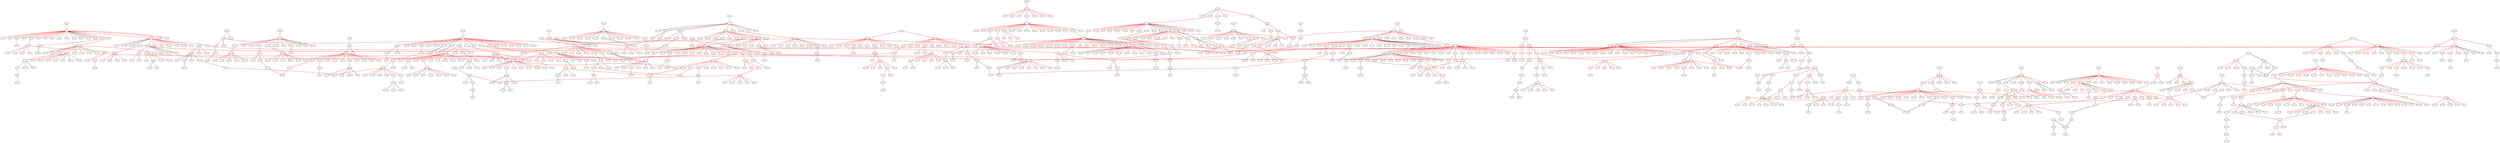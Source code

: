 strict graph "" {
	node [label="\N"];
	1000	 [fontsize=0,
		height=0,
		label=Incubus,
		level=1,
		pos="17.969999999996617,-1822.5399999999897",
		weight=1214650,
		width=0];
	831	 [fontsize=0,
		height=0,
		label=Fuel,
		level=1,
		pos="427.3699999999916,-1237.6799999999955",
		weight=373212,
		width=0];
	1000 -- 831	 [color=red];
	507	 [fontsize=0,
		height=0,
		label=Creed,
		level=1,
		pos="989.8599999999965,-1315.2399999999943",
		weight=566764,
		width=0];
	831 -- 507	 [color=red];
	1274	 [fontsize=0,
		height=0,
		label=Lit,
		level=2,
		pos="891.409999999993,-875.2900000000056",
		weight=192681,
		width=0];
	831 -- 1274	 [color=red];
	2282	 [fontsize=0,
		height=0,
		label="The Verve\nPipe",
		level=7,
		pos="269.9400000000045,-1904.1699999999992",
		weight=171136,
		width=0];
	831 -- 2282	 [color=red];
	1363	 [fontsize=0,
		height=0,
		label="Matchbox Twenty",
		level=6,
		pos="565.6299999999933,-1532.7299999999914",
		weight=570024,
		width=0];
	831 -- 1363	 [color=red];
	1672	 [fontsize=0,
		height=0,
		label="Puddle of\nMudd",
		level=1,
		pos="255.56999999999607,-828.6600000000044",
		weight=394073,
		width=0];
	831 -- 1672	 [color=red];
	17	 [fontsize=0,
		height=0,
		label="3 Doors\nDown",
		level=1,
		pos="-37.54000000001258,-1582.189999999996",
		weight=949527,
		width=0];
	831 -- 17	 [color=red];
	1780	 [fontsize=0,
		height=0,
		label=Saliva,
		level=1,
		pos="652.4199999999914,-879.3999999999908",
		weight=316243,
		width=0];
	831 -- 1780	 [color=red];
	511	 [fontsize=0,
		height=0,
		label=Crossfade,
		level=1,
		pos="340.04999999999654,-723.8899999999953",
		weight=257392,
		width=0];
	831 -- 511	 [color=red];
	1934	 [fontsize=0,
		height=0,
		label=Staind,
		level=1,
		pos="103.45999999998821,-1152.0200000000027",
		weight=597418,
		width=0];
	831 -- 1934	 [color=red];
	548	 [fontsize=0,
		height=0,
		label=Daughtry,
		level=1,
		pos="-135.46000000001095,-1359.6499999999955",
		weight=206038,
		width=0];
	831 -- 548	 [color=red];
	2356	 [fontsize=0,
		height=0,
		label=Trapt,
		level=1,
		pos="135.94000000000142,-1085.3299999999979",
		weight=315592,
		width=0];
	831 -- 2356	 [color=red];
	375	 [fontsize=0,
		height=0,
		label=Bush,
		level=4,
		pos="901.8299999999972,-1130.7499999999943",
		weight=546559,
		width=0];
	831 -- 375	 [color=red];
	439	 [fontsize=0,
		height=0,
		label=Chevelle,
		level=1,
		pos="868.5299999999975,-1353.6199999999944",
		weight=404631,
		width=0];
	831 -- 439	 [color=red];
	77	 [fontsize=0,
		height=0,
		label="Alien Ant\nFarm",
		level=1,
		pos="40.25999999999783,-1484.8699999999862",
		weight=481750,
		width=0];
	831 -- 77	 [color=red];
	789	 [fontsize=0,
		height=0,
		label="Finger Eleven",
		level=1,
		pos="797.5399999999904,-1108.2999999999968",
		weight=331711,
		width=0];
	831 -- 789	 [color=red];
	895	 [fontsize=0,
		height=0,
		label="Goo Goo\nDolls",
		level=7,
		pos="415.4399999999964,-892.5000000000018",
		weight=854056,
		width=0];
	831 -- 895	 [color=red];
	960	 [fontsize=0,
		height=0,
		label=Hinder,
		level=1,
		pos="835.7919139966762,-1578.0672538595772",
		weight=283860,
		width=0];
	831 -- 960;
	1576	 [fontsize=0,
		height=0,
		label="Our Lady\nPeace",
		level=6,
		pos="67.54827126130476,-846.2719444489026",
		weight=290309,
		width=0];
	831 -- 1576;
	482	 [fontsize=0,
		height=0,
		label=Cold,
		level=1,
		pos="482.10291195304353,-1766.524259467681",
		weight=240430,
		width=0];
	831 -- 482;
	1248	 [fontsize=0,
		height=0,
		label="Lenny Kravitz",
		level=8,
		pos="994.0799999999913,-1398.949999999997",
		weight=800370,
		width=0];
	507 -- 1248	 [color=red];
	2050	 [fontsize=0,
		height=0,
		label="The Ataris",
		level=4,
		pos="1401.2699999999966,-513.5999999999985",
		weight=402386,
		width=0];
	1274 -- 2050	 [color=red];
	869	 [fontsize=0,
		height=0,
		label="Gin Blossoms",
		level=2,
		pos="180.38999999999578,-2226.1899999999896",
		weight=214073,
		width=0];
	2282 -- 869	 [color=red];
	668	 [fontsize=0,
		height=0,
		label="Duncan Sheik",
		level=8,
		pos="692.559999999995,-2429.16",
		weight=101168,
		width=0];
	2282 -- 668	 [color=red];
	1278	 [fontsize=0,
		height=0,
		label=Live,
		level=7,
		pos="433.2799999999984,-1665.4799999999923",
		weight=509553,
		width=0];
	2282 -- 1278	 [color=red];
	1822	 [fontsize=0,
		height=0,
		label=Semisonic,
		level=6,
		pos="-25.919999999997344,-1989.0599999999931",
		weight=313910,
		width=0];
	2282 -- 1822	 [color=red];
	2287	 [fontsize=0,
		height=0,
		label="The Wallflowers",
		level=7,
		pos="440.1199999999967,-1614.580000000004",
		weight=343767,
		width=0];
	2282 -- 2287	 [color=red];
	2354	 [fontsize=0,
		height=0,
		label=Train,
		level=7,
		pos="574.6699999999987,-1825.0699999999945",
		weight=367682,
		width=0];
	2282 -- 2354	 [color=red];
	487	 [fontsize=0,
		height=0,
		label="Collective Soul",
		level=7,
		pos="226.6100000000023,-2194.349999999985",
		weight=380646,
		width=0];
	2282 -- 487	 [color=red];
	754	 [fontsize=0,
		height=0,
		label="Eve 6",
		level=2,
		pos="646.309999999999,-1768.9599999999973",
		weight=317568,
		width=0];
	2282 -- 754	 [color=red];
	755	 [fontsize=0,
		height=0,
		label=Everclear,
		level=2,
		pos="505.61000000000234,-2077.8999999999896",
		weight=390700,
		width=0];
	2282 -- 755	 [color=red];
	2409	 [fontsize=0,
		height=0,
		label="Vertical Horizon",
		level=7,
		pos="173.7495030028266,-1812.4400447571209",
		weight=272035,
		width=0];
	2282 -- 2409;
	1339	 [fontsize=0,
		height=0,
		label="Marcy Playground",
		level=7,
		pos="194.28404772564227,-1649.3285542123194",
		weight=244071,
		width=0];
	2282 -- 1339;
	1821	 [fontsize=0,
		height=0,
		label=Seether,
		level=2,
		pos="101.93000000000097,-742.2499999999986",
		weight=447230,
		width=0];
	511 -- 1821	 [color=red];
	1983	 [fontsize=0,
		height=0,
		label="Sunrise Avenue",
		level=8,
		pos="-606.5200000000007,-2627.3099999999913",
		weight=181985,
		width=0];
	548 -- 1983	 [color=red];
	672	 [fontsize=0,
		height=0,
		label="Eagle-Eye Cherry",
		level=8,
		pos="1007.4642891558169,-1664.4473566902088",
		weight=300539,
		width=0];
	1248 -- 672;
	1074	 [fontsize=0,
		height=0,
		label="Jimmy Eat\nWorld",
		level=3,
		pos="1611.7699999999936,-553.9499999999998",
		weight=936209,
		width=0];
	2050 -- 1074	 [color=red];
	1978	 [fontsize=0,
		height=0,
		label=Sugarcult,
		level=1,
		pos="1161.5899999999929,-521.7099999999982",
		weight=411221,
		width=0];
	2050 -- 1978	 [color=red];
	1545	 [fontsize=0,
		height=0,
		label="No Use for\na Name",
		level=4,
		pos="2303.470000000005,-236.76999999998657",
		weight=207931,
		width=0];
	2050 -- 1545	 [color=red];
	1514	 [fontsize=0,
		height=0,
		label="New Found\nGlory",
		level=1,
		pos="1386.6799999999985,-242.51",
		weight=442726,
		width=0];
	2050 -- 1514	 [color=red];
	2254	 [fontsize=0,
		height=0,
		label="The Starting\nLine",
		level=3,
		pos="1638.6999999999957,-315.6100000000042",
		weight=302519,
		width=0];
	2050 -- 2254	 [color=red];
	81	 [fontsize=0,
		height=0,
		label="Alkaline Trio",
		level=3,
		pos="1200.4199999999937,-868.9499999999962",
		weight=437715,
		width=0];
	2050 -- 81	 [color=red];
	1800	 [fontsize=0,
		height=0,
		label="Saves the\nDay",
		level=6,
		pos="1457.0991808965036,-634.2237910275128",
		weight=296485,
		width=0];
	2050 -- 1800;
	2144	 [fontsize=0,
		height=0,
		label="The Get\nUp Kids",
		level=4,
		pos="1303.2585164437708,-423.8183454567079",
		weight=281990,
		width=0];
	2050 -- 2144;
	336	 [fontsize=0,
		height=0,
		label="Box Car\nRacer",
		level=1,
		pos="1505.9996968081641,-595.4455069499484",
		weight=263873,
		width=0];
	2050 -- 336;
	19	 [fontsize=0,
		height=0,
		label="4 Non\nBlondes",
		level=1,
		pos="198.71999999999616,-2872.900000000007",
		weight=176534,
		width=0];
	869 -- 19	 [color=red];
	1121	 [fontsize=0,
		height=0,
		label="Josh Kelley",
		level=5,
		pos="1181.1199999999944,-2362.6999999999916",
		weight=144777,
		width=0];
	668 -- 1121	 [color=red];
	1835	 [fontsize=0,
		height=0,
		label="Shawn Colvin",
		level=1,
		pos="873.7299999999896,-2676.8599999999924",
		weight=171442,
		width=0];
	668 -- 1835	 [color=red];
	2331	 [fontsize=0,
		height=0,
		label="Toad the\nWet Sprocket",
		level=1,
		pos="501.489999999997,-2974.9899999999934",
		weight=155873,
		width=0];
	668 -- 2331	 [color=red];
	2342	 [fontsize=0,
		height=0,
		label=Tonic,
		level=7,
		pos="321.76999999999225,-2504.379999999992",
		weight=204494,
		width=0];
	668 -- 2342	 [color=red];
	975	 [fontsize=0,
		height=0,
		label="Howie Day",
		level=8,
		pos="807.3600000000033,-2316.1699999999955",
		weight=376179,
		width=0];
	668 -- 975	 [color=red];
	1631	 [fontsize=0,
		height=0,
		label="Pete Yorn",
		level=5,
		pos="707.9111193516692,-2163.7691020016946",
		weight=273882,
		width=0];
	668 -- 1631;
	1272	 [fontsize=0,
		height=0,
		label="Lisa Loeb",
		level=1,
		pos="192.47720151722524,-2248.6353837161696",
		weight=274835,
		width=0];
	668 -- 1272;
	1567	 [fontsize=0,
		height=0,
		label=OneRepublic,
		level=6,
		pos="-753.610000000006,-3460.2199999999857",
		weight=293660,
		width=0];
	1983 -- 1567	 [color=red];
	1857	 [fontsize=0,
		height=0,
		label="Simple Plan",
		level=1,
		pos="-713.9200000000042,-2604.6500000000015",
		weight=581407,
		width=0];
	1983 -- 1857	 [color=red];
	2084	 [fontsize=0,
		height=0,
		label="The Calling",
		level=2,
		pos="-367.8500000000031,-2879.3899999999985",
		weight=385698,
		width=0];
	1983 -- 2084	 [color=red];
	2229	 [fontsize=0,
		height=0,
		label="The Rasmus",
		level=2,
		pos="-250.65000000000032,-2527.159999999986",
		weight=373522,
		width=0];
	1983 -- 2229	 [color=red];
	964	 [fontsize=0,
		height=0,
		label=Hoobastank,
		level=1,
		pos="-664.7200000000105,-2812.2299999999877",
		weight=713239,
		width=0];
	1983 -- 964	 [color=red];
	1003	 [fontsize=0,
		height=0,
		label=Infernal,
		level=3,
		pos="-563.4000000000015,-771.9699999999916",
		weight=147992,
		width=0];
	1212	 [fontsize=0,
		height=0,
		label="Kylie Minogue",
		level=2,
		pos="-457.10999999999603,-659.089999999987",
		weight=780058,
		width=0];
	1003 -- 1212	 [color=red];
	2385	 [fontsize=0,
		height=0,
		label="Uniting Nations",
		level=7,
		pos="-698.5700000000024,-1105.7999999999856",
		weight=103026,
		width=0];
	1003 -- 2385	 [color=red];
	413	 [fontsize=0,
		height=0,
		label=Cascada,
		level=5,
		pos="-889.9999999999982,-824.8200000000056",
		weight=422222,
		width=0];
	1003 -- 413	 [color=red];
	986	 [fontsize=0,
		height=0,
		label="Ian Van\nDahl",
		level=2,
		pos="-352.70999999999935,-1021.69",
		weight=207732,
		width=0];
	1003 -- 986	 [color=red];
	910	 [fontsize=0,
		height=0,
		label="Groove Coverage",
		level=6,
		pos="-625.7128815984697,-654.5642880932928",
		weight=249442,
		width=0];
	1003 -- 910;
	1907	 [fontsize=0,
		height=0,
		label="Sophie Ellis-Bextor",
		level=5,
		pos="-443.9500000000089,-339.39999999999554",
		weight=310619,
		width=0];
	1212 -- 1907	 [color=red];
	878	 [fontsize=0,
		height=0,
		label="Global Deejays",
		level=4,
		pos="-774.8800000000044,-1203.1400000000021",
		weight=154709,
		width=0];
	2385 -- 878	 [color=red];
	815	 [fontsize=0,
		height=0,
		label=Fragma,
		level=2,
		pos="-388.0200000000041,-1190.7000000000003",
		weight=196835,
		width=0];
	986 -- 815	 [color=red];
	921	 [fontsize=0,
		height=0,
		label="Gwen Stefani",
		level=5,
		pos="-699.0800000000086,-655.1699999999962",
		weight=827112,
		width=0];
	1907 -- 921	 [color=red];
	1144	 [fontsize=0,
		height=0,
		label="Just Jack",
		level=6,
		pos="-202.1400000000026,207.53000000000293",
		weight=182697,
		width=0];
	1907 -- 1144	 [color=red];
	1218	 [fontsize=0,
		height=0,
		label="Lady GaGa",
		level=4,
		pos="-431.0400000000077,-80.14000000000215",
		weight=461534,
		width=0];
	1907 -- 1218	 [color=red];
	1263	 [fontsize=0,
		height=0,
		label="Lily Allen",
		level=3,
		pos="-165.9199999999987,-453.8399999999938",
		weight=735619,
		width=0];
	1907 -- 1263	 [color=red];
	1322	 [fontsize=0,
		height=0,
		label=Madonna,
		level=3,
		pos="-772.860000000002,51.7599999999984",
		weight=1223315,
		width=0];
	1907 -- 1322	 [color=red];
	1417	 [fontsize=0,
		height=0,
		label=Mika,
		level=4,
		pos="-178.76000000000204,-683.2699999999923",
		weight=692106,
		width=0];
	1907 -- 1417	 [color=red];
	1747	 [fontsize=0,
		height=0,
		label=Robyn,
		level=4,
		pos="-149.83000000000084,-766.0599999999984",
		weight=309001,
		width=0];
	1907 -- 1747	 [color=red];
	1807	 [fontsize=0,
		height=0,
		label="Scissor Sisters",
		level=5,
		pos="-301.08000000000993,-197.40999999999417",
		weight=603869,
		width=0];
	1907 -- 1807	 [color=red];
	1977	 [fontsize=0,
		height=0,
		label=Sugababes,
		level=4,
		pos="-375.58000000000266,-743.1899999999985",
		weight=580581,
		width=0];
	1907 -- 1977	 [color=red];
	604	 [fontsize=0,
		height=0,
		label=Dido,
		level=3,
		pos="-650.9199999999967,-40.73000000000275",
		weight=957515,
		width=0];
	1907 -- 604	 [color=red];
	872	 [fontsize=0,
		height=0,
		label="Girls Aloud",
		level=2,
		pos="-822.7599999999964,-227.39999999999623",
		weight=329039,
		width=0];
	1907 -- 872	 [color=red];
	889	 [fontsize=0,
		height=0,
		label=Goldfrapp,
		level=3,
		pos="-697.2800000000022,-343.7600000000011",
		weight=906439,
		width=0];
	1907 -- 889	 [color=red];
	1385	 [fontsize=0,
		height=0,
		label="Melanie C",
		level=3,
		pos="-183.20101857014242,-287.65104552765206",
		weight=274824,
		width=0];
	1907 -- 1385;
	1861	 [fontsize=0,
		height=0,
		label="Siobhan Donaghy",
		level=4,
		pos="-563.3902441657183,-397.71830308795643",
		weight=105076,
		width=0];
	1907 -- 1861;
	131	 [fontsize=0,
		height=0,
		label=Annie,
		level=4,
		pos="-589.9186711215368,171.8387793133479",
		weight=259435,
		width=0];
	1907 -- 131;
	242	 [fontsize=0,
		height=0,
		label="Benny Benassi",
		level=4,
		pos="-1019.3499999999985,-1234.9599999999919",
		weight=348601,
		width=0];
	878 -- 242	 [color=red];
	1999	 [fontsize=0,
		height=0,
		label="System F",
		level=2,
		pos="-270.04000000000497,-1475.4299999999919",
		weight=115545,
		width=0];
	815 -- 1999	 [color=red];
	172	 [fontsize=0,
		height=0,
		label=ATB,
		level=2,
		pos="-266.4600000000023,-944.9800000000012",
		weight=438399,
		width=0];
	815 -- 172	 [color=red];
	633	 [fontsize=0,
		height=0,
		label="DJ Sammy",
		level=2,
		pos="-530.9600000000012,-1239.629999999996",
		weight=208956,
		width=0];
	815 -- 633	 [color=red];
	164	 [fontsize=0,
		height=0,
		label="Ashlee Simpson",
		level=4,
		pos="-1164.5100000000016,-809.7299999999886",
		weight=469115,
		width=0];
	921 -- 164	 [color=red];
	2132	 [fontsize=0,
		height=0,
		label="The Feeling",
		level=3,
		pos="-364.0100000000052,523.7600000000025",
		weight=291405,
		width=0];
	1144 -- 2132	 [color=red];
	1405	 [fontsize=0,
		height=0,
		label="M.I.A.",
		level=8,
		pos="-363.9500000000039,110.35000000000355",
		weight=563873,
		width=0];
	1144 -- 1405	 [color=red];
	181	 [fontsize=0,
		height=0,
		label="Audio Bullys",
		level=5,
		pos="-68.47000000000844,-243.2999999999929",
		weight=206117,
		width=0];
	1144 -- 181	 [color=red];
	1948	 [fontsize=0,
		height=0,
		label="Stereo MC's",
		level=6,
		pos="-595.8599999999951,561.1000000000076",
		weight=181042,
		width=0];
	1144 -- 1948	 [color=red];
	213	 [fontsize=0,
		height=0,
		label="Basement Jaxx",
		level=5,
		pos="-441.1700000000096,221.39000000000397",
		weight=580544,
		width=0];
	1144 -- 213	 [color=red];
	2259	 [fontsize=0,
		height=0,
		label="The Streets",
		level=6,
		pos="19.430000000003474,24.420000000004165",
		weight=459699,
		width=0];
	1144 -- 2259	 [color=red];
	2271	 [fontsize=0,
		height=0,
		label="The Ting\nTings",
		level=4,
		pos="-444.5800000000065,391.49999999999864",
		weight=553469,
		width=0];
	1144 -- 2271	 [color=red];
	390	 [fontsize=0,
		height=0,
		label="Calvin Harris",
		level=6,
		pos="-85.54000000000224,-328.63000000000216",
		weight=264959,
		width=0];
	1144 -- 390	 [color=red];
	534	 [fontsize=0,
		height=0,
		label="Daniel Bedingfield",
		level=6,
		pos="-601.0799999999999,181.9600000000073",
		weight=188172,
		width=0];
	1144 -- 534	 [color=red];
	744	 [fontsize=0,
		height=0,
		label=Estelle,
		level=2,
		pos="-98.50582873634653,290.7583302002363",
		weight=237700,
		width=0];
	1144 -- 744;
	1477	 [fontsize=0,
		height=0,
		label="Mutya Buena",
		level=4,
		pos="-682.8184713295013,-456.22757016209334",
		weight=149083,
		width=0];
	1861 -- 1477;
	1370	 [fontsize=0,
		height=0,
		label="Mauro Picotto",
		level=8,
		pos="-108.14000000000533,-1179.8499999999992",
		weight=131819,
		width=0];
	1999 -- 1370	 [color=red];
	442	 [fontsize=0,
		height=0,
		label=Chicane,
		level=2,
		pos="-356.36000000000195,-1789.2699999999904",
		weight=332065,
		width=0];
	1999 -- 442	 [color=red];
	544	 [fontsize=0,
		height=0,
		label=Darude,
		level=4,
		pos="-622.4900000000011,-1302.9999999999995",
		weight=334531,
		width=0];
	633 -- 544	 [color=red];
	1004	 [fontsize=0,
		height=0,
		label="In Flames",
		level=4,
		pos="687.3299999999961,5568.929999999995",
		weight=514041,
		width=0];
	542	 [fontsize=0,
		height=0,
		label="Dark Tranquillity",
		level=5,
		pos="733.5899999999938,5289.6999999999925",
		weight=232932,
		width=0];
	1004 -- 542	 [color=red];
	101	 [fontsize=0,
		height=0,
		label="Amon Amarth",
		level=5,
		pos="377.4100000000021,5263.289999999986",
		weight=224808,
		width=0];
	542 -- 101	 [color=red];
	149	 [fontsize=0,
		height=0,
		label="Arch Enemy",
		level=5,
		pos="1017.1299999999969,4886.7599999999975",
		weight=307623,
		width=0];
	542 -- 149	 [color=red];
	731	 [fontsize=0,
		height=0,
		label=Ensiferum,
		level=5,
		pos="134.32999999999356,5067.549999999993",
		weight=181637,
		width=0];
	101 -- 731	 [color=red];
	1226	 [fontsize=0,
		height=0,
		label="Lamb of\nGod",
		level=4,
		pos="1343.2099999999987,4347.92999999999",
		weight=310308,
		width=0];
	149 -- 1226	 [color=red];
	2150	 [fontsize=0,
		height=0,
		label="The Haunted",
		level=5,
		pos="709.1999999999866,4874.620000000009",
		weight=138500,
		width=0];
	149 -- 2150	 [color=red];
	446	 [fontsize=0,
		height=0,
		label="Children of\nBodom",
		level=5,
		pos="10.520000000006348,4840.360000000005",
		weight=450449,
		width=0];
	731 -- 446	 [color=red];
	1826	 [fontsize=0,
		height=0,
		label=Sepultura,
		level=5,
		pos="1221.3799999999992,3463.8399999999947",
		weight=376107,
		width=0];
	1226 -- 1826	 [color=red];
	1361	 [fontsize=0,
		height=0,
		label=Mastodon,
		level=7,
		pos="1702.3099999999886,4694.969999999993",
		weight=241190,
		width=0];
	1226 -- 1361	 [color=red];
	296	 [fontsize=0,
		height=0,
		label=Bloodbath,
		level=5,
		pos="461.0499999999979,4773.370000000009",
		weight=104489,
		width=0];
	2150 -- 296	 [color=red];
	1005	 [fontsize=0,
		height=0,
		label="Ingrid Michaelson",
		level=3,
		pos="1421.1799999999932,-2125.3699999999926",
		weight=254827,
		width=0];
	1713	 [fontsize=0,
		height=0,
		label="Regina Spektor",
		level=3,
		pos="1048.8999999999928,-1851.199999999994",
		weight=689251,
		width=0];
	1005 -- 1713	 [color=red];
	2362	 [fontsize=0,
		height=0,
		label="Tristan Prettyman",
		level=5,
		pos="1694.9699999999912,-2059.7599999999893",
		weight=153970,
		width=0];
	1005 -- 2362	 [color=red];
	1079	 [fontsize=0,
		height=0,
		label="Joanna Newsom",
		level=3,
		pos="1296.0799999999965,-1663.740000000008",
		weight=368213,
		width=0];
	1713 -- 1079	 [color=red];
	1160	 [fontsize=0,
		height=0,
		label="Kate Nash",
		level=3,
		pos="870.6599999999967,-1800.5299999999907",
		weight=512121,
		width=0];
	1713 -- 1160	 [color=red];
	1432	 [fontsize=0,
		height=0,
		label=Mirah,
		level=6,
		pos="983.5299999999943,-2198.8799999999956",
		weight=308944,
		width=0];
	1713 -- 1432	 [color=red];
	1731	 [fontsize=0,
		height=0,
		label="Rilo Kiley",
		level=6,
		pos="1218.7199999999916,-2197.919999999991",
		weight=558451,
		width=0];
	1713 -- 1731	 [color=red];
	2121	 [fontsize=0,
		height=0,
		label="The Dresden\nDolls",
		level=8,
		pos="1170.359999999991,-1726.4899999999882",
		weight=329837,
		width=0];
	1713 -- 2121	 [color=red];
	997	 [fontsize=0,
		height=0,
		label="Imogen Heap",
		level=3,
		pos="920.6599999999949,-1948.9099999999953",
		weight=677093,
		width=0];
	1713 -- 997	 [color=red];
	1018	 [fontsize=0,
		height=0,
		label="Jack Johnson",
		level=7,
		pos="1768.1299999999867,-1619.279999999996",
		weight=1099826,
		width=0];
	2362 -- 1018	 [color=red];
	1142	 [fontsize=0,
		height=0,
		label="Justin Nozuka",
		level=5,
		pos="1807.8399999999997,-2434.4899999999952",
		weight=107972,
		width=0];
	2362 -- 1142	 [color=red];
	1045	 [fontsize=0,
		height=0,
		label="Jason Mraz",
		level=8,
		pos="1599.5399999999868,-1774.189999999996",
		weight=643326,
		width=0];
	2362 -- 1045	 [color=red];
	2362 -- 1121	 [color=red];
	1209	 [fontsize=0,
		height=0,
		label="KT Tunstall",
		level=3,
		pos="1879.9299999999987,-2276.2199999999957",
		weight=684225,
		width=0];
	2362 -- 1209	 [color=red];
	128	 [fontsize=0,
		height=0,
		label="Anna Nalick",
		level=3,
		pos="1887.7399999999934,-1747.7099999999982",
		weight=305049,
		width=0];
	2362 -- 128	 [color=red];
	1684	 [fontsize=0,
		height=0,
		label="Rachael Yamagata",
		level=3,
		pos="2047.139999999995,-2150.6999999999925",
		weight=348857,
		width=0];
	2362 -- 1684	 [color=red];
	1790	 [fontsize=0,
		height=0,
		label="Sara Bareilles",
		level=3,
		pos="2005.0399999999947,-2024.9099999999926",
		weight=351048,
		width=0];
	2362 -- 1790	 [color=red];
	481	 [fontsize=0,
		height=0,
		label="Colbie Caillat",
		level=3,
		pos="1445.689999999991,-1937.7999999999965",
		weight=374979,
		width=0];
	2362 -- 481	 [color=red];
	2288	 [fontsize=0,
		height=0,
		label="The Weepies",
		level=4,
		pos="1646.562244334836,-2183.548875077222",
		weight=220100,
		width=0];
	2362 -- 2288;
	104	 [fontsize=0,
		height=0,
		label="Amos Lee",
		level=4,
		pos="2144.1041999180543,-1775.2421395997158",
		weight=276612,
		width=0];
	2362 -- 104;
	1147	 [fontsize=0,
		height=0,
		label="Kaki King",
		level=5,
		pos="977.3898863158341,-2231.5371015099977",
		weight=105886,
		width=0];
	1432 -- 1147;
	830	 [fontsize=0,
		height=0,
		label="Frou Frou",
		level=3,
		pos="671.9199999999942,-2162.079999999994",
		weight=640714,
		width=0];
	997 -- 830	 [color=red];
	549	 [fontsize=0,
		height=0,
		label="Dave Matthews &\nTim Reynolds",
		level=7,
		pos="1646.790000000002,-1228.3199999999927",
		weight=110409,
		width=0];
	1018 -- 549	 [color=red];
	1031	 [fontsize=0,
		height=0,
		label="James Morrison",
		level=3,
		pos="2006.899999999998,-2473.899999999995",
		weight=450459,
		width=0];
	1142 -- 1031	 [color=red];
	1590	 [fontsize=0,
		height=0,
		label="Paolo Nutini",
		level=3,
		pos="1568.829999999995,-2542.750000000002",
		weight=366738,
		width=0];
	1142 -- 1590	 [color=red];
	412	 [fontsize=0,
		height=0,
		label="Cary Brothers",
		level=4,
		pos="1598.2926335073773,-2307.4701422092267",
		weight=273940,
		width=0];
	2288 -- 412;
	1750	 [fontsize=0,
		height=0,
		label="Rodrigo y\nGabriela",
		level=8,
		pos="971.2898579788593,-2264.220306529592",
		weight=133313,
		width=0];
	1147 -- 1750;
	1101	 [fontsize=0,
		height=0,
		label="John Mayer",
		level=5,
		pos="1506.3999999999915,-1460.0099999999902",
		weight=788419,
		width=0];
	549 -- 1101	 [color=red];
	1102	 [fontsize=0,
		height=0,
		label="John Mayer\nTrio",
		level=5,
		pos="1893.3999999999908,-583.5099999999991",
		weight=101264,
		width=0];
	549 -- 1102	 [color=red];
	1639	 [fontsize=0,
		height=0,
		label=Phish,
		level=7,
		pos="1788.2899999999927,-1047.2699999999938",
		weight=166021,
		width=0];
	549 -- 1639	 [color=red];
	1702	 [fontsize=0,
		height=0,
		label="Ray LaMontagne",
		level=4,
		pos="1807.589999999999,-1487.7299999999996",
		weight=343547,
		width=0];
	549 -- 1702	 [color=red];
	552	 [fontsize=0,
		height=0,
		label="Dave Matthews\nBand",
		level=7,
		pos="1545.5299999999986,-1035.039999999991",
		weight=629789,
		width=0];
	549 -- 552	 [color=red];
	556	 [fontsize=0,
		height=0,
		label="David Gray",
		level=4,
		pos="1408.289999999999,-1326.5799999999863",
		weight=553719,
		width=0];
	549 -- 556	 [color=red];
	620	 [fontsize=0,
		height=0,
		label=Dispatch,
		level=8,
		pos="1820.9999999999957,-1178.6299999999942",
		weight=251459,
		width=0];
	549 -- 620	 [color=red];
	1006	 [fontsize=0,
		height=0,
		label=Interpol,
		level=5,
		pos="-1037.5900000000063,4981.109999999995",
		weight=1087041,
		width=0];
	1127	 [fontsize=0,
		height=0,
		label="Joy Division",
		level=6,
		pos="-633.0700000000029,4819.229999999989",
		weight=764356,
		width=0];
	1006 -- 1127	 [color=red];
	1456	 [fontsize=0,
		height=0,
		label=Morrissey,
		level=8,
		pos="-632.0800000000124,5204.699999999984",
		weight=581637,
		width=0];
	1127 -- 1456	 [color=red];
	1515	 [fontsize=0,
		height=0,
		label="New Order",
		level=8,
		pos="-869.4100000000017,5196.740000000004",
		weight=741154,
		width=0];
	1127 -- 1515	 [color=red];
	1862	 [fontsize=0,
		height=0,
		label="Siouxsie and\nthe Banshees",
		level=3,
		pos="-604.8800000000047,4639.859999999994",
		weight=340087,
		width=0];
	1127 -- 1862	 [color=red];
	1905	 [fontsize=0,
		height=0,
		label="Sonic Youth",
		level=6,
		pos="-218.98999999999774,4300.639999999996",
		weight=746676,
		width=0];
	1127 -- 1905	 [color=red];
	2105	 [fontsize=0,
		height=0,
		label="The Cure",
		level=6,
		pos="-843.4999999999952,4647.609999999999",
		weight=1344110,
		width=0];
	1127 -- 2105	 [color=red];
	2247	 [fontsize=0,
		height=0,
		label="The Smiths",
		level=6,
		pos="-953.6800000000032,4817.190000000016",
		weight=847939,
		width=0];
	1127 -- 2247	 [color=red];
	380	 [fontsize=0,
		height=0,
		label=Buzzcocks,
		level=7,
		pos="-281.21000000000413,5350.189999999985",
		weight=307283,
		width=0];
	1127 -- 380	 [color=red];
	216	 [fontsize=0,
		height=0,
		label=Bauhaus,
		level=6,
		pos="-101.92220808387424,4842.766473087709",
		weight=251617,
		width=0];
	1127 -- 216;
	1840	 [fontsize=0,
		height=0,
		label="She Wants\nRevenge",
		level=6,
		pos="-823.0347048794092,4322.656386803671",
		weight=257284,
		width=0];
	1127 -- 1840;
	2481	 [fontsize=0,
		height=0,
		label="Yo La\nTengo",
		level=6,
		pos="-240.2400000000066,3521.83",
		weight=501036,
		width=0];
	1905 -- 2481	 [color=red];
	1692	 [fontsize=0,
		height=0,
		label=Ramones,
		level=6,
		pos="-442.1599999999994,5575.010000000002",
		weight=757401,
		width=0];
	380 -- 1692	 [color=red];
	2163	 [fontsize=0,
		height=0,
		label="The Jam",
		level=7,
		pos="-157.15000000000032,5511.509999999994",
		weight=316470,
		width=0];
	380 -- 2163	 [color=red];
	2230	 [fontsize=0,
		height=0,
		label="The Raveonettes",
		level=7,
		pos="-77.10000000000696,2443.600000000003",
		weight=225545,
		width=0];
	2481 -- 2230	 [color=red];
	1614	 [fontsize=0,
		height=0,
		label=Pavement,
		level=5,
		pos="-304.0300000000036,3736.9199999999973",
		weight=464010,
		width=0];
	2481 -- 1614	 [color=red];
	1947	 [fontsize=0,
		height=0,
		label=Stereolab,
		level=7,
		pos="124.36999999999239,3542.4000000000005",
		weight=314069,
		width=0];
	2481 -- 1947	 [color=red];
	2286	 [fontsize=0,
		height=0,
		label="The Walkmen",
		level=4,
		pos="14.779999999987012,3776.8399999999974",
		weight=334187,
		width=0];
	2481 -- 2286	 [color=red];
	1007	 [fontsize=0,
		height=0,
		label=INXS,
		level=7,
		pos="1881.8699999999953,2748.149999999998",
		weight=514441,
		width=0];
	1389	 [fontsize=0,
		height=0,
		label="Men at\nWork",
		level=7,
		pos="2248.489999999982,2565.8599999999997",
		weight=251687,
		width=0];
	1007 -- 1389	 [color=red];
	1856	 [fontsize=0,
		height=0,
		label="Simple Minds",
		level=2,
		pos="2495.5299999999916,2403.359999999994",
		weight=378332,
		width=0];
	1389 -- 1856	 [color=red];
	2212	 [fontsize=0,
		height=0,
		label="The Police",
		level=7,
		pos="2151.219999999994,2779.290000000002",
		weight=957227,
		width=0];
	1389 -- 2212	 [color=red];
	1916	 [fontsize=0,
		height=0,
		label="Spandau Ballet",
		level=2,
		pos="3349.5699999999924,1677.6900000000014",
		weight=200569,
		width=0];
	1856 -- 1916	 [color=red];
	1858	 [fontsize=0,
		height=0,
		label="Simply Red",
		level=5,
		pos="2959.6499999999924,1004.5499999999984",
		weight=330517,
		width=0];
	1916 -- 1858	 [color=red];
	788	 [fontsize=0,
		height=0,
		label="Fine Young\nCannibals",
		level=4,
		pos="3815.5199999999923,613.2400000000011",
		weight=142913,
		width=0];
	1916 -- 788	 [color=red];
	45	 [fontsize=0,
		height=0,
		label="A Flock\nof Seagulls",
		level=3,
		pos="3096.029999999999,1606.5099999999952",
		weight=191016,
		width=0];
	1916 -- 45	 [color=red];
	2016	 [fontsize=0,
		height=0,
		label="Tears for\nFears",
		level=2,
		pos="3705.8199999999874,1254.3399999999938",
		weight=534460,
		width=0];
	1916 -- 2016	 [color=red];
	2160	 [fontsize=0,
		height=0,
		label="The Human\nLeague",
		level=2,
		pos="2453.7899999999936,2595.3",
		weight=296795,
		width=0];
	1916 -- 2160	 [color=red];
	2440	 [fontsize=0,
		height=0,
		label="Wham!",
		level=6,
		pos="3536.94999999999,2043.3999999999978",
		weight=326565,
		width=0];
	1916 -- 2440	 [color=red];
	49	 [fontsize=0,
		height=0,
		label="a-ha",
		level=2,
		pos="3172.2599999999993,2190.690000000004",
		weight=543486,
		width=0];
	1916 -- 49	 [color=red];
	669	 [fontsize=0,
		height=0,
		label="Duran Duran",
		level=2,
		pos="3718.039999999989,1472.979999999996",
		weight=644639,
		width=0];
	1916 -- 669	 [color=red];
	819	 [fontsize=0,
		height=0,
		label="Frankie Goes\nto Hollywood",
		level=2,
		pos="3284.0800000000027,2461.099999999994",
		weight=241743,
		width=0];
	1916 -- 819	 [color=red];
	1572	 [fontsize=0,
		height=0,
		label="Orchestral Manoeuvres in\nthe Dark",
		level=2,
		pos="3858.257249430171,1832.3160802385091",
		weight=269229,
		width=0];
	1916 -- 1572;
	1009	 [fontsize=0,
		height=0,
		label="Iron &\nWine",
		level=4,
		pos="-1988.309999999995,1.0300000000070213",
		weight=814278,
		width=0];
	797	 [fontsize=0,
		height=0,
		label="Fleet Foxes",
		level=5,
		pos="-2246.7400000000002,205.95000000000255",
		weight=368486,
		width=0];
	1009 -- 797	 [color=red];
	1117	 [fontsize=0,
		height=0,
		label="José González",
		level=4,
		pos="-2645.4899999999966,-164.4800000000082",
		weight=545027,
		width=0];
	797 -- 1117	 [color=red];
	114	 [fontsize=0,
		height=0,
		label="Andrew Bird",
		level=3,
		pos="-2350.1500000000015,-167.10999999999967",
		weight=483747,
		width=0];
	797 -- 114	 [color=red];
	124	 [fontsize=0,
		height=0,
		label="Animal Collective",
		level=3,
		pos="-2088.920000000001,522.8899999999994",
		weight=467779,
		width=0];
	797 -- 124	 [color=red];
	320	 [fontsize=0,
		height=0,
		label="Bon Iver",
		level=4,
		pos="-2748.239999999998,872.6900000000046",
		weight=202669,
		width=0];
	797 -- 320	 [color=red];
	1478	 [fontsize=0,
		height=0,
		label="M. Ward",
		level=5,
		pos="-2386.0699999999943,541.9500000000044",
		weight=327010,
		width=0];
	797 -- 1478	 [color=red];
	148	 [fontsize=0,
		height=0,
		label="Arcade Fire",
		level=5,
		pos="-1759.2099999999991,153.29999999999836",
		weight=483352,
		width=0];
	797 -- 148	 [color=red];
	1487	 [fontsize=0,
		height=0,
		label="My Morning\nJacket",
		level=6,
		pos="-2552.989999999999,422.2900000000036",
		weight=379393,
		width=0];
	797 -- 1487	 [color=red];
	1537	 [fontsize=0,
		height=0,
		label="Noah and\nthe Whale",
		level=6,
		pos="-2634.9600000000023,530.9500000000089",
		weight=108674,
		width=0];
	797 -- 1537	 [color=red];
	1976	 [fontsize=0,
		height=0,
		label="Sufjan Stevens",
		level=5,
		pos="-2136.9400000000046,-357.9199999999978",
		weight=772295,
		width=0];
	797 -- 1976	 [color=red];
	207	 [fontsize=0,
		height=0,
		label="Band of\nHorses",
		level=5,
		pos="-2728.100000000005,210.81999999999925",
		weight=408313,
		width=0];
	797 -- 207	 [color=red];
	2112	 [fontsize=0,
		height=0,
		label="The Decemberists",
		level=3,
		pos="-2555.05,-10.939999999996871",
		weight=715277,
		width=0];
	797 -- 2112	 [color=red];
	2197	 [fontsize=0,
		height=0,
		label="The National",
		level=5,
		pos="-1924.9900000000048,-141.15000000000873",
		weight=409138,
		width=0];
	797 -- 2197	 [color=red];
	2242	 [fontsize=0,
		height=0,
		label="The Shins",
		level=5,
		pos="-2114.6300000000056,-189.0099999999943",
		weight=1074793,
		width=0];
	797 -- 2242	 [color=red];
	231	 [fontsize=0,
		height=0,
		label=Beirut,
		level=5,
		pos="-2041.5399999999931,327.33000000000084",
		weight=360793,
		width=0];
	797 -- 231	 [color=red];
	2393	 [fontsize=0,
		height=0,
		label="Vampire Weekend",
		level=3,
		pos="-2388.3999999999996,-205.96999999999707",
		weight=407130,
		width=0];
	797 -- 2393	 [color=red];
	599	 [fontsize=0,
		height=0,
		label=DeVotchKa,
		level=5,
		pos="-2842.8000000000065,290.630000000001",
		weight=163024,
		width=0];
	797 -- 599	 [color=red];
	905	 [fontsize=0,
		height=0,
		label="Great Lake\nSwimmers",
		level=7,
		pos="-2244.4504640640325,272.3691773929372",
		weight=183333,
		width=0];
	797 -- 905;
	908	 [fontsize=0,
		height=0,
		label="Grizzly Bear",
		level=3,
		pos="-1727.1189847064052,318.4930712573423",
		weight=262914,
		width=0];
	797 -- 908;
	1124	 [fontsize=0,
		height=0,
		label="Joshua Radin",
		level=4,
		pos="-2840.2523032163763,-345.409905907072",
		weight=254988,
		width=0];
	1117 -- 1124;
	1523	 [fontsize=0,
		height=0,
		label="Nick Drake",
		level=4,
		pos="-3513.8499999999976,1211.3600000000051",
		weight=657487,
		width=0];
	320 -- 1523	 [color=red];
	138	 [fontsize=0,
		height=0,
		label="Antony and\nthe Johnsons",
		level=5,
		pos="-2567.2000000000094,926.3200000000052",
		weight=334464,
		width=0];
	320 -- 138	 [color=red];
	492	 [fontsize=0,
		height=0,
		label="Conor Oberst",
		level=6,
		pos="-3249.0800000000036,807.8499999999972",
		weight=108756,
		width=0];
	320 -- 492	 [color=red];
	531	 [fontsize=0,
		height=0,
		label="Damien Rice",
		level=4,
		pos="-2725.670000000005,1126.5100000000066",
		weight=765745,
		width=0];
	320 -- 531	 [color=red];
	2213	 [fontsize=0,
		height=0,
		label="The Polyphonic\nSpree",
		level=5,
		pos="-1859.8599999999956,-356.1899999999994",
		weight=223443,
		width=0];
	148 -- 2213	 [color=red];
	1488	 [fontsize=0,
		height=0,
		label="Mystery Jets",
		level=3,
		pos="-3095.820000000008,542.8600000000029",
		weight=224026,
		width=0];
	1537 -- 1488	 [color=red];
	1619	 [fontsize=0,
		height=0,
		label="Pedro the\nLion",
		level=8,
		pos="-3340.510000000003,-361.4599999999907",
		weight=240022,
		width=0];
	1976 -- 1619	 [color=red];
	388	 [fontsize=0,
		height=0,
		label=Calexico,
		level=7,
		pos="-3075.8400000000047,129.40000000000782",
		weight=330058,
		width=0];
	599 -- 388	 [color=red];
	886	 [fontsize=0,
		height=0,
		label="Gogol Bordello",
		level=8,
		pos="-2873.3684883968094,419.9844120567941",
		weight=271704,
		width=0];
	599 -- 886;
	1561	 [fontsize=0,
		height=0,
		label="Okkervil River",
		level=5,
		pos="-2242.248055353827,338.82787389033",
		weight=300893,
		width=0];
	905 -- 1561;
	1054	 [fontsize=0,
		height=0,
		label="Jeff Buckley",
		level=7,
		pos="-3125.220000000003,1546.8100000000004",
		weight=761225,
		width=0];
	1523 -- 1054	 [color=red];
	1099	 [fontsize=0,
		height=0,
		label="John Martyn",
		level=8,
		pos="-3056.2300000000037,1275.3100000000077",
		weight=104145,
		width=0];
	1523 -- 1099	 [color=red];
	2340	 [fontsize=0,
		height=0,
		label="Tom Waits",
		level=7,
		pos="-4138.869999999987,1474.6000000000067",
		weight=622809,
		width=0];
	1523 -- 2340	 [color=red];
	1855	 [fontsize=0,
		height=0,
		label="Simon &\nGarfunkel",
		level=7,
		pos="-3415.8900000000012,1737.1100000000033",
		weight=945402,
		width=0];
	1523 -- 1855	 [color=red];
	312	 [fontsize=0,
		height=0,
		label="Bob Dylan",
		level=7,
		pos="-3738.150000000006,1590.2100000000046",
		weight=1228317,
		width=0];
	1523 -- 312	 [color=red];
	322	 [fontsize=0,
		height=0,
		label="Bonnie 'Prince'\nBilly",
		level=5,
		pos="-3208.390000000004,1239.7400000000043",
		weight=301843,
		width=0];
	1523 -- 322	 [color=red];
	420	 [fontsize=0,
		height=0,
		label="Cat Stevens",
		level=7,
		pos="-3388.87,1625.0399999999968",
		weight=546004,
		width=0];
	1523 -- 420	 [color=red];
	596	 [fontsize=0,
		height=0,
		label="Devendra Banhart",
		level=3,
		pos="-3213.550000000004,1437.7800000000066",
		weight=444185,
		width=0];
	1523 -- 596	 [color=red];
	650	 [fontsize=0,
		height=0,
		label=Donovan,
		level=7,
		pos="-3833.910000000008,1013.1300000000033",
		weight=329147,
		width=0];
	1523 -- 650	 [color=red];
	69	 [fontsize=0,
		height=0,
		label="Alexi Murdoch",
		level=4,
		pos="-3863.1000000000004,1655.6900000000032",
		weight=180196,
		width=0];
	1523 -- 69	 [color=red];
	240	 [fontsize=0,
		height=0,
		label="Ben Kweller",
		level=3,
		pos="-3490.629999999999,745.9500000000021",
		weight=377399,
		width=0];
	492 -- 240	 [color=red];
	2048	 [fontsize=0,
		height=0,
		label="The Apples\nin Stereo",
		level=5,
		pos="-1595.9400000000014,566.5400000000036",
		weight=225617,
		width=0];
	2213 -- 2048	 [color=red];
	2186	 [fontsize=0,
		height=0,
		label="The Magic\nNumbers",
		level=6,
		pos="-2642.010000000003,-606.4699999999971",
		weight=311402,
		width=0];
	2213 -- 2186	 [color=red];
	1600	 [fontsize=0,
		height=0,
		label="Patrick Wolf",
		level=5,
		pos="-3036.0199999999986,596.0799999999981",
		weight=339277,
		width=0];
	1488 -- 1600	 [color=red];
	293	 [fontsize=0,
		height=0,
		label="Bloc Party",
		level=5,
		pos="-3399.210000000001,478.5500000000043",
		weight=1280409,
		width=0];
	1488 -- 293	 [color=red];
	2334	 [fontsize=0,
		height=0,
		label="Tokyo Police\nClub",
		level=5,
		pos="-3071.5244665091323,278.13804651277724",
		weight=258878,
		width=0];
	1488 -- 2334;
	1230	 [fontsize=0,
		height=0,
		label="Late of\nthe Pier",
		level=7,
		pos="-3215.7532040627448,780.1025176247663",
		weight=247598,
		width=0];
	1488 -- 1230;
	805	 [fontsize=0,
		height=0,
		label=Foals,
		level=7,
		pos="-2901.7756759871872,361.1602863950893",
		weight=265087,
		width=0];
	1488 -- 805;
	1402	 [fontsize=0,
		height=0,
		label=mewithoutYou,
		level=6,
		pos="-3882.959999999998,317.8800000000042",
		weight=132963,
		width=0];
	1619 -- 1402	 [color=red];
	1641	 [fontsize=0,
		height=0,
		label=Pinback,
		level=4,
		pos="-3458.829999999998,-276.0699999999931",
		weight=303216,
		width=0];
	1619 -- 1641	 [color=red];
	517	 [fontsize=0,
		height=0,
		label=Cursive,
		level=5,
		pos="-3149.5700000000043,-493.6799999999944",
		weight=306166,
		width=0];
	1619 -- 517	 [color=red];
	707	 [fontsize=0,
		height=0,
		label="Elliott Smith",
		level=5,
		pos="-3246.3899999999985,-7.9399999999996",
		weight=810691,
		width=0];
	1619 -- 707	 [color=red];
	902	 [fontsize=0,
		height=0,
		label=Grandaddy,
		level=7,
		pos="-2995.9400000000055,-92.54999999999791",
		weight=338703,
		width=0];
	1619 -- 902	 [color=red];
	2447	 [fontsize=0,
		height=0,
		label=Wilco,
		level=5,
		pos="-3329.92,207.47000000000207",
		weight=592002,
		width=0];
	388 -- 2447	 [color=red];
	1011	 [fontsize=0,
		height=0,
		label="Iron Maiden",
		level=3,
		pos="4299.329999999989,4290.989999999987",
		weight=836037,
		width=0];
	949	 [fontsize=0,
		height=0,
		label=Helloween,
		level=5,
		pos="4104.619999999977,3927.3799999999974",
		weight=297463,
		width=0];
	1011 -- 949	 [color=red];
	1129	 [fontsize=0,
		height=0,
		label="Judas Priest",
		level=3,
		pos="4012.0599999999845,4299.39999999999",
		weight=490388,
		width=0];
	949 -- 1129	 [color=red];
	1902	 [fontsize=0,
		height=0,
		label="Sonata Arctica",
		level=5,
		pos="3656.019999999992,4240.209999999993",
		weight=349647,
		width=0];
	949 -- 1902	 [color=red];
	362	 [fontsize=0,
		height=0,
		label="Bruce Dickinson",
		level=7,
		pos="4351.779999999997,3551.350000000002",
		weight=186862,
		width=0];
	949 -- 362	 [color=red];
	589	 [fontsize=0,
		height=0,
		label="Demons &\nWizards",
		level=5,
		pos="4543.499999999987,3982.609999999984",
		weight=146421,
		width=0];
	949 -- 589	 [color=red];
	655	 [fontsize=0,
		height=0,
		label=DragonForce,
		level=6,
		pos="3911.1699999999973,3795.4499999999925",
		weight=336162,
		width=0];
	949 -- 655	 [color=red];
	1967	 [fontsize=0,
		height=0,
		label=Stratovarius,
		level=5,
		pos="4001.396395878659,3405.8276728313976",
		weight=243615,
		width=0];
	949 -- 1967;
	1335	 [fontsize=0,
		height=0,
		label=Manowar,
		level=3,
		pos="3572.95818700915,3930.147495272756",
		weight=287888,
		width=0];
	949 -- 1335;
	1529	 [fontsize=0,
		height=0,
		label=Nightwish,
		level=3,
		pos="3293.8599999999883,4473.139999999996",
		weight=674973,
		width=0];
	1902 -- 1529	 [color=red];
	1801	 [fontsize=0,
		height=0,
		label=Saxon,
		level=3,
		pos="4604.849999999983,3222.260000000004",
		weight=173883,
		width=0];
	362 -- 1801	 [color=red];
	287	 [fontsize=0,
		height=0,
		label="Blind Guardian",
		level=5,
		pos="4788.209999999994,3977.899999999978",
		weight=339213,
		width=0];
	589 -- 287	 [color=red];
	929	 [fontsize=0,
		height=0,
		label=HammerFall,
		level=5,
		pos="4515.350634415177,4513.533304856679",
		weight=261582,
		width=0];
	589 -- 929;
	988	 [fontsize=0,
		height=0,
		label="Iced Earth",
		level=7,
		pos="4571.649365584797,3451.6866951432885",
		weight=295248,
		width=0];
	589 -- 988;
	2465	 [fontsize=0,
		height=0,
		label=Xandria,
		level=3,
		pos="2689.2499999999995,4495.869999999999",
		weight=146459,
		width=0];
	1529 -- 2465	 [color=red];
	141	 [fontsize=0,
		height=0,
		label=Apocalyptica,
		level=3,
		pos="3351.139999999998,4779.4199999999955",
		weight=528633,
		width=0];
	1529 -- 141	 [color=red];
	1580	 [fontsize=0,
		height=0,
		label="Ozzy Osbourne",
		level=3,
		pos="4929.099999999997,2756.3899999999994",
		weight=616696,
		width=0];
	1801 -- 1580	 [color=red];
	281	 [fontsize=0,
		height=0,
		label="Black Sabbath",
		level=3,
		pos="4957.569999999987,3233.590000000001",
		weight=875812,
		width=0];
	1801 -- 281	 [color=red];
	613	 [fontsize=0,
		height=0,
		label=Dio,
		level=3,
		pos="4343.329999999993,3057.8200000000024",
		weight=324642,
		width=0];
	1801 -- 613	 [color=red];
	1016	 [fontsize=0,
		height=0,
		label="Jack's Mannequin",
		level=4,
		pos="-4585.199999999997,-2474.519999999993",
		weight=308392,
		width=0];
	2161	 [fontsize=0,
		height=0,
		label="The Hush\nSound",
		level=6,
		pos="-4249.999999999987,-2496.8299999999936",
		weight=139773,
		width=0];
	1016 -- 2161	 [color=red];
	1560	 [fontsize=0,
		height=0,
		label="OK Go",
		level=7,
		pos="-3887.539999999988,-2307.3699999999903",
		weight=485588,
		width=0];
	2161 -- 1560	 [color=red];
	1588	 [fontsize=0,
		height=0,
		label="Panic at\nthe Disco",
		level=4,
		pos="-4456.969999999987,-2859.8299999999917",
		weight=253447,
		width=0];
	2161 -- 1588	 [color=red];
	1635	 [fontsize=0,
		height=0,
		label="Phantom Planet",
		level=8,
		pos="-4185.090000000004,-2741.63",
		weight=431228,
		width=0];
	2161 -- 1635	 [color=red];
	1901	 [fontsize=0,
		height=0,
		label="Something Corporate",
		level=4,
		pos="-3868.7800000000025,-2525.559999999993",
		weight=401691,
		width=0];
	2161 -- 1901	 [color=red];
	1968	 [fontsize=0,
		height=0,
		label="Straylight Run",
		level=6,
		pos="-4649.330000000001,-1982.619999999993",
		weight=224916,
		width=0];
	2161 -- 1968	 [color=red];
	237	 [fontsize=0,
		height=0,
		label="Ben Folds",
		level=6,
		pos="-3945.3900000000103,-2727.329999999994",
		weight=497766,
		width=0];
	2161 -- 237	 [color=red];
	238	 [fontsize=0,
		height=0,
		label="Ben Folds\nFive",
		level=6,
		pos="-4307.96999999999,-2083.499999999994",
		weight=431963,
		width=0];
	2161 -- 238	 [color=red];
	922	 [fontsize=0,
		height=0,
		label="Gym Class\nHeroes",
		level=8,
		pos="-4065.8799999999956,-2128.1799999999885",
		weight=385488,
		width=0];
	2161 -- 922	 [color=red];
	693	 [fontsize=0,
		height=0,
		label=Eisley,
		level=3,
		pos="-4718.3381892461975,-2748.487074043953",
		weight=244923,
		width=0];
	2161 -- 693;
	184	 [fontsize=0,
		height=0,
		label=Augustana,
		level=3,
		pos="-4719.489661810637,-2247.3276956505106",
		weight=281370,
		width=0];
	2161 -- 184;
	521	 [fontsize=0,
		height=0,
		label="Cute Is What We\nAim For",
		level=4,
		pos="-4428.480000000008,-3322.2799999999975",
		weight=202105,
		width=0];
	1588 -- 521	 [color=red];
	942	 [fontsize=0,
		height=0,
		label="Head Automatica",
		level=6,
		pos="-4804.1999999999925,-1495.179999999987",
		weight=247822,
		width=0];
	1968 -- 942	 [color=red];
	241	 [fontsize=0,
		height=0,
		label="Ben Lee",
		level=7,
		pos="-3521.4232333973623,-3048.1478973175913",
		weight=264916,
		width=0];
	237 -- 241;
	1593	 [fontsize=0,
		height=0,
		label=Paramore,
		level=4,
		pos="-4471.219999999997,-3622.249999999994",
		weight=596805,
		width=0];
	521 -- 1593	 [color=red];
	769	 [fontsize=0,
		height=0,
		label="Fall Out\nBoy",
		level=4,
		pos="-4130.62999999999,-3483.4499999999925",
		weight=1033148,
		width=0];
	521 -- 769	 [color=red];
	947	 [fontsize=0,
		height=0,
		label=Hellogoodbye,
		level=4,
		pos="-4734.889999999993,-3303.499999999996",
		weight=432049,
		width=0];
	521 -- 947	 [color=red];
	339	 [fontsize=0,
		height=0,
		label="Boys Like\nGirls",
		level=1,
		pos="-3980.341898955493,-3036.1957732152673",
		weight=282131,
		width=0];
	521 -- 339;
	2231	 [fontsize=0,
		height=0,
		label="The Red\nJumpsuit Apparatus",
		level=2,
		pos="-4840.541684578847,-3658.2518894860177",
		weight=285699,
		width=0];
	521 -- 2231;
	787	 [fontsize=0,
		height=0,
		label=Finch,
		level=4,
		pos="-4928.140000000001,-883.3800000000033",
		weight=316654,
		width=0];
	942 -- 787	 [color=red];
	1460	 [fontsize=0,
		height=0,
		label="Motion City\nSoundtrack",
		level=1,
		pos="-5061.119999999993,-1754.5799999999983",
		weight=388212,
		width=0];
	942 -- 1460	 [color=red];
	2003	 [fontsize=0,
		height=0,
		label="Taking Back\nSunday",
		level=5,
		pos="-4597.449999999994,-1538.8899999999896",
		weight=597935,
		width=0];
	942 -- 2003	 [color=red];
	2039	 [fontsize=0,
		height=0,
		label="The Academy\nIs...",
		level=4,
		pos="-5187.970000000001,-1370.3399999999913",
		weight=327750,
		width=0];
	942 -- 2039	 [color=red];
	1802	 [fontsize=0,
		height=0,
		label="Say Anything",
		level=6,
		pos="-4615.432306059665,-1308.0042982378636",
		weight=294324,
		width=0];
	942 -- 1802;
	2124	 [fontsize=0,
		height=0,
		label="The Early\nNovember",
		level=5,
		pos="-5320.900887077406,-1620.4482550217608",
		weight=238246,
		width=0];
	942 -- 2124;
	218	 [fontsize=0,
		height=0,
		label="B.B. King &\nEric Clapton",
		level=3,
		pos="2606.0199999999936,-289.05999999999926",
		weight=158894,
		width=0];
	1102 -- 218	 [color=red];
	904	 [fontsize=0,
		height=0,
		label="Grateful Dead",
		level=7,
		pos="1923.9099999999912,-842.279999999995",
		weight=339215,
		width=0];
	1639 -- 904	 [color=red];
	920	 [fontsize=0,
		height=0,
		label=Guster,
		level=6,
		pos="2004.9999999999902,-1201.7199999999964",
		weight=311129,
		width=0];
	620 -- 920	 [color=red];
	1104	 [fontsize=0,
		height=0,
		label="Johnny Winter",
		level=3,
		pos="3200.7999999999934,-625.2199999999925",
		weight=131056,
		width=0];
	218 -- 1104	 [color=red];
	102	 [fontsize=0,
		height=0,
		label="Amon Tobin",
		level=2,
		pos="-826.9100000000008,3184.2099999999973",
		weight=440972,
		width=0];
	2123	 [fontsize=0,
		height=0,
		label="The Dust\nBrothers",
		level=5,
		pos="-1040.1800000000028,3212.529999999998",
		weight=141869,
		width=0];
	102 -- 2123	 [color=red];
	2386	 [fontsize=0,
		height=0,
		label=UNKLE,
		level=5,
		pos="-1754.2900000000022,3768.819999999999",
		weight=490687,
		width=0];
	2123 -- 2386	 [color=red];
	1359	 [fontsize=0,
		height=0,
		label="Massive Attack",
		level=3,
		pos="-1228.5500000000025,2636.749999999998",
		weight=1156891,
		width=0];
	2123 -- 1359	 [color=red];
	473	 [fontsize=0,
		height=0,
		label="Clint Mansell",
		level=8,
		pos="-1264.3700000000044,3088.3400000000056",
		weight=308606,
		width=0];
	2123 -- 473	 [color=red];
	502	 [fontsize=0,
		height=0,
		label="Craig Armstrong",
		level=8,
		pos="-995.2999999999947,3545.6999999999925",
		weight=217536,
		width=0];
	2123 -- 502	 [color=red];
	569	 [fontsize=0,
		height=0,
		label="Death in\nVegas",
		level=5,
		pos="-1335.469999999999,3237.7599999999948",
		weight=340338,
		width=0];
	2123 -- 569	 [color=red];
	1738	 [fontsize=0,
		height=0,
		label="Rob Dougan",
		level=5,
		pos="-898.6798829671104,2987.483999179337",
		weight=276013,
		width=0];
	2123 -- 1738;
	1668	 [fontsize=0,
		height=0,
		label=Propellerheads,
		level=5,
		pos="-828.9465707019103,3373.925241418894",
		weight=274296,
		width=0];
	2123 -- 1668;
	558	 [fontsize=0,
		height=0,
		label="David Holmes",
		level=3,
		pos="-1090.4118583045665,3335.58997242278",
		weight=148816,
		width=0];
	2123 -- 558;
	2309	 [fontsize=0,
		height=0,
		label="Thom Yorke",
		level=5,
		pos="-2178.3400000000033,3459.1000000000085",
		weight=371639,
		width=0];
	2386 -- 2309	 [color=red];
	1205	 [fontsize=0,
		height=0,
		label=Kosheen,
		level=8,
		pos="-1801.250000000001,4046.259999999993",
		weight=361595,
		width=0];
	2386 -- 1205	 [color=red];
	1224	 [fontsize=0,
		height=0,
		label=Lamb,
		level=3,
		pos="-1328.2700000000123,3685.500000000001",
		weight=613913,
		width=0];
	2386 -- 1224	 [color=red];
	1243	 [fontsize=0,
		height=0,
		label=Leftfield,
		level=5,
		pos="-2107.29,3800.1400000000012",
		weight=365785,
		width=0];
	2386 -- 1243	 [color=red];
	767	 [fontsize=0,
		height=0,
		label=Faithless,
		level=5,
		pos="-1492.2100000000069,4114.170000000001",
		weight=732138,
		width=0];
	2386 -- 767	 [color=red];
	1657	 [fontsize=0,
		height=0,
		label=Portishead,
		level=3,
		pos="-2156.449999999995,4708.860000000003",
		weight=1005250,
		width=0];
	2386 -- 1657	 [color=red];
	1889	 [fontsize=0,
		height=0,
		label="Sneaker Pimps",
		level=5,
		pos="-2091.010000000007,3972.1399999999903",
		weight=444401,
		width=0];
	2386 -- 1889	 [color=red];
	2014	 [fontsize=0,
		height=0,
		label=Télépopmusik,
		level=3,
		pos="-1430.5499999999984,3572.349999999995",
		weight=477590,
		width=0];
	2386 -- 2014	 [color=red];
	966	 [fontsize=0,
		height=0,
		label=Hooverphonic,
		level=3,
		pos="-1500.1500000000015,3935.520000000006",
		weight=505670,
		width=0];
	2386 -- 966	 [color=red];
	151	 [fontsize=0,
		height=0,
		label=Archive,
		level=5,
		pos="-1762.5235077536827,3237.214740645978",
		weight=266492,
		width=0];
	2386 -- 151;
	631	 [fontsize=0,
		height=0,
		label="DJ Krush",
		level=5,
		pos="-1414.2999999999947,1952.8900000000012",
		weight=297590,
		width=0];
	1359 -- 631	 [color=red];
	936	 [fontsize=0,
		height=0,
		label="Harry Gregson-Williams",
		level=3,
		pos="-948.9600000000071,3864.74",
		weight=166072,
		width=0];
	502 -- 936	 [color=red];
	2542	 [fontsize=0,
		height=0,
		label="Zbigniew Preisner",
		level=8,
		pos="-681.4900000000061,3479.879999999999",
		weight=125122,
		width=0];
	502 -- 2542	 [color=red];
	2307	 [fontsize=0,
		height=0,
		label="Thomas Newman",
		level=3,
		pos="-1258.567975600326,3582.55049021387",
		weight=261511,
		width=0];
	502 -- 2307;
	785	 [fontsize=0,
		height=0,
		label="Fila Brazillia",
		level=2,
		pos="-1140.8350569275472,3458.6506762142963",
		weight=250091,
		width=0];
	558 -- 785;
	1185	 [fontsize=0,
		height=0,
		label="Kid Loco",
		level=4,
		pos="-1140.9033469510919,3458.6088305403646",
		weight=244053,
		width=0];
	558 -- 1185;
	1237	 [fontsize=0,
		height=0,
		label="LCD Soundsystem",
		level=1,
		pos="-2135.1200000000026,2930.739999999996",
		weight=622881,
		width=0];
	2309 -- 1237	 [color=red];
	144	 [fontsize=0,
		height=0,
		label=Apparat,
		level=5,
		pos="-2497.3399999999983,3898.849999999995",
		weight=158464,
		width=0];
	2309 -- 144	 [color=red];
	1440	 [fontsize=0,
		height=0,
		label=Moby,
		level=3,
		pos="-1355.510000000003,4251.369999999987",
		weight=1277865,
		width=0];
	767 -- 1440	 [color=red];
	1885	 [fontsize=0,
		height=0,
		label="Smoke City",
		level=4,
		pos="-1894.9000000000096,4763.319999999993",
		weight=274580,
		width=0];
	1657 -- 1885	 [color=red];
	1446	 [fontsize=0,
		height=0,
		label=Moloko,
		level=5,
		pos="-2366.400000000007,5038.819999999998",
		weight=602757,
		width=0];
	1657 -- 1446	 [color=red];
	1455	 [fontsize=0,
		height=0,
		label=Morcheeba,
		level=3,
		pos="-2598.7300000000014,4979.889999999999",
		weight=642060,
		width=0];
	1657 -- 1455	 [color=red];
	1599	 [fontsize=0,
		height=0,
		label="Pati Yang",
		level=5,
		pos="-2640.8700000000035,4674.83999999999",
		weight=153359,
		width=0];
	1657 -- 1599	 [color=red];
	273	 [fontsize=0,
		height=0,
		label=Björk,
		level=6,
		pos="-2130.66000000001,5023.159999999992",
		weight=1069174,
		width=0];
	1657 -- 273	 [color=red];
	53	 [fontsize=0,
		height=0,
		label=Air,
		level=3,
		pos="-1864.6499999999992,5104.579999999996",
		weight=1134369,
		width=0];
	1657 -- 53	 [color=red];
	628	 [fontsize=0,
		height=0,
		label="DJ Cam",
		level=2,
		pos="-1116.5000000000064,2006.5100000000011",
		weight=207428,
		width=0];
	631 -- 628	 [color=red];
	1208	 [fontsize=0,
		height=0,
		label="Kruder &\nDorfmeister",
		level=7,
		pos="-1316.87,1241.8299999999963",
		weight=357924,
		width=0];
	631 -- 1208	 [color=red];
	1735	 [fontsize=0,
		height=0,
		label=RJD2,
		level=3,
		pos="-1407.7500000000045,2240.849999999996",
		weight=380837,
		width=0];
	631 -- 1735	 [color=red];
	2152	 [fontsize=0,
		height=0,
		label="The Herbaliser",
		level=2,
		pos="-1560.3700000000008,2143.130000000003",
		weight=312147,
		width=0];
	631 -- 2152	 [color=red];
	2360	 [fontsize=0,
		height=0,
		label=Tricky,
		level=5,
		pos="-1650.6399999999985,1921.2599999999984",
		weight=506353,
		width=0];
	631 -- 2360	 [color=red];
	327	 [fontsize=0,
		height=0,
		label=Bonobo,
		level=2,
		pos="-1569.6399999999994,1782.0199999999986",
		weight=471515,
		width=0];
	631 -- 327	 [color=red];
	634	 [fontsize=0,
		height=0,
		label="DJ Shadow",
		level=5,
		pos="-1155.140000000013,2168.2500000000027",
		weight=602830,
		width=0];
	631 -- 634	 [color=red];
	483	 [fontsize=0,
		height=0,
		label=Coldcut,
		level=2,
		pos="-1199.22298112901,1796.6534435886856",
		weight=252617,
		width=0];
	631 -- 483;
	1893	 [fontsize=0,
		height=0,
		label="Sofa Surfers",
		level=7,
		pos="-1905.7472306417503,2155.7484775584935",
		weight=256632,
		width=0];
	631 -- 1893;
	292	 [fontsize=0,
		height=0,
		label=Blockhead,
		level=2,
		pos="-1493.0694554527067,1698.9936461597458",
		weight=185832,
		width=0];
	631 -- 292;
	1199	 [fontsize=0,
		height=0,
		label="Klaus Badelt",
		level=3,
		pos="-785.7000000000057,4187.339999999997",
		weight=211545,
		width=0];
	936 -- 1199	 [color=red];
	2524	 [fontsize=0,
		height=0,
		label="Kronos Quartet",
		level=8,
		pos="-588.3600000000065,3542.3800000000047",
		weight=122374,
		width=0];
	2542 -- 2524	 [color=red];
	1023	 [fontsize=0,
		height=0,
		label="Jaga Jazzist",
		level=2,
		pos="-505.07999999999606,2011.0200000000032",
		weight=162373,
		width=0];
	2090	 [fontsize=0,
		height=0,
		label="The Cinematic\nOrchestra",
		level=2,
		pos="-453.9200000000078,2162.1200000000035",
		weight=432356,
		width=0];
	1023 -- 2090	 [color=red];
	24	 [fontsize=0,
		height=0,
		label="9 Lazy\n9",
		level=2,
		pos="-778.8600000000006,2214.9799999999914",
		weight=168403,
		width=0];
	1023 -- 24	 [color=red];
	1679	 [fontsize=0,
		height=0,
		label=Quantic,
		level=2,
		pos="-900.2199999999984,2250.449999999996",
		weight=235304,
		width=0];
	24 -- 1679	 [color=red];
	24 -- 628	 [color=red];
	1467	 [fontsize=0,
		height=0,
		label="Mr. Scruff",
		level=2,
		pos="-660.2921532572877,2452.9078279741343",
		weight=298012,
		width=0];
	24 -- 1467;
	2222	 [fontsize=0,
		height=0,
		label="The Quantic\nSoul Orchestra",
		level=4,
		pos="-1148.840000000001,2356.5899999999983",
		weight=109821,
		width=0];
	1679 -- 2222	 [color=red];
	1037	 [fontsize=0,
		height=0,
		label=Jamiroquai,
		level=8,
		pos="-1052.8600000000042,2661.239999999998",
		weight=794992,
		width=0];
	2222 -- 1037	 [color=red];
	1028	 [fontsize=0,
		height=0,
		label="James Blunt",
		level=5,
		pos="-642.5500000000081,1216.200000000007",
		weight=873851,
		width=0];
	1169	 [fontsize=0,
		height=0,
		label=Keane,
		level=5,
		pos="-452.9200000000021,901.1299999999978",
		weight=1088831,
		width=0];
	1028 -- 1169	 [color=red];
	2002	 [fontsize=0,
		height=0,
		label="Take That",
		level=4,
		pos="-704.3900000000051,1487.67",
		weight=319087,
		width=0];
	1028 -- 2002	 [color=red];
	1169 -- 2132	 [color=red];
	2281	 [fontsize=0,
		height=0,
		label="The Verve",
		level=7,
		pos="-70.82999999999424,1441.840000000002",
		weight=923596,
		width=0];
	1169 -- 2281	 [color=red];
	147	 [fontsize=0,
		height=0,
		label=Aqualung,
		level=3,
		pos="-240.54000000000042,773.2700000000054",
		weight=452138,
		width=0];
	1169 -- 147	 [color=red];
	1474	 [fontsize=0,
		height=0,
		label=Muse,
		level=2,
		pos="-371.06000000000176,1196.9500000000025",
		weight=1629255,
		width=0];
	1169 -- 1474	 [color=red];
	1737	 [fontsize=0,
		height=0,
		label="Robbie Williams",
		level=4,
		pos="-750.9400000000037,1006.6800000000044",
		weight=862188,
		width=0];
	1169 -- 1737	 [color=red];
	174	 [fontsize=0,
		height=0,
		label=Athlete,
		level=3,
		pos="-407.1800000000003,1271.3100000000031",
		weight=487805,
		width=0];
	1169 -- 174	 [color=red];
	1891	 [fontsize=0,
		height=0,
		label="Snow Patrol",
		level=3,
		pos="-560.160000000006,807.8499999999922",
		weight=1324962,
		width=0];
	1169 -- 1891	 [color=red];
	2138	 [fontsize=0,
		height=0,
		label="The Fray",
		level=6,
		pos="-767.7500000000109,874.5400000000009",
		weight=763031,
		width=0];
	1169 -- 2138	 [color=red];
	2169	 [fontsize=0,
		height=0,
		label="The Killers",
		level=5,
		pos="-607.4099999999999,1185.949999999998",
		weight=1820368,
		width=0];
	1169 -- 2169	 [color=red];
	821	 [fontsize=0,
		height=0,
		label="Franz Ferdinand",
		level=5,
		pos="217.16999999999302,-59.76999999999907",
		weight=1483084,
		width=0];
	1169 -- 821	 [color=red];
	715	 [fontsize=0,
		height=0,
		label=Embrace,
		level=5,
		pos="-192.75265678153028,955.7279773282708",
		weight=296064,
		width=0];
	1169 -- 715;
	2196	 [fontsize=0,
		height=0,
		label="The Music",
		level=5,
		pos="59.999999999996476,2093.919999999993",
		weight=190820,
		width=0];
	2281 -- 2196	 [color=red];
	1153	 [fontsize=0,
		height=0,
		label=Kasabian,
		level=5,
		pos="-414.6100000000033,1371.4699999999975",
		weight=813145,
		width=0];
	2281 -- 1153	 [color=red];
	1333	 [fontsize=0,
		height=0,
		label="Manic Street\nPreachers",
		level=5,
		pos="-205.7300000000048,1128.229999999996",
		weight=523277,
		width=0];
	2281 -- 1333	 [color=red];
	1551	 [fontsize=0,
		height=0,
		label=Oasis,
		level=5,
		pos="-264.4100000000044,1348.700000000007",
		weight=1593442,
		width=0];
	2281 -- 1551	 [color=red];
	1986	 [fontsize=0,
		height=0,
		label=Supergrass,
		level=5,
		pos="391.92999999999574,1068.6900000000114",
		weight=485340,
		width=0];
	2281 -- 1986	 [color=red];
	1662	 [fontsize=0,
		height=0,
		label="Primal Scream",
		level=7,
		pos="-319.579999999999,2033.849999999993",
		weight=428628,
		width=0];
	2281 -- 1662	 [color=red];
	1721	 [fontsize=0,
		height=0,
		label="Richard Ashcroft",
		level=8,
		pos="125.96000000000231,1582.7900000000027",
		weight=318149,
		width=0];
	2281 -- 1721	 [color=red];
	1938	 [fontsize=0,
		height=0,
		label=Starsailor,
		level=5,
		pos="-89.94000000000392,956.550000000002",
		weight=448604,
		width=0];
	2281 -- 1938	 [color=red];
	1949	 [fontsize=0,
		height=0,
		label=Stereophonics,
		level=5,
		pos="176.3599999999924,1725.5699999999943",
		weight=766218,
		width=0];
	2281 -- 1949	 [color=red];
	1975	 [fontsize=0,
		height=0,
		label=Suede,
		level=7,
		pos="-481.3500000000015,1568.6900000000014",
		weight=364479,
		width=0];
	2281 -- 1975	 [color=red];
	2256	 [fontsize=0,
		height=0,
		label="The Stone\nRoses",
		level=7,
		pos="176.09999999999968,1134.2299999999973",
		weight=461510,
		width=0];
	2281 -- 2256	 [color=red];
	2357	 [fontsize=0,
		height=0,
		label=Travis,
		level=6,
		pos="-273.94000000000824,1753.6099999999924",
		weight=871865,
		width=0];
	2281 -- 2357	 [color=red];
	280	 [fontsize=0,
		height=0,
		label="Black Rebel\nMotorcycle Club",
		level=5,
		pos="-9.350000000001387,1157.4800000000027",
		weight=475872,
		width=0];
	2281 -- 280	 [color=red];
	307	 [fontsize=0,
		height=0,
		label=Blur,
		level=6,
		pos="281.61999999999796,1384.940000000006",
		weight=1219073,
		width=0];
	2281 -- 307	 [color=red];
	484	 [fontsize=0,
		height=0,
		label=Coldplay,
		level=5,
		pos="-497.1700000000019,1608.159999999999",
		weight=2251030,
		width=0];
	2281 -- 484	 [color=red];
	653	 [fontsize=0,
		height=0,
		label=Doves,
		level=5,
		pos="-31.380000000005566,1864.5099999999966",
		weight=545680,
		width=0];
	2281 -- 653	 [color=red];
	2087	 [fontsize=0,
		height=0,
		label="The Charlatans",
		level=5,
		pos="187.95903163166543,1502.6365682653159",
		weight=255556,
		width=0];
	2281 -- 2087;
	1553	 [fontsize=0,
		height=0,
		label="Ocean Colour\nScene",
		level=5,
		pos="-483.3475306974383,1777.2520291374158",
		weight=238247,
		width=0];
	2281 -- 1553;
	1044	 [fontsize=0,
		height=0,
		label="Jarvis Cocker",
		level=7,
		pos="163.9374264343179,1918.8685084858053",
		weight=102396,
		width=0];
	2281 -- 1044;
	2291	 [fontsize=0,
		height=0,
		label="The White\nStripes",
		level=6,
		pos="532.7999999999893,354.0400000000018",
		weight=1242635,
		width=0];
	821 -- 2291	 [color=red];
	2052	 [fontsize=0,
		height=0,
		label="The Automatic",
		level=3,
		pos="483.8299999999965,2979.5899999999965",
		weight=247640,
		width=0];
	2196 -- 2052	 [color=red];
	162	 [fontsize=0,
		height=0,
		label=Ash,
		level=5,
		pos="248.23999999999853,886.0599999999981",
		weight=321421,
		width=0];
	1986 -- 162	 [color=red];
	1674	 [fontsize=0,
		height=0,
		label=Pulp,
		level=7,
		pos="467.1099999999975,962.02",
		weight=506107,
		width=0];
	1986 -- 1674	 [color=red];
	1662 -- 2230	 [color=red];
	695	 [fontsize=0,
		height=0,
		label=Elbow,
		level=5,
		pos="27.079999999990378,794.5499999999997",
		weight=425130,
		width=0];
	1938 -- 695	 [color=red];
	2367	 [fontsize=0,
		height=0,
		label="Turin Brakes",
		level=5,
		pos="-217.18855456326855,918.1468521735223",
		weight=245432,
		width=0];
	1938 -- 2367;
	1027	 [fontsize=0,
		height=0,
		label=James,
		level=8,
		pos="398.1989842436943,2396.47137171559",
		weight=246690,
		width=0];
	1044 -- 1027;
	1707	 [fontsize=0,
		height=0,
		label="Red Hot\nChili Peppers",
		level=6,
		pos="1040.6499999999978,792.8599999999942",
		weight=1850896,
		width=0];
	2291 -- 1707	 [color=red];
	1066	 [fontsize=0,
		height=0,
		label=Jet,
		level=7,
		pos="567.1199999999917,681.0699999999943",
		weight=747836,
		width=0];
	2291 -- 1066	 [color=red];
	2068	 [fontsize=0,
		height=0,
		label="The Black\nKeys",
		level=7,
		pos="506.0099999999907,25.510000000003856",
		weight=312496,
		width=0];
	2291 -- 2068	 [color=red];
	1646	 [fontsize=0,
		height=0,
		label=Pixies,
		level=5,
		pos="564.2199999999957,0.329999999996744",
		weight=962774,
		width=0];
	2291 -- 1646	 [color=red];
	1648	 [fontsize=0,
		height=0,
		label=Placebo,
		level=2,
		pos="168.51999999999498,295.3399999999979",
		weight=1310676,
		width=0];
	2291 -- 1648	 [color=red];
	1686	 [fontsize=0,
		height=0,
		label=Radiohead,
		level=1,
		pos="300.27999999999906,698.6000000000017",
		weight=2082607,
		width=0];
	2291 -- 1686	 [color=red];
	485	 [fontsize=0,
		height=0,
		label="Cold War\nKids",
		level=3,
		pos="1010.1699999999964,239.66000000000258",
		weight=424655,
		width=0];
	2291 -- 485	 [color=red];
	2153	 [fontsize=0,
		height=0,
		label="The Hives",
		level=5,
		pos="762.6700000000033,123.41000000000076",
		weight=696320,
		width=0];
	2291 -- 2153	 [color=red];
	2170	 [fontsize=0,
		height=0,
		label="The Kills",
		level=6,
		pos="649.8499999999958,761.9700000000034",
		weight=330526,
		width=0];
	2291 -- 2170	 [color=red];
	2223	 [fontsize=0,
		height=0,
		label="The Raconteurs",
		level=6,
		pos="312.8699999999985,622.5599999999972",
		weight=426044,
		width=0];
	2291 -- 2223	 [color=red];
	2260	 [fontsize=0,
		height=0,
		label="The Strokes",
		level=3,
		pos="65.2799999999944,317.7600000000052",
		weight=1231044,
		width=0];
	2291 -- 2260	 [color=red];
	227	 [fontsize=0,
		height=0,
		label=Beck,
		level=5,
		pos="167.9699999999898,495.03999999999996",
		weight=1362673,
		width=0];
	2291 -- 227	 [color=red];
	2284	 [fontsize=0,
		height=0,
		label="The Vines",
		level=7,
		pos="230.3699999999949,146.9300000000003",
		weight=480646,
		width=0];
	2291 -- 2284	 [color=red];
	2416	 [fontsize=0,
		height=0,
		label="Violent Femmes",
		level=8,
		pos="109.57000000000346,123.85999999999467",
		weight=391223,
		width=0];
	2291 -- 2416	 [color=red];
	2435	 [fontsize=0,
		height=0,
		label=Weezer,
		level=7,
		pos="909.3899999999953,330.450000000003",
		weight=1317716,
		width=0];
	2291 -- 2435	 [color=red];
	2460	 [fontsize=0,
		height=0,
		label=Wolfmother,
		level=6,
		pos="-66.66000000000895,479.66000000000486",
		weight=498765,
		width=0];
	2291 -- 2460	 [color=red];
	387	 [fontsize=0,
		height=0,
		label=Cake,
		level=6,
		pos="807.3300000000008,-3.9200000000000728",
		weight=742723,
		width=0];
	2291 -- 387	 [color=red];
	898	 [fontsize=0,
		height=0,
		label=Gorillaz,
		level=6,
		pos="764.5999999999904,520.9000000000028",
		weight=1361575,
		width=0];
	2291 -- 898	 [color=red];
	1029	 [fontsize=0,
		height=0,
		label="James Brown",
		level=4,
		pos="1852.5499999999931,2375.999999999999",
		weight=595105,
		width=0];
	264	 [fontsize=0,
		height=0,
		label="Bill Withers",
		level=4,
		pos="2110.1199999999944,2222.0700000000006",
		weight=342098,
		width=0];
	1029 -- 264	 [color=red];
	1575	 [fontsize=0,
		height=0,
		label="Otis Redding",
		level=4,
		pos="1848.0399999999988,2234.000000000001",
		weight=420659,
		width=0];
	264 -- 1575	 [color=red];
	2200	 [fontsize=0,
		height=0,
		label="The O'Jays",
		level=4,
		pos="2542.659999999998,1959.570000000007",
		weight=143905,
		width=0];
	264 -- 2200	 [color=red];
	518	 [fontsize=0,
		height=0,
		label="Curtis Mayfield",
		level=4,
		pos="2247.2660617590905,2449.795587823738",
		weight=294229,
		width=0];
	264 -- 518;
	1783	 [fontsize=0,
		height=0,
		label="Sam Cooke",
		level=4,
		pos="2032.7102230509574,1967.7558005568835",
		weight=261479,
		width=0];
	264 -- 1783;
	212	 [fontsize=0,
		height=0,
		label="Barry White",
		level=4,
		pos="2717.469999999993,1450.1699999999978",
		weight=332930,
		width=0];
	2200 -- 212	 [color=red];
	2162	 [fontsize=0,
		height=0,
		label="The Isley\nBrothers",
		level=4,
		pos="2213.5300000000007,1814.4599999999887",
		weight=270478,
		width=0];
	2200 -- 2162	 [color=red];
	1957	 [fontsize=0,
		height=0,
		label="Stevie Wonder",
		level=4,
		pos="2494.169999999992,2030.7800000000034",
		weight=717797,
		width=0];
	2200 -- 1957	 [color=red];
	71	 [fontsize=0,
		height=0,
		label="Al Green",
		level=4,
		pos="2735.7999999999847,1927.7400000000025",
		weight=488249,
		width=0];
	2200 -- 71	 [color=red];
	1012	 [fontsize=0,
		height=0,
		label="Isaac Hayes",
		level=4,
		pos="2685.699566806612,2183.6406762016622",
		weight=272216,
		width=0];
	2200 -- 1012;
	212 -- 1858	 [color=red];
	1725	 [fontsize=0,
		height=0,
		label="Rick James",
		level=8,
		pos="2213.569999999997,1733.4399999999973",
		weight=179537,
		width=0];
	2162 -- 1725	 [color=red];
	1033	 [fontsize=0,
		height=0,
		label="James Taylor",
		level=7,
		pos="2116.279999999987,-673.849999999994",
		weight=347328,
		width=0];
	2402	 [fontsize=0,
		height=0,
		label="Van Morrison",
		level=7,
		pos="2299.489999999996,-540.0599999999993",
		weight=650090,
		width=0];
	1033 -- 2402	 [color=red];
	1093	 [fontsize=0,
		height=0,
		label="John Denver",
		level=6,
		pos="2062.6087473604443,-713.0436951620745",
		weight=185614,
		width=0];
	1033 -- 1093;
	1774	 [fontsize=0,
		height=0,
		label="Ry Cooder",
		level=7,
		pos="2586.3999999999905,-476.9899999999934",
		weight=143658,
		width=0];
	2402 -- 1774	 [color=red];
	2055	 [fontsize=0,
		height=0,
		label="The Band",
		level=7,
		pos="2161.2899999999936,-839.549999999997",
		weight=331958,
		width=0];
	2402 -- 2055	 [color=red];
	363	 [fontsize=0,
		height=0,
		label="Bruce Springsteen",
		level=7,
		pos="2347.6199999999935,-927.5399999999909",
		weight=834099,
		width=0];
	2402 -- 363	 [color=red];
	509	 [fontsize=0,
		height=0,
		label="Crosby, Stills, Nash\n& Young",
		level=4,
		pos="2458.2699999999923,-774.7799999999991",
		weight=332405,
		width=0];
	2402 -- 509	 [color=red];
	645	 [fontsize=0,
		height=0,
		label="Don McLean",
		level=4,
		pos="2009.0218887579465,-752.3751951794968",
		weight=245217,
		width=0];
	1093 -- 645;
	1504	 [fontsize=0,
		height=0,
		label="Neil Diamond",
		level=6,
		pos="2009.0246593899326,-752.3760730667241",
		weight=277139,
		width=0];
	1093 -- 1504;
	409	 [fontsize=0,
		height=0,
		label=Carpenters,
		level=2,
		pos="2008.9601778424808,-752.3303332587038",
		weight=272974,
		width=0];
	1093 -- 409;
	2001	 [fontsize=0,
		height=0,
		label="Taj Mahal",
		level=7,
		pos="2805.7699999999895,-635.1699999999901",
		weight=110103,
		width=0];
	1774 -- 2001	 [color=red];
	661	 [fontsize=0,
		height=0,
		label="Dr. John",
		level=3,
		pos="2593.137401571733,-444.4508743948045",
		weight=104737,
		width=0];
	1774 -- 661;
	406	 [fontsize=0,
		height=0,
		label="Carly Simon",
		level=6,
		pos="1955.3401378237397,-791.6450732166695",
		weight=204859,
		width=0];
	409 -- 406;
	2001 -- 1104	 [color=red];
	2190	 [fontsize=0,
		height=0,
		label="The Meters",
		level=7,
		pos="2599.835202773109,-411.8849152483094",
		weight=102157,
		width=0];
	661 -- 2190;
	1034	 [fontsize=0,
		height=0,
		label="Jamie Cullum",
		level=8,
		pos="-1593.9700000000025,-2243.0299999999943",
		weight=450203,
		width=0];
	1125	 [fontsize=0,
		height=0,
		label="Joss Stone",
		level=3,
		pos="-1671.7000000000085,-2068.139999999992",
		weight=487412,
		width=0];
	1034 -- 1125	 [color=red];
	1057	 [fontsize=0,
		height=0,
		label="Jennifer Hudson",
		level=3,
		pos="-1569.5599999999968,-1543.1699999999905",
		weight=115919,
		width=0];
	1125 -- 1057	 [color=red];
	107	 [fontsize=0,
		height=0,
		label="Amy Winehouse",
		level=3,
		pos="-2001.9400000000005,-2210.989999999997",
		weight=1006978,
		width=0];
	1125 -- 107	 [color=red];
	1316	 [fontsize=0,
		height=0,
		label="Macy Gray",
		level=4,
		pos="-1701.2800000000025,-2369.829999999992",
		weight=330149,
		width=0];
	1125 -- 1316	 [color=red];
	153	 [fontsize=0,
		height=0,
		label="Aretha Franklin",
		level=4,
		pos="-1853.1499999999996,-1747.9199999999935",
		weight=642451,
		width=0];
	1125 -- 153	 [color=red];
	38	 [fontsize=0,
		height=0,
		label=Adele,
		level=3,
		pos="-1788.0300000000057,-1714.7199999999984",
		weight=401785,
		width=0];
	1125 -- 38	 [color=red];
	496	 [fontsize=0,
		height=0,
		label="Corinne Bailey\nRae",
		level=3,
		pos="-1368.6900000000069,-2171.2600000000007",
		weight=468718,
		width=0];
	1125 -- 496	 [color=red];
	666	 [fontsize=0,
		height=0,
		label=Duffy,
		level=3,
		pos="-2055.850000000017,-2082.479999999997",
		weight=515263,
		width=0];
	1125 -- 666	 [color=red];
	1340	 [fontsize=0,
		height=0,
		label="Mariah Carey",
		level=4,
		pos="-2160.740000000004,-1186.890000000002",
		weight=720333,
		width=0];
	1057 -- 1340	 [color=red];
	1039	 [fontsize=0,
		height=0,
		label="Janet Jackson",
		level=2,
		pos="-1640.5400000000018,-1127.9600000000019",
		weight=474302,
		width=0];
	1340 -- 1039	 [color=red];
	1058	 [fontsize=0,
		height=0,
		label="Jennifer Lopez",
		level=5,
		pos="-2560.550000000002,-1470.5799999999908",
		weight=570845,
		width=0];
	1340 -- 1058	 [color=red];
	1175	 [fontsize=0,
		height=0,
		label="Kelly Rowland",
		level=4,
		pos="-2085.379999999989,-732.7599999999948",
		weight=244804,
		width=0];
	1340 -- 1175	 [color=red];
	163	 [fontsize=0,
		height=0,
		label=Ashanti,
		level=2,
		pos="-2218.159999999998,-1756.1699999999892",
		weight=287385,
		width=0];
	1340 -- 163	 [color=red];
	1249	 [fontsize=0,
		height=0,
		label="Leona Lewis",
		level=3,
		pos="-2679.0000000000045,-1202.289999999999",
		weight=481890,
		width=0];
	1340 -- 1249	 [color=red];
	1357	 [fontsize=0,
		height=0,
		label="Mary J.\nBlige",
		level=2,
		pos="-2859.9900000000052,-1294.9500000000032",
		weight=397642,
		width=0];
	1340 -- 1357	 [color=red];
	2221	 [fontsize=0,
		height=0,
		label="The Pussycat\nDolls",
		level=5,
		pos="-1812.4900000000034,-867.4599999999934",
		weight=538598,
		width=0];
	1340 -- 2221	 [color=red];
	2446	 [fontsize=0,
		height=0,
		label="Whitney Houston",
		level=5,
		pos="-1829.8199999999993,-1105.329999999992",
		weight=456802,
		width=0];
	1340 -- 2446	 [color=red];
	253	 [fontsize=0,
		height=0,
		label=Beyoncé,
		level=3,
		pos="-2000.0700000000006,-1544.0599999999906",
		weight=806626,
		width=0];
	1340 -- 253	 [color=red];
	421	 [fontsize=0,
		height=0,
		label="Céline Dion",
		level=5,
		pos="-2498.8600000000124,-944.0800000000017",
		weight=486842,
		width=0];
	1340 -- 421	 [color=red];
	594	 [fontsize=0,
		height=0,
		label="Destiny's Child",
		level=2,
		pos="-2257.749999999995,-962.439999999996",
		weight=571296,
		width=0];
	1340 -- 594	 [color=red];
	76	 [fontsize=0,
		height=0,
		label="Alicia Keys",
		level=2,
		pos="-1769.2400000000043,-1349.389999999997",
		weight=747095,
		width=0];
	1340 -- 76	 [color=red];
	782	 [fontsize=0,
		height=0,
		label=Fergie,
		level=7,
		pos="-2401.540000000003,-1433.369999999995",
		weight=624584,
		width=0];
	1340 -- 782	 [color=red];
	2341	 [fontsize=0,
		height=0,
		label="Toni Braxton",
		level=2,
		pos="-2385.818880178672,-1668.5656586337946",
		weight=289811,
		width=0];
	1340 -- 2341;
	347	 [fontsize=0,
		height=0,
		label=Brandy,
		level=2,
		pos="-1907.4833560511797,-719.4148512288966",
		weight=258100,
		width=0];
	1340 -- 347;
	1157	 [fontsize=0,
		height=0,
		label="Kat DeLuna",
		level=5,
		pos="-2357.7799999999916,-728.1499999999987",
		weight=121602,
		width=0];
	1175 -- 1157	 [color=red];
	1172	 [fontsize=0,
		height=0,
		label=Kelis,
		level=2,
		pos="-2448.4500000000044,-1963.1399999999867",
		weight=441679,
		width=0];
	163 -- 1172	 [color=red];
	2330	 [fontsize=0,
		height=0,
		label=TLC,
		level=2,
		pos="-2578.1000000000067,-1726.5300000000066",
		weight=333436,
		width=0];
	163 -- 2330	 [color=red];
	26	 [fontsize=0,
		height=0,
		label=Aaliyah,
		level=2,
		pos="-2227.9600000000028,-1993.8400000000017",
		weight=377241,
		width=0];
	163 -- 26	 [color=red];
	1259	 [fontsize=0,
		height=0,
		label="Lil' Kim",
		level=8,
		pos="-2981.299999999993,-1832.799999999991",
		weight=127069,
		width=0];
	1357 -- 1259	 [color=red];
	2221 -- 164	 [color=red];
	1730	 [fontsize=0,
		height=0,
		label=Rihanna,
		level=7,
		pos="-2555.4500000000003,-917.7899999999961",
		weight=990964,
		width=0];
	1157 -- 1730	 [color=red];
	416	 [fontsize=0,
		height=0,
		label=Cassie,
		level=5,
		pos="-2406.324542246837,-604.4147026129231",
		weight=251617,
		width=0];
	1157 -- 416;
	1281	 [fontsize=0,
		height=0,
		label="LL Cool\nJ",
		level=7,
		pos="-2985.7699999999923,-2287.190000000001",
		weight=229660,
		width=0];
	1259 -- 1281	 [color=red];
	1436	 [fontsize=0,
		height=0,
		label="Missy Elliott",
		level=2,
		pos="-3129.900000000006,-1904.710000000006",
		weight=467973,
		width=0];
	1259 -- 1436	 [color=red];
	461	 [fontsize=0,
		height=0,
		label=Ciara,
		level=2,
		pos="-2690.8300000000027,-2034.219999999998",
		weight=405789,
		width=0];
	1259 -- 461	 [color=red];
	2280	 [fontsize=0,
		height=0,
		label="The Veronicas",
		level=4,
		pos="-915.9999999999982,-366.6499999999967",
		weight=247943,
		width=0];
	164 -- 2280	 [color=red];
	1108	 [fontsize=0,
		height=0,
		label=JoJo,
		level=4,
		pos="-1017.3600000000044,-509.92999999998824",
		weight=316204,
		width=0];
	164 -- 1108	 [color=red];
	358	 [fontsize=0,
		height=0,
		label="Britney Spears",
		level=5,
		pos="-1526.540000000004,-412.6599999999971",
		weight=1022718,
		width=0];
	164 -- 358	 [color=red];
	1164	 [fontsize=0,
		height=0,
		label="Katy Perry",
		level=5,
		pos="-1218.1000000000022,-377.330000000004",
		weight=573653,
		width=0];
	164 -- 1164	 [color=red];
	1173	 [fontsize=0,
		height=0,
		label="Kelly Clarkson",
		level=5,
		pos="-1439.1500000000065,-597.310000000005",
		weight=841862,
		width=0];
	164 -- 1173	 [color=red];
	1265	 [fontsize=0,
		height=0,
		label="Lindsay Lohan",
		level=4,
		pos="-1015.8900000000008,-924.0799999999917",
		weight=304837,
		width=0];
	164 -- 1265	 [color=red];
	1411	 [fontsize=0,
		height=0,
		label="Michelle Branch",
		level=3,
		pos="-904.1500000000055,-574.6499999999969",
		weight=440679,
		width=0];
	164 -- 1411	 [color=red];
	1498	 [fontsize=0,
		height=0,
		label="Natasha Bedingfield",
		level=4,
		pos="-1323.710000000006,-1185.7399999999898",
		weight=634312,
		width=0];
	164 -- 1498	 [color=red];
	1538	 [fontsize=0,
		height=0,
		label="No Doubt",
		level=2,
		pos="-1106.9399999999991,-1645.010000000001",
		weight=910959,
		width=0];
	164 -- 1538	 [color=red];
	1508	 [fontsize=0,
		height=0,
		label="Nelly Furtado",
		level=3,
		pos="-1326.350000000003,-510.5699999999981",
		weight=1092709,
		width=0];
	164 -- 1508	 [color=red];
	1642	 [fontsize=0,
		height=0,
		label=Pink,
		level=3,
		pos="-1090.9900000000061,-336.5699999999997",
		weight=748518,
		width=0];
	164 -- 1642	 [color=red];
	191	 [fontsize=0,
		height=0,
		label="Avril Lavigne",
		level=4,
		pos="-1385.510000000003,-1234.7400000000014",
		weight=1025037,
		width=0];
	164 -- 191	 [color=red];
	2395	 [fontsize=0,
		height=0,
		label="Vanessa Carlton",
		level=3,
		pos="-1574.3100000000013,-807.8099999999963",
		weight=403428,
		width=0];
	164 -- 2395	 [color=red];
	456	 [fontsize=0,
		height=0,
		label="Christina Aguilera",
		level=5,
		pos="-1615.8200000000065,-657.5499999999988",
		weight=947487,
		width=0];
	164 -- 456	 [color=red];
	958	 [fontsize=0,
		height=0,
		label="Hilary Duff",
		level=2,
		pos="-1501.3700000000035,-975.869999999994",
		weight=408619,
		width=0];
	164 -- 958	 [color=red];
	1065	 [fontsize=0,
		height=0,
		label="Jessica Simpson",
		level=2,
		pos="-902.400092404647,-854.0739053991679",
		weight=298868,
		width=0];
	164 -- 1065;
	1331	 [fontsize=0,
		height=0,
		label="Mandy Moore",
		level=2,
		pos="-1038.95584582762,-1044.046324603623",
		weight=281127,
		width=0];
	164 -- 1331;
	1581	 [fontsize=0,
		height=0,
		label="P!nk",
		level=3,
		pos="-1544.4420465638555,-1181.6487847051699",
		weight=293683,
		width=0];
	164 -- 1581;
	1040	 [fontsize=0,
		height=0,
		label="Janis Joplin",
		level=7,
		pos="2652.889999999993,-1389.8599999999997",
		weight=541450,
		width=0];
	2166	 [fontsize=0,
		height=0,
		label="The Jimi\nHendrix Experience",
		level=1,
		pos="2673.5599999999795,-1737.739999999994",
		weight=495688,
		width=0];
	1040 -- 2166	 [color=red];
	1055	 [fontsize=0,
		height=0,
		label="Jefferson Airplane",
		level=1,
		pos="3135.929999999991,-1807.399999999997",
		weight=542912,
		width=0];
	2166 -- 1055	 [color=red];
	1071	 [fontsize=0,
		height=0,
		label="Jimi Hendrix",
		level=6,
		pos="2990.539999999992,-2120.649999999995",
		weight=1088057,
		width=0];
	2166 -- 1071	 [color=red];
	739	 [fontsize=0,
		height=0,
		label="Eric Clapton",
		level=6,
		pos="3194.9999999999945,-1397.5900000000051",
		weight=989627,
		width=0];
	2166 -- 739	 [color=red];
	1241	 [fontsize=0,
		height=0,
		label="Led Zeppelin",
		level=3,
		pos="2121.0100000000084,-1456.1100000000033",
		weight=1267330,
		width=0];
	2166 -- 1241	 [color=red];
	1946	 [fontsize=0,
		height=0,
		label=Steppenwolf,
		level=6,
		pos="3179.4199999999846,-2199.1899999999814",
		weight=394102,
		width=0];
	2166 -- 1946	 [color=red];
	2043	 [fontsize=0,
		height=0,
		label="The Allman\nBrothers Band",
		level=7,
		pos="2243.0699999999924,-1818.7599999999943",
		weight=389580,
		width=0];
	2166 -- 2043	 [color=red];
	2120	 [fontsize=0,
		height=0,
		label="The Doors",
		level=7,
		pos="2516.0499999999915,-2181.6899999999996",
		weight=1209838,
		width=0];
	2166 -- 2120	 [color=red];
	2237	 [fontsize=0,
		height=0,
		label="The Rolling\nStones",
		level=3,
		pos="2341.3099999999977,-1345.1099999999997",
		weight=1461018,
		width=0];
	2166 -- 2237	 [color=red];
	2279	 [fontsize=0,
		height=0,
		label="The Velvet\nUnderground",
		level=1,
		pos="2173.600000000003,-1234.5099999999966",
		weight=848202,
		width=0];
	2166 -- 2279	 [color=red];
	2292	 [fontsize=0,
		height=0,
		label="The Who",
		level=8,
		pos="2768.09,-1510.2399999999943",
		weight=1115061,
		width=0];
	2166 -- 2292	 [color=red];
	2296	 [fontsize=0,
		height=0,
		label="The Yardbirds",
		level=7,
		pos="2607.859999999997,-2120.459999999992",
		weight=344095,
		width=0];
	2166 -- 2296	 [color=red];
	506	 [fontsize=0,
		height=0,
		label=Cream,
		level=7,
		pos="2183.879999999991,-1531.4999999999848",
		weight=651068,
		width=0];
	2166 -- 506	 [color=red];
	508	 [fontsize=0,
		height=0,
		label="Creedence Clearwater\nRevival",
		level=7,
		pos="2351.8499999999894,-1878.0200000000068",
		weight=809196,
		width=0];
	2166 -- 508	 [color=red];
	739 -- 1104	 [color=red];
	807	 [fontsize=0,
		height=0,
		label=Foghat,
		level=6,
		pos="3267.520000000003,-2785.229999999997",
		weight=139956,
		width=0];
	1946 -- 807	 [color=red];
	1089	 [fontsize=0,
		height=0,
		label="John Mayall &\nThe Bluesbreakers",
		level=3,
		pos="3021.639999999994,-295.3599999999974",
		weight=118074,
		width=0];
	1104 -- 1089	 [color=red];
	368	 [fontsize=0,
		height=0,
		label="Buddy Guy",
		level=3,
		pos="3382.3299999999904,-952.149999999999",
		weight=168170,
		width=0];
	1104 -- 368	 [color=red];
	1759	 [fontsize=0,
		height=0,
		label="Rory Gallagher",
		level=8,
		pos="2937.9999999999964,-903.2999999999997",
		weight=121587,
		width=0];
	1104 -- 1759	 [color=red];
	219	 [fontsize=0,
		height=0,
		label="B.B. King",
		level=3,
		pos="3504.3799999999933,-705.109999999994",
		weight=309738,
		width=0];
	1104 -- 219	 [color=red];
	1955	 [fontsize=0,
		height=0,
		label="Stevie Ray\nVaughan",
		level=3,
		pos="3364.8942689838445,-416.07637353160067",
		weight=291941,
		width=0];
	1104 -- 1955;
	854	 [fontsize=0,
		height=0,
		label="Gary Moore",
		level=6,
		pos="3245.333430557698,-95.41936203742307",
		weight=264699,
		width=0];
	1104 -- 854;
	1088	 [fontsize=0,
		height=0,
		label="Joe Walsh",
		level=6,
		pos="3040.5999999999945,-2898.1900000000032",
		weight=142417,
		width=0];
	807 -- 1088	 [color=red];
	1312	 [fontsize=0,
		height=0,
		label="Lynyrd Skynyrd",
		level=6,
		pos="3493.4200000000005,-3081.799999999993",
		weight=710355,
		width=0];
	807 -- 1312	 [color=red];
	2493	 [fontsize=0,
		height=0,
		label="ZZ Top",
		level=3,
		pos="3807.559999999995,-2913.249999999999",
		weight=523070,
		width=0];
	807 -- 2493	 [color=red];
	1952	 [fontsize=0,
		height=0,
		label="Steve Miller\nBand",
		level=7,
		pos="3125.530000000002,-2596.2700000000004",
		weight=391170,
		width=0];
	807 -- 1952	 [color=red];
	2119	 [fontsize=0,
		height=0,
		label="The Doobie\nBrothers",
		level=5,
		pos="3208.569999999996,-3320.059999999995",
		weight=265177,
		width=0];
	807 -- 2119	 [color=red];
	301	 [fontsize=0,
		height=0,
		label="Blue Öyster\nCult",
		level=4,
		pos="3527.679999999987,-2550.249999999999",
		weight=371161,
		width=0];
	807 -- 301	 [color=red];
	1942	 [fontsize=0,
		height=0,
		label="Status Quo",
		level=6,
		pos="2750.125655852111,-2662.8574742168166",
		weight=253694,
		width=0];
	807 -- 1942;
	435	 [fontsize=0,
		height=0,
		label="Cheap Trick",
		level=7,
		pos="2963.229227892376,-3221.2105826329016",
		weight=276535,
		width=0];
	807 -- 435;
	1047	 [fontsize=0,
		height=0,
		label="Jay-Z",
		level=7,
		pos="-2201.770000000009,-3034.6799999999926",
		weight=638981,
		width=0];
	1305	 [fontsize=0,
		height=0,
		label=Ludacris,
		level=7,
		pos="-2668.4099999999944,-2684.4099999999994",
		weight=423907,
		width=0];
	1047 -- 1305	 [color=red];
	1457	 [fontsize=0,
		height=0,
		label="Mos Def",
		level=6,
		pos="-1785.1999999999994,-3402.57999999999",
		weight=311431,
		width=0];
	1047 -- 1457	 [color=red];
	1151	 [fontsize=0,
		height=0,
		label="Kanye West",
		level=3,
		pos="-3182.9100000000044,-2765.4199999999983",
		weight=1023445,
		width=0];
	1305 -- 1151	 [color=red];
	2464	 [fontsize=0,
		height=0,
		label="Wyclef Jean",
		level=3,
		pos="-2876.4200000000064,-3349.969999999992",
		weight=255232,
		width=0];
	1305 -- 2464	 [color=red];
	1305 -- 1281	 [color=red];
	1260	 [fontsize=0,
		height=0,
		label="Lil' Wayne",
		level=8,
		pos="-2627.4599999999996,-2405.5300000000016",
		weight=325910,
		width=0];
	1305 -- 1260	 [color=red];
	721	 [fontsize=0,
		height=0,
		label=Eminem,
		level=2,
		pos="-2209.569999999997,-2456.3399999999883",
		weight=956558,
		width=0];
	1305 -- 721	 [color=red];
	1507	 [fontsize=0,
		height=0,
		label=Nelly,
		level=2,
		pos="-2550.019999999996,-3106.309999999987",
		weight=458759,
		width=0];
	1305 -- 1507	 [color=red];
	1544	 [fontsize=0,
		height=0,
		label="Notorious B.I.G.",
		level=2,
		pos="-2347.530000000005,-2480.89999999999",
		weight=400668,
		width=0];
	1305 -- 1544	 [color=red];
	1577	 [fontsize=0,
		height=0,
		label=OutKast,
		level=5,
		pos="-2906.270000000014,-2946.040000000001",
		weight=804335,
		width=0];
	1305 -- 1577	 [color=red];
	2142	 [fontsize=0,
		height=0,
		label="The Game",
		level=2,
		pos="-2934.8799999999997,-2574.0899999999974",
		weight=371642,
		width=0];
	1305 -- 2142	 [color=red];
	2317	 [fontsize=0,
		height=0,
		label="T.I.",
		level=2,
		pos="-2269.3599999999924,-2801.369999999997",
		weight=407077,
		width=0];
	1305 -- 2317	 [color=red];
	2451	 [fontsize=0,
		height=0,
		label="Will Smith",
		level=2,
		pos="-2566.689999999994,-2290.2999999999984",
		weight=322201,
		width=0];
	1305 -- 2451	 [color=red];
	1139	 [fontsize=0,
		height=0,
		label="Jurassic 5",
		level=5,
		pos="-1960.0000000000055,-3050.769999999988",
		weight=340808,
		width=0];
	1457 -- 1139	 [color=red];
	1309	 [fontsize=0,
		height=0,
		label="Lupe Fiasco",
		level=7,
		pos="-1478.7700000000086,-3553.7099999999955",
		weight=323095,
		width=0];
	1457 -- 1309	 [color=red];
	850	 [fontsize=0,
		height=0,
		label="Gang Starr",
		level=5,
		pos="-1346.670000000001,-3911.010000000003",
		weight=267576,
		width=0];
	1457 -- 850	 [color=red];
	1494	 [fontsize=0,
		height=0,
		label=Nas,
		level=2,
		pos="-2206.7400000000043,-3473.229999999984",
		weight=479776,
		width=0];
	1457 -- 1494	 [color=red];
	1678	 [fontsize=0,
		height=0,
		label="Q-Tip",
		level=6,
		pos="-1529.1699999999992,-3244.3099999999954",
		weight=124264,
		width=0];
	1457 -- 1678	 [color=red];
	178	 [fontsize=0,
		height=0,
		label="A Tribe\nCalled Quest",
		level=5,
		pos="-2027.8699999999926,-3680.8799999999856",
		weight=382956,
		width=0];
	1457 -- 178	 [color=red];
	2239	 [fontsize=0,
		height=0,
		label="The Roots",
		level=5,
		pos="-1887.3600000000001,-3779.009999999996",
		weight=486260,
		width=0];
	1457 -- 2239	 [color=red];
	490	 [fontsize=0,
		height=0,
		label=Common,
		level=5,
		pos="-2153.8900000000044,-3363.0899999999974",
		weight=390856,
		width=0];
	1457 -- 490	 [color=red];
	582	 [fontsize=0,
		height=0,
		label="De La\nSoul",
		level=5,
		pos="-1643.5600000000068,-3089.3099999999968",
		weight=334174,
		width=0];
	1457 -- 582	 [color=red];
	833	 [fontsize=0,
		height=0,
		label=Fugees,
		level=5,
		pos="-1649.2899999999981,-3780.8299999999863",
		weight=398029,
		width=0];
	1457 -- 833	 [color=red];
	2324	 [fontsize=0,
		height=0,
		label=Timbaland,
		level=3,
		pos="-3396.029999999987,-2537.789999999998",
		weight=572821,
		width=0];
	1151 -- 2324	 [color=red];
	882	 [fontsize=0,
		height=0,
		label="Gnarls Barkley",
		level=6,
		pos="-3396.2499999999936,-2863.1399999999917",
		weight=658504,
		width=0];
	1151 -- 882	 [color=red];
	1236	 [fontsize=0,
		height=0,
		label="Lauryn Hill",
		level=2,
		pos="-2567.2900000000004,-3778.6299999999837",
		weight=406920,
		width=0];
	2464 -- 1236	 [color=red];
	275	 [fontsize=0,
		height=0,
		label="Black Eyed\nPeas",
		level=7,
		pos="-3257.71000000001,-3510.370000000002",
		weight=957174,
		width=0];
	2464 -- 275	 [color=red];
	56	 [fontsize=0,
		height=0,
		label=Akon,
		level=2,
		pos="-2904.320000000008,-3609.6499999999983",
		weight=589097,
		width=0];
	2464 -- 56	 [color=red];
	1284	 [fontsize=0,
		height=0,
		label="Lloyd Banks",
		level=2,
		pos="-1898.1900000000005,-2680.2799999999825",
		weight=141309,
		width=0];
	721 -- 1284	 [color=red];
	1360	 [fontsize=0,
		height=0,
		label="Masta Ace",
		level=8,
		pos="-1056.0600000000022,-4203.1699999999855",
		weight=112153,
		width=0];
	850 -- 1360	 [color=red];
	1489	 [fontsize=0,
		height=0,
		label="N*E*R*D",
		level=6,
		pos="-1403.4400000000032,-3108.359999999993",
		weight=460984,
		width=0];
	1678 -- 1489	 [color=red];
	1476	 [fontsize=0,
		height=0,
		label=Musiq,
		level=5,
		pos="-2412.159999999999,-4159.829999999976",
		weight=110855,
		width=0];
	1236 -- 1476	 [color=red];
	2578	 [fontsize=0,
		height=0,
		label="Sean Paul",
		level=7,
		pos="-3333.9100000000044,-3835.379999999984",
		weight=460250,
		width=0];
	275 -- 2578	 [color=red];
	812	 [fontsize=0,
		height=0,
		label="Fort Minor",
		level=6,
		pos="-3482.319999999997,-3429.3599999999947",
		weight=381516,
		width=0];
	275 -- 812	 [color=red];
	21	 [fontsize=0,
		height=0,
		label="50 Cent",
		level=2,
		pos="-1638.5399999999995,-2669.909999999993",
		weight=685200,
		width=0];
	1284 -- 21	 [color=red];
	525	 [fontsize=0,
		height=0,
		label=D12,
		level=2,
		pos="-1974.6604595722629,-2934.878221554067",
		weight=242564,
		width=0];
	1284 -- 525;
	1709	 [fontsize=0,
		height=0,
		label=Redman,
		level=7,
		pos="-850.2299999999987,-4539.269999999975",
		weight=131327,
		width=0];
	1360 -- 1709	 [color=red];
	2004	 [fontsize=0,
		height=0,
		label="Talib Kweli",
		level=6,
		pos="-638.0469273313083,-3874.6323103799723",
		weight=265979,
		width=0];
	1360 -- 2004;
	1048	 [fontsize=0,
		height=0,
		label="Jay-Z and\nLinkin Park",
		level=6,
		pos="1355.1099999999974,1265.029999999998",
		weight=330083,
		width=0];
	1591	 [fontsize=0,
		height=0,
		label="Papa Roach",
		level=2,
		pos="1615.509999999992,1543.4399999999964",
		weight=780535,
		width=0];
	1048 -- 1591	 [color=red];
	1878	 [fontsize=0,
		height=0,
		label=Slipknot,
		level=6,
		pos="1100.7299999999905,1727.9899999999911",
		weight=739871,
		width=0];
	1591 -- 1878	 [color=red];
	2201	 [fontsize=0,
		height=0,
		label="The Offspring",
		level=3,
		pos="1729.0899999999917,981.2100000000041",
		weight=1081707,
		width=0];
	1591 -- 2201	 [color=red];
	14	 [fontsize=0,
		height=0,
		label="30 Seconds\nto Mars",
		level=1,
		pos="1667.5499999999977,2014.5799999999963",
		weight=723734,
		width=0];
	1591 -- 14	 [color=red];
	1524	 [fontsize=0,
		height=0,
		label=Nickelback,
		level=2,
		pos="1818.349999999995,1923.210000000001",
		weight=968277,
		width=0];
	1591 -- 1524	 [color=red];
	2312	 [fontsize=0,
		height=0,
		label="Three Days\nGrace",
		level=1,
		pos="1243.419999999997,1061.4200000000055",
		weight=560425,
		width=0];
	1591 -- 2312	 [color=red];
	349	 [fontsize=0,
		height=0,
		label="Breaking Benjamin",
		level=1,
		pos="1624.8900000000046,1186.7500000000018",
		weight=568249,
		width=0];
	1591 -- 349	 [color=red];
	39	 [fontsize=0,
		height=0,
		label=Adema,
		level=3,
		pos="1938.1899999999923,1710.6800000000017",
		weight=320351,
		width=0];
	1591 -- 39	 [color=red];
	505	 [fontsize=0,
		height=0,
		label="Crazy Town",
		level=1,
		pos="1855.266255206466,1428.614377009893",
		weight=241640,
		width=0];
	1591 -- 505;
	1201	 [fontsize=0,
		height=0,
		label="Ko\:042fn",
		level=3,
		pos="1315.409999999993,2205.1100000000024",
		weight=918247,
		width=0];
	1878 -- 1201	 [color=red];
	1264	 [fontsize=0,
		height=0,
		label="Limp Bizkit",
		level=1,
		pos="1358.289999999999,1548.9599999999964",
		weight=809599,
		width=0];
	1878 -- 1264	 [color=red];
	1266	 [fontsize=0,
		height=0,
		label="Linkin Park",
		level=2,
		pos="1322.8499999999892,2119.969999999995",
		weight=1361417,
		width=0];
	1878 -- 1266	 [color=red];
	1315	 [fontsize=0,
		height=0,
		label="Machine Head",
		level=5,
		pos="630.8499999999962,1622.6099999999947",
		weight=314244,
		width=0];
	1878 -- 1315	 [color=red];
	1471	 [fontsize=0,
		height=0,
		label=Mudvayne,
		level=5,
		pos="724.7900000000009,1780.600000000004",
		weight=390050,
		width=0];
	1878 -- 1471	 [color=red];
	651	 [fontsize=0,
		height=0,
		label=Dope,
		level=3,
		pos="1100.2199999999993,2461.0700000000024",
		weight=242776,
		width=0];
	1878 -- 651	 [color=red];
	1652	 [fontsize=0,
		height=0,
		label="P.O.D.",
		level=1,
		pos="890.0599999999845,1326.7900000000018",
		weight=523021,
		width=0];
	1878 -- 1652	 [color=red];
	190	 [fontsize=0,
		height=0,
		label="Avenged Sevenfold",
		level=2,
		pos="768.6599999999939,1350.1400000000076",
		weight=431612,
		width=0];
	1878 -- 190	 [color=red];
	1941	 [fontsize=0,
		height=0,
		label="Static-X",
		level=3,
		pos="1121.1199999999967,1286.1200000000022",
		weight=424407,
		width=0];
	1878 -- 1941	 [color=red];
	1963	 [fontsize=0,
		height=0,
		label="Stone Sour",
		level=5,
		pos="1448.529999999995,1782.5899999999929",
		weight=444671,
		width=0];
	1878 -- 1963	 [color=red];
	2000	 [fontsize=0,
		height=0,
		label="System of\na Down",
		level=8,
		pos="809.3899999999967,1804.1899999999996",
		weight=1359713,
		width=0];
	1878 -- 2000	 [color=red];
	2363	 [fontsize=0,
		height=0,
		label=Trivium,
		level=4,
		pos="1162.639999999993,1439.7799999999916",
		weight=315553,
		width=0];
	1878 -- 2363	 [color=red];
	373	 [fontsize=0,
		height=0,
		label="Bullet For\nMy Valentine",
		level=2,
		pos="869.1299999999956,2129.279999999995",
		weight=472966,
		width=0];
	1878 -- 373	 [color=red];
	580	 [fontsize=0,
		height=0,
		label=Deftones,
		level=1,
		pos="1055.7199999999966,2290.559999999995",
		weight=694891,
		width=0];
	1878 -- 580	 [color=red];
	621	 [fontsize=0,
		height=0,
		label=Disturbed,
		level=3,
		pos="759.549999999993,1584.1399999999976",
		weight=737699,
		width=0];
	1878 -- 621	 [color=red];
	664	 [fontsize=0,
		height=0,
		label="Drowning Pool",
		level=3,
		pos="944.2599999999985,1208.8900000000049",
		weight=388472,
		width=0];
	1878 -- 664	 [color=red];
	884	 [fontsize=0,
		height=0,
		label=Godsmack,
		level=3,
		pos="856.4799999999951,2060.419999999999",
		weight=496504,
		width=0];
	1878 -- 884	 [color=red];
	1911	 [fontsize=0,
		height=0,
		label=Soulfly,
		level=8,
		pos="1537.8826138803445,2030.5945845660017",
		weight=273119,
		width=0];
	1878 -- 1911;
	993	 [fontsize=0,
		height=0,
		label="Ill Niño",
		level=2,
		pos="1248.0728033336352,1506.72526283775",
		weight=286781,
		width=0];
	1878 -- 993;
	2201 -- 1707	 [color=red];
	204	 [fontsize=0,
		height=0,
		label="Bad Religion",
		level=3,
		pos="1871.1799999999994,512.7800000000052",
		weight=499017,
		width=0];
	2201 -- 204	 [color=red];
	137	 [fontsize=0,
		height=0,
		label="Anti-Flag",
		level=3,
		pos="1282.3899999999974,790.7299999999959",
		weight=336794,
		width=0];
	2201 -- 137	 [color=red];
	1689	 [fontsize=0,
		height=0,
		label="Rage Against\nthe Machine",
		level=5,
		pos="1563.9999999999993,710.4300000000035",
		weight=1145249,
		width=0];
	2201 -- 1689	 [color=red];
	1733	 [fontsize=0,
		height=0,
		label="Rise Against",
		level=3,
		pos="2145.9099999999944,929.0600000000077",
		weight=579114,
		width=0];
	2201 -- 1733	 [color=red];
	1981	 [fontsize=0,
		height=0,
		label="Sum 41",
		level=1,
		pos="2149.7799999999925,640.330000000009",
		weight=781181,
		width=0];
	2201 -- 1981	 [color=red];
	2027	 [fontsize=0,
		height=0,
		label="Tenacious D",
		level=1,
		pos="1803.389999999989,1353.4200000000033",
		weight=688606,
		width=0];
	2201 -- 2027	 [color=red];
	269	 [fontsize=0,
		height=0,
		label="Billy Talent",
		level=1,
		pos="1450.61999999999,664.0100000000025",
		weight=515568,
		width=0];
	2201 -- 269	 [color=red];
	290	 [fontsize=0,
		height=0,
		label="blink-182",
		level=1,
		pos="2078.009999999991,1389.2899999999945",
		weight=1110300,
		width=0];
	2201 -- 290	 [color=red];
	297	 [fontsize=0,
		height=0,
		label="Bloodhound Gang",
		level=2,
		pos="2244.289999999988,1059.3700000000008",
		weight=707193,
		width=0];
	2201 -- 297	 [color=red];
	43	 [fontsize=0,
		height=0,
		label=AFI,
		level=3,
		pos="2123.649999999987,1143.6900000000046",
		weight=671270,
		width=0];
	2201 -- 43	 [color=red];
	892	 [fontsize=0,
		height=0,
		label="Good Charlotte",
		level=1,
		pos="1973.8799999999974,709.3600000000088",
		weight=710957,
		width=0];
	2201 -- 892	 [color=red];
	906	 [fontsize=0,
		height=0,
		label="Green Day",
		level=1,
		pos="1512.3999999999944,1025.3500000000058",
		weight=1471585,
		width=0];
	2201 -- 906	 [color=red];
	804	 [fontsize=0,
		height=0,
		label=Flyleaf,
		level=1,
		pos="1628.3841629024175,1053.8786816990337",
		weight=299290,
		width=0];
	349 -- 804;
	2011	 [fontsize=0,
		height=0,
		label=Taproot,
		level=1,
		pos="2174.208368456945,1833.0046310299404",
		weight=212719,
		width=0];
	39 -- 2011;
	1315 -- 1826	 [color=red];
	1584	 [fontsize=0,
		height=0,
		label=Pain,
		level=8,
		pos="1335.8399999999906,2667.92",
		weight=155990,
		width=0];
	651 -- 1584	 [color=red];
	1383	 [fontsize=0,
		height=0,
		label="Me First and the\nGimme Gimmes",
		level=6,
		pos="2449.6699999999973,383.24000000000206",
		weight=228395,
		width=0];
	204 -- 1383	 [color=red];
	1681	 [fontsize=0,
		height=0,
		label="Queens of the\nStone Age",
		level=8,
		pos="1580.749999999995,445.8200000000056",
		weight=999056,
		width=0];
	1689 -- 1681	 [color=red];
	2217	 [fontsize=0,
		height=0,
		label="The Presidents of the\nUnited States of...",
		level=2,
		pos="2357.299999999994,1369.1000000000072",
		weight=346805,
		width=0];
	297 -- 2217	 [color=red];
	466	 [fontsize=0,
		height=0,
		label=CKY,
		level=4,
		pos="2623.789999999992,1082.1399999999962",
		weight=252035,
		width=0];
	297 -- 466	 [color=red];
	911	 [fontsize=0,
		height=0,
		label="Guano Apes",
		level=1,
		pos="2417.6499999999933,842.340000000001",
		weight=484215,
		width=0];
	297 -- 911	 [color=red];
	1829	 [fontsize=0,
		height=0,
		label=Sevendust,
		level=1,
		pos="2410.1935621550247,1955.7105048234625",
		weight=253569,
		width=0];
	2011 -- 1829;
	1052	 [fontsize=0,
		height=0,
		label="Jean-Michel Jarre",
		level=5,
		pos="5623.229999999988,-1816.2499999999955",
		weight=228313,
		width=0];
	2009	 [fontsize=0,
		height=0,
		label="Tangerine Dream",
		level=5,
		pos="5729.320000000002,-1365.019999999994",
		weight=165123,
		width=0];
	1052 -- 2009	 [color=red];
	2472	 [fontsize=0,
		height=0,
		label=Yanni,
		level=5,
		pos="5464.359999999986,-2338.5299999999997",
		weight=141870,
		width=0];
	1052 -- 2472	 [color=red];
	574	 [fontsize=0,
		height=0,
		label="Deep Forest",
		level=5,
		pos="6136.602651124618,-1954.5267641364765",
		weight=226153,
		width=0];
	1052 -- 574;
	161	 [fontsize=0,
		height=0,
		label="Art of\nNoise",
		level=2,
		pos="5795.959999999987,-892.1499999999915",
		weight=153823,
		width=0];
	2009 -- 161	 [color=red];
	1419	 [fontsize=0,
		height=0,
		label="Mike Oldfield",
		level=5,
		pos="5745.339999999995,-2326.249999999999",
		weight=350492,
		width=0];
	2472 -- 1419	 [color=red];
	1819	 [fontsize=0,
		height=0,
		label="Secret Garden",
		level=5,
		pos="5291.669999999994,-2813.1500000000005",
		weight=203029,
		width=0];
	2472 -- 1819	 [color=red];
	2399	 [fontsize=0,
		height=0,
		label=Vangelis,
		level=3,
		pos="5111.029999999978,-2450.2099999999946",
		weight=364915,
		width=0];
	2472 -- 2399	 [color=red];
	736	 [fontsize=0,
		height=0,
		label=Era,
		level=5,
		pos="6650.441213652719,-2092.1963108475256",
		weight=267840,
		width=0];
	574 -- 736;
	206	 [fontsize=0,
		height=0,
		label="Banco de\nGaia",
		level=5,
		pos="5954.639999999985,-426.47999999999047",
		weight=141388,
		width=0];
	161 -- 206	 [color=red];
	699	 [fontsize=0,
		height=0,
		label=Electronic,
		level=2,
		pos="5470.110000000002,-506.3499999999899",
		weight=106894,
		width=0];
	161 -- 699	 [color=red];
	423	 [fontsize=0,
		height=0,
		label="Celtic Woman",
		level=7,
		pos="5062.589999999988,-3053.7799999999843",
		weight=114314,
		width=0];
	1819 -- 423	 [color=red];
	728	 [fontsize=0,
		height=0,
		label="Ennio Morricone",
		level=7,
		pos="4891.249999999989,-2546.959999999988",
		weight=387052,
		width=0];
	2399 -- 728	 [color=red];
	1571	 [fontsize=0,
		height=0,
		label=Orbital,
		level=2,
		pos="6055.299999999994,-130.67999999999847",
		weight=413940,
		width=0];
	206 -- 1571	 [color=red];
	2141	 [fontsize=0,
		height=0,
		label="The Future Sound\nof London",
		level=5,
		pos="6234.02000000001,-430.11000000000126",
		weight=325515,
		width=0];
	206 -- 2141	 [color=red];
	584	 [fontsize=0,
		height=0,
		label=Delerium,
		level=5,
		pos="5768.549999999985,-160.99999999999272",
		weight=386388,
		width=0];
	206 -- 584	 [color=red];
	737	 [fontsize=0,
		height=0,
		label=Erasure,
		level=3,
		pos="5250.399999999995,-151.35000000000173",
		weight=327606,
		width=0];
	699 -- 737	 [color=red];
	734	 [fontsize=0,
		height=0,
		label=Enya,
		level=5,
		pos="4871.569999999978,-3193.049999999994",
		weight=610123,
		width=0];
	423 -- 734	 [color=red];
	1791	 [fontsize=0,
		height=0,
		label="Sarah Brightman",
		level=5,
		pos="5413.157217811322,-3453.498110946707",
		weight=277023,
		width=0];
	423 -- 1791;
	1287	 [fontsize=0,
		height=0,
		label="Loreena McKennitt",
		level=7,
		pos="4712.022782188669,-2654.0618890532796",
		weight=262157,
		width=0];
	423 -- 1287;
	1111	 [fontsize=0,
		height=0,
		label="Joni Mitchell",
		level=5,
		pos="-2957.340000000001,1452.3199999999988",
		weight=403885,
		width=0];
	1099 -- 1111	 [color=red];
	1250	 [fontsize=0,
		height=0,
		label="Leonard Cohen",
		level=7,
		pos="-2974.8200000000047,1184.230000000005",
		weight=536625,
		width=0];
	1099 -- 1250	 [color=red];
	1297	 [fontsize=0,
		height=0,
		label="Lou Reed",
		level=7,
		pos="-4374.239999999998,2066.6000000000013",
		weight=592004,
		width=0];
	2340 -- 1297	 [color=red];
	853	 [fontsize=0,
		height=0,
		label="Gary Jules",
		level=4,
		pos="-3907.4199999999955,1849.960000000001",
		weight=415757,
		width=0];
	69 -- 853	 [color=red];
	486	 [fontsize=0,
		height=0,
		label="Colin Hay",
		level=4,
		pos="-4103.019166446164,1541.2051574335392",
		weight=264563,
		width=0];
	69 -- 486;
	1119	 [fontsize=0,
		height=0,
		label="Joseph Arthur",
		level=4,
		pos="-3383.2616671076466,1884.6596851329286",
		weight=257913,
		width=0];
	69 -- 1119;
	1505	 [fontsize=0,
		height=0,
		label="Neil Young",
		level=7,
		pos="-4465.98999999999,1714.990000000003",
		weight=675838,
		width=0];
	1297 -- 1505	 [color=red];
	1522	 [fontsize=0,
		height=0,
		label="Nick Cave and the\nBad Seeds",
		level=6,
		pos="-4706.469999999986,1867.7200000000016",
		weight=514082,
		width=0];
	1297 -- 1522	 [color=red];
	1601	 [fontsize=0,
		height=0,
		label="Patti Smith",
		level=7,
		pos="-4584.710000000003,2341.270000000006",
		weight=301715,
		width=0];
	1297 -- 1601	 [color=red];
	2257	 [fontsize=0,
		height=0,
		label="The Stooges",
		level=7,
		pos="-4148.760000000003,2140.149999999996",
		weight=372542,
		width=0];
	1297 -- 2257	 [color=red];
	713	 [fontsize=0,
		height=0,
		label="Elvis Costello",
		level=7,
		pos="-4740.169999999996,2139.1400000000003",
		weight=477693,
		width=0];
	1297 -- 713	 [color=red];
	990	 [fontsize=0,
		height=0,
		label="Iggy Pop",
		level=7,
		pos="-4338.529999999996,2340.710000000001",
		weight=549042,
		width=0];
	1297 -- 990	 [color=red];
	1764	 [fontsize=0,
		height=0,
		label="Roxy Music",
		level=7,
		pos="-4133.559796335711,1953.7238503056915",
		weight=297505,
		width=0];
	1297 -- 1764;
	1056	 [fontsize=0,
		height=0,
		label=Jem,
		level=3,
		pos="-1552.4400000000073,4478.569999999993",
		weight=484415,
		width=0];
	272	 [fontsize=0,
		height=0,
		label="Bitter:Sweet",
		level=7,
		pos="-1449.88000000001,4744.539999999984",
		weight=122634,
		width=0];
	1056 -- 272	 [color=red];
	272 -- 1885	 [color=red];
	1848	 [fontsize=0,
		height=0,
		label=Sia,
		level=3,
		pos="-1455.6800000000012,4935.889999999989",
		weight=548364,
		width=0];
	272 -- 1848	 [color=red];
	803	 [fontsize=0,
		height=0,
		label=Flunk,
		level=5,
		pos="-925.7736327923865,4655.1842040199845",
		weight=291834,
		width=0];
	272 -- 803;
	106	 [fontsize=0,
		height=0,
		label="Amy Macdonald",
		level=3,
		pos="512.5999999999913,-3749.6199999999963",
		weight=327841,
		width=0];
	944	 [fontsize=0,
		height=0,
		label="Heather Nova",
		level=3,
		pos="647.5999999999931,-3990.559999999992",
		weight=228168,
		width=0];
	106 -- 944	 [color=red];
	1341	 [fontsize=0,
		height=0,
		label="Maria Mena",
		level=3,
		pos="319.6699999999946,-4125.4499999999925",
		weight=266367,
		width=0];
	944 -- 1341	 [color=red];
	248	 [fontsize=0,
		height=0,
		label="Beth Orton",
		level=1,
		pos="1073.0699999999943,-2862.1999999999916",
		weight=312380,
		width=0];
	944 -- 248	 [color=red];
	1908	 [fontsize=0,
		height=0,
		label="Sophie Zelmani",
		level=5,
		pos="392.83999999999367,-4448.880000000001",
		weight=115985,
		width=0];
	944 -- 1908	 [color=red];
	1163	 [fontsize=0,
		height=0,
		label="Katie Melua",
		level=5,
		pos="150.71999999999343,-4200.559999999994",
		weight=508204,
		width=0];
	1341 -- 1163	 [color=red];
	248 -- 1835	 [color=red];
	123	 [fontsize=0,
		height=0,
		label="Ani DiFranco",
		level=5,
		pos="902.9599999999919,-2903.789999999979",
		weight=312705,
		width=0];
	248 -- 123	 [color=red];
	52	 [fontsize=0,
		height=0,
		label="Aimee Mann",
		level=3,
		pos="1101.3400000000015,-3070.229999999994",
		weight=460640,
		width=0];
	248 -- 52	 [color=red];
	1793	 [fontsize=0,
		height=0,
		label="Sarah McLachlan",
		level=1,
		pos="2329.7400000000034,-2675.619999999998",
		weight=691754,
		width=0];
	248 -- 1793	 [color=red];
	1992	 [fontsize=0,
		height=0,
		label="Suzanne Vega",
		level=1,
		pos="1337.2100000000014,-2907.879999999992",
		weight=365231,
		width=0];
	248 -- 1992	 [color=red];
	759	 [fontsize=0,
		height=0,
		label="Everything but\nthe Girl",
		level=4,
		pos="1335.2499999999945,-2593.849999999996",
		weight=444195,
		width=0];
	248 -- 759	 [color=red];
	1279	 [fontsize=0,
		height=0,
		label="Liz Phair",
		level=1,
		pos="1066.68962943703,-2596.4420716569766",
		weight=271289,
		width=0];
	248 -- 1279;
	1497	 [fontsize=0,
		height=0,
		label="Natalie Merchant",
		level=1,
		pos="1442.1550675730705,-3244.8854521893445",
		weight=241734,
		width=0];
	248 -- 1497;
	1271	 [fontsize=0,
		height=0,
		label="Lisa Ekdahl",
		level=8,
		pos="260.2299999999891,-4810.599999999991",
		weight=128366,
		width=0];
	1908 -- 1271	 [color=red];
	750	 [fontsize=0,
		height=0,
		label="Eva Cassidy",
		level=5,
		pos="115.58999999999287,-4510.909999999995",
		weight=309373,
		width=0];
	1908 -- 750	 [color=red];
	1768	 [fontsize=0,
		height=0,
		label="Rufus Wainwright",
		level=3,
		pos="1164.6699999999905,-3344.760000000001",
		weight=589827,
		width=0];
	52 -- 1768	 [color=red];
	1794	 [fontsize=0,
		height=0,
		label="Sarah Slean",
		level=8,
		pos="2418.249999999981,-2593.370000000001",
		weight=100375,
		width=0];
	1793 -- 1794	 [color=red];
	919	 [fontsize=0,
		height=0,
		label="Gus Gus",
		level=6,
		pos="1706.7994249050748,-2213.5567351694335",
		weight=250162,
		width=0];
	759 -- 919;
	1932	 [fontsize=0,
		height=0,
		label="Stacey Kent",
		level=7,
		pos="141.13999999999567,-4913.659999999987",
		weight=136652,
		width=0];
	1271 -- 1932	 [color=red];
	1194	 [fontsize=0,
		height=0,
		label="Kings of\nLeon",
		level=3,
		pos="452.9800000000015,-56.78000000000111",
		weight=948535,
		width=0];
	2068 -- 1194	 [color=red];
	674	 [fontsize=0,
		height=0,
		label="Eagles of\nDeath Metal",
		level=7,
		pos="537.4794949662232,14.839566004177868",
		weight=258955,
		width=0];
	2068 -- 674;
	1696	 [fontsize=0,
		height=0,
		label="Ra Ra\nRiot",
		level=3,
		pos="1119.3899999999944,271.6500000000078",
		weight=114080,
		width=0];
	485 -- 1696	 [color=red];
	1927	 [fontsize=0,
		height=0,
		label=Spoon,
		level=4,
		pos="1094.7000000000012,133.82999999999947",
		weight=650752,
		width=0];
	485 -- 1927	 [color=red];
	254	 [fontsize=0,
		height=0,
		label="Be Your\nOwn Pet",
		level=7,
		pos="479.5699999999929,1026.2700000000023",
		weight=177691,
		width=0];
	2170 -- 254	 [color=red];
	1640	 [fontsize=0,
		height=0,
		label=Phoenix,
		level=7,
		pos="1003.2999999999911,536.6800000000035",
		weight=399008,
		width=0];
	1696 -- 1640	 [color=red];
	1754	 [fontsize=0,
		height=0,
		label="Rogue Wave",
		level=4,
		pos="1302.870000000003,571.7300000000009",
		weight=311713,
		width=0];
	1696 -- 1754	 [color=red];
	2474	 [fontsize=0,
		height=0,
		label="Yeah Yeah\nYeahs",
		level=5,
		pos="312.86999999999887,1548.4200000000014",
		weight=991497,
		width=0];
	254 -- 2474	 [color=red];
	568	 [fontsize=0,
		height=0,
		label="Death From\nAbove 1979",
		level=1,
		pos="831.7299999999937,1096.8700000000063",
		weight=395895,
		width=0];
	254 -- 568	 [color=red];
	2185	 [fontsize=0,
		height=0,
		label="The Maccabees",
		level=3,
		pos="449.51538166044315,1012.0958266007196",
		weight=244409,
		width=0];
	254 -- 2185;
	2148	 [fontsize=0,
		height=0,
		label="The Gossip",
		level=7,
		pos="418.6337988486953,1052.7941114762434",
		weight=284982,
		width=0];
	254 -- 2148;
	1067	 [fontsize=0,
		height=0,
		label="Jethro Tull",
		level=8,
		pos="4356.819999999994,-504.1100000000033",
		weight=456792,
		width=0];
	806	 [fontsize=0,
		height=0,
		label=Focus,
		level=8,
		pos="4172.719999999996,-370.19000000000415",
		weight=110746,
		width=0];
	1067 -- 806	 [color=red];
	716	 [fontsize=0,
		height=0,
		label="Emerson, Lake\n& Palmer",
		level=5,
		pos="3994.079999999988,-393.38000000000557",
		weight=239185,
		width=0];
	806 -- 716	 [color=red];
	555	 [fontsize=0,
		height=0,
		label="David Gilmour",
		level=8,
		pos="3715.159999999986,-234.03999999999974",
		weight=223557,
		width=0];
	716 -- 555	 [color=red];
	1630	 [fontsize=0,
		height=0,
		label="Peter Gabriel",
		level=5,
		pos="3800.4399999999823,-59.650000000000546",
		weight=552607,
		width=0];
	555 -- 1630	 [color=red];
	1643	 [fontsize=0,
		height=0,
		label="Pink Floyd",
		level=8,
		pos="3383.1399999999912,-324.1999999999948",
		weight=1362391,
		width=0];
	555 -- 1643	 [color=red];
	2479	 [fontsize=0,
		height=0,
		label=Yes,
		level=5,
		pos="3524.0999999999976,-68.28999999999996",
		weight=421483,
		width=0];
	555 -- 2479	 [color=red];
	857	 [fontsize=0,
		height=0,
		label=Genesis,
		level=5,
		pos="3616.889999999992,-599.809999999995",
		weight=530989,
		width=0];
	555 -- 857	 [color=red];
	2040	 [fontsize=0,
		height=0,
		label="The Alan\nParsons Project",
		level=5,
		pos="4223.322461520031,-77.69789075021163",
		weight=257544,
		width=0];
	555 -- 2040;
	1068	 [fontsize=0,
		height=0,
		label=Jewel,
		level=3,
		pos="-309.8800000000019,-4179.009999999982",
		weight=485526,
		width=0];
	1387	 [fontsize=0,
		height=0,
		label="Melissa Etheridge",
		level=5,
		pos="-196.31000000000495,-3922.409999999996",
		weight=181427,
		width=0];
	1068 -- 1387	 [color=red];
	1080	 [fontsize=0,
		height=0,
		label="Joan Osborne",
		level=2,
		pos="65.13999999999851,-3699.119999999983",
		weight=205205,
		width=0];
	1387 -- 1080	 [color=red];
	2352	 [fontsize=0,
		height=0,
		label="Tracy Chapman",
		level=5,
		pos="-278.5399999999936,-3837.289999999987",
		weight=467792,
		width=0];
	1387 -- 2352	 [color=red];
	1602	 [fontsize=0,
		height=0,
		label="Patty Griffin",
		level=5,
		pos="-178.58000000000447,-3306.3899999999935",
		weight=129702,
		width=0];
	1080 -- 1602	 [color=red];
	1860	 [fontsize=0,
		height=0,
		label="Sinéad O'Connor",
		level=1,
		pos="214.96999999999753,-3771.1199999999867",
		weight=431116,
		width=0];
	1080 -- 1860	 [color=red];
	1080 -- 19	 [color=red];
	1122	 [fontsize=0,
		height=0,
		label="Josh Ritter",
		level=4,
		pos="-261.6599999999976,-3186.7799999999934",
		weight=186561,
		width=0];
	1602 -- 1122	 [color=red];
	867	 [fontsize=0,
		height=0,
		label="Gillian Welch",
		level=4,
		pos="-148.99000000000046,-3144.629999999987",
		weight=109141,
		width=0];
	1602 -- 867	 [color=red];
	1923	 [fontsize=0,
		height=0,
		label="Spin Doctors",
		level=2,
		pos="463.97614079402365,-2890.4261341074543",
		weight=243038,
		width=0];
	19 -- 1923;
	840	 [fontsize=0,
		height=0,
		label="Further Seems\nForever",
		level=8,
		pos="1357.9399999999907,-711.4199999999882",
		weight=138114,
		width=0];
	1074 -- 840	 [color=red];
	1326	 [fontsize=0,
		height=0,
		label=Mae,
		level=3,
		pos="1212.1099999999933,-954.8799999999967",
		weight=310303,
		width=0];
	840 -- 1326	 [color=red];
	546	 [fontsize=0,
		height=0,
		label="Dashboard Confessional",
		level=5,
		pos="1596.5999999999958,-857.7499999999995",
		weight=670986,
		width=0];
	840 -- 546	 [color=red];
	495	 [fontsize=0,
		height=0,
		label=Copeland,
		level=3,
		pos="1334.260875024775,-688.1072070421151",
		weight=249580,
		width=0];
	840 -- 495;
	1292	 [fontsize=0,
		height=0,
		label=Lostprophets,
		level=2,
		pos="1166.8199999999983,-265.2899999999977",
		weight=636420,
		width=0];
	1978 -- 1292	 [color=red];
	1650	 [fontsize=0,
		height=0,
		label="Plain White\nT's",
		level=4,
		pos="1215.2400000000107,-297.76999999999407",
		weight=579664,
		width=0];
	1978 -- 1650	 [color=red];
	2042	 [fontsize=0,
		height=0,
		label="The All-American\nRejects",
		level=1,
		pos="926.0799999999908,-524.499999999992",
		weight=756405,
		width=0];
	1978 -- 2042	 [color=red];
	2478	 [fontsize=0,
		height=0,
		label=Yellowcard,
		level=1,
		pos="1013.3299999999999,-375.84000000000015",
		weight=638817,
		width=0];
	1978 -- 2478	 [color=red];
	333	 [fontsize=0,
		height=0,
		label="Bowling for\nSoup",
		level=1,
		pos="921.0199999999995,-763.2399999999939",
		weight=332257,
		width=0];
	1978 -- 333	 [color=red];
	119	 [fontsize=0,
		height=0,
		label="Angels &\nAirwaves",
		level=1,
		pos="1214.6460004965884,-643.5790166232912",
		weight=263925,
		width=0];
	1978 -- 119;
	1362	 [fontsize=0,
		height=0,
		label="Matchbook Romance",
		level=4,
		pos="1367.5011192058755,-353.5773244337124",
		weight=252902,
		width=0];
	1978 -- 1362;
	1545 -- 1383	 [color=red];
	1715	 [fontsize=0,
		height=0,
		label="Relient K",
		level=5,
		pos="1259.0099999999861,-1092.3799999999967",
		weight=317317,
		width=0];
	1326 -- 1715	 [color=red];
	1252	 [fontsize=0,
		height=0,
		label="Less Than\nJake",
		level=7,
		pos="2364.9999999999964,134.01999999999634",
		weight=328278,
		width=0];
	1383 -- 1252	 [color=red];
	1424	 [fontsize=0,
		height=0,
		label=Millencolin,
		level=5,
		pos="2213.2399999999907,412.8499999999972",
		weight=314248,
		width=0];
	1383 -- 1424	 [color=red];
	1539	 [fontsize=0,
		height=0,
		label=NOFX,
		level=3,
		pos="2829.389999999994,308.4700000000021",
		weight=484532,
		width=0];
	1383 -- 1539	 [color=red];
	1623	 [fontsize=0,
		height=0,
		label=Pennywise,
		level=3,
		pos="2621.3199999999943,132.07999999999674",
		weight=307364,
		width=0];
	1383 -- 1623	 [color=red];
	1693	 [fontsize=0,
		height=0,
		label=Rancid,
		level=3,
		pos="2669.6099999999997,705.4200000000092",
		weight=371926,
		width=0];
	1383 -- 1693	 [color=red];
	888	 [fontsize=0,
		height=0,
		label=Goldfinger,
		level=7,
		pos="2259.359999999997,214.86000000000877",
		weight=378337,
		width=0];
	1383 -- 888	 [color=red];
	1479	 [fontsize=0,
		height=0,
		label=MxPx,
		level=1,
		pos="2254.5612717992417,877.8150970304387",
		weight=284328,
		width=0];
	1383 -- 1479;
	1722	 [fontsize=0,
		height=0,
		label="Richard Cheese",
		level=1,
		pos="2695.674893781781,483.9851132368408",
		weight=214574,
		width=0];
	1383 -- 1722;
	1995	 [fontsize=0,
		height=0,
		label=Switchfoot,
		level=5,
		pos="1167.829999999995,-1341.9099999999962",
		weight=413550,
		width=0];
	1715 -- 1995	 [color=red];
	108	 [fontsize=0,
		height=0,
		label=Anastacia,
		level=5,
		pos="-1316.7400000000043,-118.08999999999651",
		weight=391929,
		width=0];
	586	 [fontsize=0,
		height=0,
		label="Delta Goodrem",
		level=5,
		pos="-1076.9699999999984,-83.75999999999294",
		weight=210939,
		width=0];
	108 -- 586	 [color=red];
	1496	 [fontsize=0,
		height=0,
		label="Natalie Imbruglia",
		level=3,
		pos="-1220.4300000000067,-41.479999999995016",
		weight=556836,
		width=0];
	586 -- 1496	 [color=red];
	586 -- 2280	 [color=red];
	1772	 [fontsize=0,
		height=0,
		label="Ryan Adams",
		level=8,
		pos="-417.3399999999983,-3397.9400000000005",
		weight=455379,
		width=0];
	1122 -- 1772	 [color=red];
	723	 [fontsize=0,
		height=0,
		label="Emmylou Harris",
		level=4,
		pos="-174.2500000000009,-2811.6399999999812",
		weight=142511,
		width=0];
	867 -- 723	 [color=red];
	78	 [fontsize=0,
		height=0,
		label="Alison Krauss",
		level=4,
		pos="-127.33000000000584,-2600.819999999997",
		weight=175981,
		width=0];
	723 -- 78	 [color=red];
	1083	 [fontsize=0,
		height=0,
		label=Joe,
		level=1,
		pos="-1926.490000000003,-4507.299999999978",
		weight=135278,
		width=0];
	1283	 [fontsize=0,
		height=0,
		label=Lloyd,
		level=7,
		pos="-2309.810000000006,-4648.369999999993",
		weight=127864,
		width=0];
	1083 -- 1283	 [color=red];
	1083 -- 1476	 [color=red];
	1520	 [fontsize=0,
		height=0,
		label="Ne-Yo",
		level=3,
		pos="-1680.420000000012,-4298.199999999984",
		weight=449705,
		width=0];
	1083 -- 1520	 [color=red];
	1736	 [fontsize=0,
		height=0,
		label="R. Kelly",
		level=1,
		pos="-1580.9299999999926,-5074.690000000006",
		weight=377998,
		width=0];
	1083 -- 1736	 [color=red];
	2391	 [fontsize=0,
		height=0,
		label=Usher,
		level=1,
		pos="-1533.9400000000023,-4617.530000000001",
		weight=546757,
		width=0];
	1083 -- 2391	 [color=red];
	503	 [fontsize=0,
		height=0,
		label="Craig David",
		level=6,
		pos="-1978.5899999999974,-4863.5399999999945",
		weight=312181,
		width=0];
	1083 -- 503	 [color=red];
	450	 [fontsize=0,
		height=0,
		label="Chris Brown",
		level=3,
		pos="-2459.020000000007,-4612.919999999987",
		weight=451767,
		width=0];
	1283 -- 450	 [color=red];
	1815	 [fontsize=0,
		height=0,
		label="Sean Kingston",
		level=3,
		pos="-2278.093877790206,-5179.092177805612",
		weight=289357,
		width=0];
	1283 -- 1815;
	1097	 [fontsize=0,
		height=0,
		label="John Legend",
		level=3,
		pos="-2649.3099999999986,-4142.379999999997",
		weight=420828,
		width=0];
	1476 -- 1097	 [color=red];
	742	 [fontsize=0,
		height=0,
		label="Erykah Badu",
		level=5,
		pos="-2108.6900000000023,-4055.130000000007",
		weight=382640,
		width=0];
	1476 -- 742	 [color=red];
	1001	 [fontsize=0,
		height=0,
		label="India.Arie",
		level=3,
		pos="-2593.085560025883,-4659.767880293233",
		weight=272268,
		width=0];
	1476 -- 1001;
	1084	 [fontsize=0,
		height=0,
		label="Joe Cocker",
		level=7,
		pos="2751.829999999991,-60.089999999994234",
		weight=419628,
		width=0];
	455	 [fontsize=0,
		height=0,
		label="Chris Rea",
		level=8,
		pos="2806.849999999995,53.41000000000167",
		weight=230694,
		width=0];
	1084 -- 455	 [color=red];
	455 -- 1089	 [color=red];
	1751	 [fontsize=0,
		height=0,
		label="Rod Stewart",
		level=6,
		pos="3194.6399999999885,141.79000000000406",
		weight=492284,
		width=0];
	455 -- 1751	 [color=red];
	1961	 [fontsize=0,
		height=0,
		label=Sting,
		level=5,
		pos="2973.2099999999955,414.19000000000506",
		weight=760579,
		width=0];
	455 -- 1961	 [color=red];
	616	 [fontsize=0,
		height=0,
		label="Dire Straits",
		level=8,
		pos="3207.7099999999928,-94.95999999999867",
		weight=848984,
		width=0];
	455 -- 616	 [color=red];
	454	 [fontsize=0,
		height=0,
		label="Chris Isaak",
		level=5,
		pos="2686.690328291572,110.23120815634775",
		weight=294773,
		width=0];
	455 -- 454;
	1346	 [fontsize=0,
		height=0,
		label="Mark Knopfler",
		level=7,
		pos="2556.131442173112,-34.95396531903725",
		weight=258526,
		width=0];
	455 -- 1346;
	1961 -- 1858	 [color=red];
	132	 [fontsize=0,
		height=0,
		label="Annie Lennox",
		level=3,
		pos="3432.319999999987,701.9800000000037",
		weight=363635,
		width=0];
	1858 -- 132	 [color=red];
	1638	 [fontsize=0,
		height=0,
		label="Phil Collins",
		level=7,
		pos="3045.0799999999945,1307.6400000000085",
		weight=657205,
		width=0];
	1858 -- 1638	 [color=red];
	1776	 [fontsize=0,
		height=0,
		label=Sade,
		level=4,
		pos="3263.3399999999933,728.6900000000064",
		weight=468517,
		width=0];
	1858 -- 1776	 [color=red];
	1814	 [fontsize=0,
		height=0,
		label=Seal,
		level=5,
		pos="3337.1199999999835,1161.819999999997",
		weight=407957,
		width=0];
	1858 -- 1814	 [color=red];
	2328	 [fontsize=0,
		height=0,
		label="Tina Turner",
		level=5,
		pos="2913.3699999999894,751.1799999999971",
		weight=366221,
		width=0];
	1858 -- 2328	 [color=red];
	749	 [fontsize=0,
		height=0,
		label=Eurythmics,
		level=2,
		pos="2778.849999999986,898.1100000000006",
		weight=537321,
		width=0];
	1858 -- 749	 [color=red];
	798	 [fontsize=0,
		height=0,
		label="Fleetwood Mac",
		level=5,
		pos="2786.7700000000004,-2876.149999999985",
		weight=675635,
		width=0];
	1088 -- 798	 [color=red];
	95	 [fontsize=0,
		height=0,
		label=America,
		level=4,
		pos="2257.0939567961086,-2830.1583520772674",
		weight=253311,
		width=0];
	798 -- 95;
	1944	 [fontsize=0,
		height=0,
		label="Steely Dan",
		level=5,
		pos="1727.0658540482436,-2784.8462926441",
		weight=250838,
		width=0];
	95 -- 1944;
	1458	 [fontsize=0,
		height=0,
		label=Motörhead,
		level=3,
		pos="4123.069999999989,-2851.179999999981",
		weight=536711,
		width=0];
	2493 -- 1458	 [color=red];
	30	 [fontsize=0,
		height=0,
		label="AC/DC",
		level=3,
		pos="3994.6099999999897,-3213.060000000002",
		weight=1092654,
		width=0];
	2493 -- 30	 [color=red];
	1972	 [fontsize=0,
		height=0,
		label=Styx,
		level=5,
		pos="2760.5599999999977,-3655.4799999999886",
		weight=338729,
		width=0];
	2119 -- 1972	 [color=red];
	278	 [fontsize=0,
		height=0,
		label="Black Label\nSociety",
		level=5,
		pos="4644.73992100617,-2748.552343200309",
		weight=240041,
		width=0];
	1458 -- 278;
	697	 [fontsize=0,
		height=0,
		label="Electric Light\nOrchestra",
		level=6,
		pos="2321.019999999987,-3280.9999999999945",
		weight=517725,
		width=0];
	1972 -- 697	 [color=red];
	1126	 [fontsize=0,
		height=0,
		label=Journey,
		level=5,
		pos="2344.8899999999903,-3747.1599999999944",
		weight=465778,
		width=0];
	1972 -- 1126	 [color=red];
	1150	 [fontsize=0,
		height=0,
		label=Kansas,
		level=5,
		pos="3085.069999999988,-3919.6999999999916",
		weight=336746,
		width=0];
	1972 -- 1150	 [color=red];
	1771	 [fontsize=0,
		height=0,
		label=Rush,
		level=5,
		pos="2741.839999999991,-3180.360000000007",
		weight=423045,
		width=0];
	1972 -- 1771	 [color=red];
	1988	 [fontsize=0,
		height=0,
		label=Supertramp,
		level=5,
		pos="2910.409999999998,-4099.889999999994",
		weight=499276,
		width=0];
	1972 -- 1988	 [color=red];
	2349	 [fontsize=0,
		height=0,
		label=Toto,
		level=5,
		pos="2841.8299999999917,-3374.029999999995",
		weight=412156,
		width=0];
	1972 -- 2349	 [color=red];
	332	 [fontsize=0,
		height=0,
		label=Boston,
		level=5,
		pos="2449.589999999992,-3345.779999999988",
		weight=416615,
		width=0];
	1972 -- 332	 [color=red];
	673	 [fontsize=0,
		height=0,
		label=Eagles,
		level=5,
		pos="2426.5799999999863,-4010.999999999988",
		weight=804865,
		width=0];
	1972 -- 673	 [color=red];
	810	 [fontsize=0,
		height=0,
		label=Foreigner,
		level=5,
		pos="3116.549999999976,-3673.0099999999966",
		weight=450712,
		width=0];
	1972 -- 810	 [color=red];
	943	 [fontsize=0,
		height=0,
		label=Heart,
		level=7,
		pos="2653.249999999991,-4080.5599999999877",
		weight=330911,
		width=0];
	1972 -- 943	 [color=red];
	1103	 [fontsize=0,
		height=0,
		label="John Mellencamp",
		level=7,
		pos="2244.6752862598987,-3526.891880206303",
		weight=250401,
		width=0];
	1972 -- 1103;
	2194	 [fontsize=0,
		height=0,
		label="The Moody\nBlues",
		level=5,
		pos="2546.9691690899426,-3168.601268308069",
		weight=258506,
		width=0];
	1972 -- 2194;
	1718	 [fontsize=0,
		height=0,
		label="REO Speedwagon",
		level=3,
		pos="3268.9940209510696,-3500.0232897481947",
		weight=213533,
		width=0];
	1972 -- 1718;
	1096	 [fontsize=0,
		height=0,
		label="John Lee\nHooker",
		level=3,
		pos="3549.2599999999857,-1131.769999999991",
		weight=276549,
		width=0];
	368 -- 1096	 [color=red];
	2302	 [fontsize=0,
		height=0,
		label="Thin Lizzy",
		level=7,
		pos="2847.949999999989,-945.1399999999958",
		weight=356257,
		width=0];
	1759 -- 2302	 [color=red];
	1700	 [fontsize=0,
		height=0,
		label="Ray Charles",
		level=4,
		pos="3463.1399999999962,-1290.7399999999961",
		weight=603951,
		width=0];
	1096 -- 1700	 [color=red];
	1196	 [fontsize=0,
		height=0,
		label=KISS,
		level=3,
		pos="2911.4299999999976,-1106.7399999999948",
		weight=581809,
		width=0];
	2302 -- 1196	 [color=red];
	1690	 [fontsize=0,
		height=0,
		label=Rainbow,
		level=3,
		pos="2635.5499999999984,-888.8199999999999",
		weight=309223,
		width=0];
	2302 -- 1690	 [color=red];
	2108	 [fontsize=0,
		height=0,
		label="The Darkness",
		level=3,
		pos="2547.8199999999933,-1101.0799999999983",
		weight=409227,
		width=0];
	2302 -- 2108	 [color=red];
	575	 [fontsize=0,
		height=0,
		label="Deep Purple",
		level=3,
		pos="2789.289999999992,-1311.6999999999898",
		weight=848986,
		width=0];
	2302 -- 575	 [color=red];
	2389	 [fontsize=0,
		height=0,
		label="Uriah Heep",
		level=4,
		pos="2824.6186885483194,-680.3313228165634",
		weight=274495,
		width=0];
	2302 -- 2389;
	1092	 [fontsize=0,
		height=0,
		label="John Coltrane",
		level=5,
		pos="4745.789999999994,-1186.629999999991",
		weight=378942,
		width=0];
	431	 [fontsize=0,
		height=0,
		label="Charlie Parker",
		level=5,
		pos="4390.489999999997,-1108.3699999999894",
		weight=238264,
		width=0];
	1092 -- 431	 [color=red];
	1421	 [fontsize=0,
		height=0,
		label="Miles Davis",
		level=5,
		pos="4622.45999999999,-883.7899999999954",
		weight=609610,
		width=0];
	431 -- 1421	 [color=red];
	159	 [fontsize=0,
		height=0,
		label="Art Blakey & The\nJazz Messengers",
		level=5,
		pos="4296.379999999991,-907.2999999999993",
		weight=105787,
		width=0];
	431 -- 159	 [color=red];
	438	 [fontsize=0,
		height=0,
		label="Chet Baker",
		level=7,
		pos="4207.679999999989,-1288.3099999999915",
		weight=286277,
		width=0];
	431 -- 438	 [color=red];
	2183	 [fontsize=0,
		height=0,
		label="Thelonious Monk",
		level=5,
		pos="4537.594451342306,-1619.2831264882989",
		weight=279124,
		width=0];
	431 -- 2183;
	667	 [fontsize=0,
		height=0,
		label="Duke Ellington",
		level=7,
		pos="3867.200329600411,-1014.349452905831",
		weight=293474,
		width=0];
	431 -- 667;
	2109	 [fontsize=0,
		height=0,
		label="The Dave\nBrubeck Quartet",
		level=5,
		pos="4057.379999999991,-889.0299999999984",
		weight=200121,
		width=0];
	159 -- 2109	 [color=red];
	263	 [fontsize=0,
		height=0,
		label="Billie Holiday",
		level=5,
		pos="3928.4499999999944,-1734.7999999999931",
		weight=521970,
		width=0];
	438 -- 263	 [color=red];
	952	 [fontsize=0,
		height=0,
		label="Herbie Hancock",
		level=7,
		pos="3879.989999999984,-980.150000000004",
		weight=397768,
		width=0];
	2109 -- 952	 [color=red];
	1133	 [fontsize=0,
		height=0,
		label="Julie London",
		level=5,
		pos="4579.779999999987,-1657.349999999998",
		weight=262229,
		width=0];
	263 -- 1133	 [color=red];
	1293	 [fontsize=0,
		height=0,
		label="Louis Armstrong",
		level=7,
		pos="3752.8500000000004,-1525.2299999999939",
		weight=609230,
		width=0];
	263 -- 1293	 [color=red];
	1620	 [fontsize=0,
		height=0,
		label="Peggy Lee",
		level=5,
		pos="4369.059999999988,-2025.3399999999938",
		weight=302278,
		width=0];
	263 -- 1620	 [color=red];
	1319	 [fontsize=0,
		height=0,
		label="Madeleine Peyroux",
		level=7,
		pos="3876.479999999985,-1450.179999999994",
		weight=331118,
		width=0];
	263 -- 1319	 [color=red];
	1500	 [fontsize=0,
		height=0,
		label="Nat King\nCole",
		level=7,
		pos="3640.3299999999936,-2058.669999999993",
		weight=458108,
		width=0];
	263 -- 1500	 [color=red];
	1532	 [fontsize=0,
		height=0,
		label="Nina Simone",
		level=5,
		pos="3413.9799999999873,-1795.569999999992",
		weight=683820,
		width=0];
	263 -- 1532	 [color=red];
	1541	 [fontsize=0,
		height=0,
		label="Norah Jones",
		level=7,
		pos="4159.589999999997,-2094.2299999999996",
		weight=904642,
		width=0];
	263 -- 1541	 [color=red];
	1795	 [fontsize=0,
		height=0,
		label="Sarah Vaughan",
		level=5,
		pos="4285.119999999978,-1609.3999999999992",
		weight=322546,
		width=0];
	263 -- 1795	 [color=red];
	704	 [fontsize=0,
		height=0,
		label="Ella Fitzgerald",
		level=5,
		pos="4025.239999999998,-2294.6799999999994",
		weight=570446,
		width=0];
	263 -- 704	 [color=red];
	747	 [fontsize=0,
		height=0,
		label="Etta James",
		level=4,
		pos="3495.3499999999844,-1696.4599999999969",
		weight=331670,
		width=0];
	263 -- 747	 [color=red];
	820	 [fontsize=0,
		height=0,
		label="Frank Sinatra",
		level=7,
		pos="3755.859999999984,-2116.479999999997",
		weight=805246,
		width=0];
	263 -- 820	 [color=red];
	611	 [fontsize=0,
		height=0,
		label="Dinah Washington",
		level=5,
		pos="3457.066197223886,-1488.8950327806938",
		weight=284411,
		width=0];
	263 -- 611;
	382	 [fontsize=0,
		height=0,
		label="Édith Piaf",
		level=7,
		pos="3953.4399783256795,-1604.2530835879033",
		weight=235332,
		width=0];
	263 -- 382;
	1098	 [fontsize=0,
		height=0,
		label="John Lennon",
		level=7,
		pos="1497.659999999994,-3210.7499999999936",
		weight=850977,
		width=0];
	1608	 [fontsize=0,
		height=0,
		label="Paul McCartney",
		level=7,
		pos="1766.7999999999893,-3272.880000000003",
		weight=490203,
		width=0];
	1098 -- 1608	 [color=red];
	1610	 [fontsize=0,
		height=0,
		label="Paul Simon",
		level=7,
		pos="1963.5899999999938,-3519.0199999999877",
		weight=432872,
		width=0];
	1608 -- 1610	 [color=red];
	2057	 [fontsize=0,
		height=0,
		label="The Beach\nBoys",
		level=7,
		pos="2096.2199999999966,-3184.420000000002",
		weight=902412,
		width=0];
	1608 -- 2057	 [color=red];
	2058	 [fontsize=0,
		height=0,
		label="The Beatles",
		level=8,
		pos="2000.3899999999935,-2872.939999999997",
		weight=1711020,
		width=0];
	1608 -- 2058	 [color=red];
	2155	 [fontsize=0,
		height=0,
		label="The Hollies",
		level=7,
		pos="1012.2199999999907,-3732.1999999999953",
		weight=298630,
		width=0];
	1608 -- 2155	 [color=red];
	2171	 [fontsize=0,
		height=0,
		label="The Kinks",
		level=7,
		pos="1555.6699999999857,-2983.269999999997",
		weight=815953,
		width=0];
	1608 -- 2171	 [color=red];
	2336	 [fontsize=0,
		height=0,
		label="Tom Petty",
		level=7,
		pos="1862.449999999994,-2896.269999999987",
		weight=346538,
		width=0];
	1608 -- 2336	 [color=red];
	267	 [fontsize=0,
		height=0,
		label="Billy Joel",
		level=7,
		pos="1956.989999999988,-3623.9899999999943",
		weight=666852,
		width=0];
	1608 -- 267	 [color=red];
	441	 [fontsize=0,
		height=0,
		label=Chicago,
		level=3,
		pos="1514.769999999985,-3481.339999999984",
		weight=341644,
		width=0];
	1608 -- 441	 [color=red];
	1608 -- 697	 [color=red];
	710	 [fontsize=0,
		height=0,
		label="Elton John",
		level=6,
		pos="1667.669999999996,-3693.359999999997",
		weight=946440,
		width=0];
	1608 -- 710	 [color=red];
	861	 [fontsize=0,
		height=0,
		label="George Harrison",
		level=7,
		pos="1697.6099999999847,-3862.389999999992",
		weight=399119,
		width=0];
	1608 -- 861	 [color=red];
	1603	 [fontsize=0,
		height=0,
		label="Paul McCartney\n& Wings",
		level=7,
		pos="2244.2597539062263,-3506.7691314759463",
		weight=246761,
		width=0];
	1608 -- 1603;
	1766	 [fontsize=0,
		height=0,
		label="Roy Orbison",
		level=7,
		pos="1034.0600000000031,-4212.36",
		weight=348960,
		width=0];
	2155 -- 1766	 [color=red];
	2037	 [fontsize=0,
		height=0,
		label="The Mamas &\nThe Papas",
		level=7,
		pos="1090.4899999999975,-4006.3199999999943",
		weight=390411,
		width=0];
	2155 -- 2037	 [color=red];
	2046	 [fontsize=0,
		height=0,
		label="The Animals",
		level=7,
		pos="1355.2499999999861,-3896.079999999988",
		weight=461289,
		width=0];
	2155 -- 2046	 [color=red];
	2083	 [fontsize=0,
		height=0,
		label="The Byrds",
		level=7,
		pos="992.3799999999937,-3411.979999999994",
		weight=436385,
		width=0];
	2155 -- 2083	 [color=red];
	2299	 [fontsize=0,
		height=0,
		label="The Zombies",
		level=7,
		pos="1252.0899999999901,-3720.4900000000007",
		weight=313245,
		width=0];
	2155 -- 2299	 [color=red];
	2193	 [fontsize=0,
		height=0,
		label="The Monkees",
		level=7,
		pos="746.768205850929,-3746.4594035197024",
		weight=273656,
		width=0];
	2155 -- 2193;
	370	 [fontsize=0,
		height=0,
		label="Buffalo Springfield",
		level=7,
		pos="655.3590188847165,-4126.309353581228",
		weight=294927,
		width=0];
	2155 -- 370;
	2337	 [fontsize=0,
		height=0,
		label="Tom Petty and\nthe Heartbreakers",
		level=7,
		pos="1793.4899999999952,-4061.039999999999",
		weight=399653,
		width=0];
	861 -- 2337	 [color=red];
	2234	 [fontsize=0,
		height=0,
		label="The Righteous\nBrothers",
		level=7,
		pos="1000.0,-4545.750000000003",
		weight=160867,
		width=0];
	1766 -- 2234	 [color=red];
	11	 [fontsize=0,
		height=0,
		label="2Pac",
		level=2,
		pos="-1314.600000000005,-2456.4299999999957",
		weight=562588,
		width=0];
	1890	 [fontsize=0,
		height=0,
		label="Snoop Dogg",
		level=2,
		pos="-1334.0400000000036,-2611.5999999999945",
		weight=617991,
		width=0];
	11 -- 1890	 [color=red];
	1890 -- 21	 [color=red];
	987	 [fontsize=0,
		height=0,
		label="Ice Cube",
		level=2,
		pos="-1100.98,-2533.809999999995",
		weight=306252,
		width=0];
	1890 -- 987	 [color=red];
	494	 [fontsize=0,
		height=0,
		label=Coolio,
		level=2,
		pos="-1166.329999999999,-2988.360000000006",
		weight=222397,
		width=0];
	1890 -- 494	 [color=red];
	658	 [fontsize=0,
		height=0,
		label="Dr. Dre",
		level=2,
		pos="-987.4200000000028,-2789.15999999999",
		weight=488822,
		width=0];
	1890 -- 658	 [color=red];
	1549	 [fontsize=0,
		height=0,
		label="N.W.A",
		level=2,
		pos="-1527.983197900277,-2429.792350012677",
		weight=243288,
		width=0];
	1890 -- 1549;
	1670	 [fontsize=0,
		height=0,
		label="Public Enemy",
		level=6,
		pos="-989.1600000000064,-2310.3600000000006",
		weight=313170,
		width=0];
	987 -- 1670	 [color=red];
	2401	 [fontsize=0,
		height=0,
		label="Vanilla Ice",
		level=8,
		pos="-1131.1400000000012,-3016.7599999999875",
		weight=120664,
		width=0];
	494 -- 2401	 [color=red];
	1864	 [fontsize=0,
		height=0,
		label="Sir Mix-A-Lot",
		level=8,
		pos="-1104.8799999999987,-3369.049999999991",
		weight=124522,
		width=0];
	2401 -- 1864	 [color=red];
	110	 [fontsize=0,
		height=0,
		label=Anberlin,
		level=3,
		pos="-5253.330000000002,-609.3499999999917",
		weight=323719,
		width=0];
	2044	 [fontsize=0,
		height=0,
		label="The Almost",
		level=3,
		pos="-5033.369999999998,-321.4599999999946",
		weight=103130,
		width=0];
	110 -- 2044	 [color=red];
	2314	 [fontsize=0,
		height=0,
		label=Thrice,
		level=4,
		pos="-4606.15,70.30000000000473",
		weight=387528,
		width=0];
	2044 -- 2314	 [color=red];
	156	 [fontsize=0,
		height=0,
		label="Armor for\nSleep",
		level=3,
		pos="-5229.582134897073,-142.10341739197702",
		weight=281710,
		width=0];
	2044 -- 156;
	2314 -- 1402	 [color=red];
	1789	 [fontsize=0,
		height=0,
		label=Saosin,
		level=3,
		pos="-4503.7099999999955,-543.4500000000016",
		weight=286090,
		width=0];
	2314 -- 1789	 [color=red];
	1823	 [fontsize=0,
		height=0,
		label="Senses Fail",
		level=3,
		pos="-4686.470000000002,-382.3799999999983",
		weight=324354,
		width=0];
	2314 -- 1823	 [color=red];
	1965	 [fontsize=0,
		height=0,
		label="Story of\nthe Year",
		level=3,
		pos="-5072.309999999998,271.7400000000034",
		weight=314696,
		width=0];
	2314 -- 1965	 [color=red];
	2316	 [fontsize=0,
		height=0,
		label=Thursday,
		level=4,
		pos="-4415.009999999996,430.5300000000052",
		weight=315339,
		width=0];
	2314 -- 2316	 [color=red];
	2382	 [fontsize=0,
		height=0,
		label=Underoath,
		level=3,
		pos="-4090.0099999999984,182.33000000000357",
		weight=329693,
		width=0];
	2314 -- 2382	 [color=red];
	338	 [fontsize=0,
		height=0,
		label=boysetsfire,
		level=4,
		pos="-5265.119999999989,-31.38000000000011",
		weight=103877,
		width=0];
	2314 -- 338	 [color=red];
	346	 [fontsize=0,
		height=0,
		label="Brand New",
		level=5,
		pos="-4245.3499999999885,-97.07999999999629",
		weight=527253,
		width=0];
	2314 -- 346	 [color=red];
	2314 -- 787	 [color=red];
	836	 [fontsize=0,
		height=0,
		label="Funeral for\na Friend",
		level=3,
		pos="-4376.209999999986,-195.4699999999998",
		weight=369163,
		width=0];
	2314 -- 836	 [color=red];
	875	 [fontsize=0,
		height=0,
		label=Glassjaw,
		level=4,
		pos="-4823.730000000006,524.0599999999995",
		weight=136655,
		width=0];
	2314 -- 875	 [color=red];
	70	 [fontsize=0,
		height=0,
		label=Alexisonfire,
		level=3,
		pos="-4595.327592500393,601.8588564954052",
		weight=289077,
		width=0];
	2314 -- 70;
	2277	 [fontsize=0,
		height=0,
		label="The Used",
		level=2,
		pos="-4512.049999999986,-915.7499999999923",
		weight=533923,
		width=0];
	1789 -- 2277	 [color=red];
	828	 [fontsize=0,
		height=0,
		label="From Autumn\nto Ashes",
		level=2,
		pos="-5587.179999999989,-213.9799999999882",
		weight=238174,
		width=0];
	338 -- 828	 [color=red];
	760	 [fontsize=0,
		height=0,
		label="Every Time\nI Die",
		level=8,
		pos="-4802.289999999992,741.3399999999888",
		weight=159968,
		width=0];
	875 -- 760	 [color=red];
	1107	 [fontsize=0,
		height=0,
		label="John Williams",
		level=3,
		pos="-400.7799999999961,4124.05999999999",
		weight=404010,
		width=0];
	1107 -- 1199	 [color=red];
	539	 [fontsize=0,
		height=0,
		label="Danny Elfman",
		level=3,
		pos="-586.5199999999979,3849.4600000000037",
		weight=315552,
		width=0];
	1199 -- 539	 [color=red];
	932	 [fontsize=0,
		height=0,
		label="Hans Zimmer",
		level=3,
		pos="-530.4200000000051,4292.970000000001",
		weight=420031,
		width=0];
	1199 -- 932	 [color=red];
	974	 [fontsize=0,
		height=0,
		label="Howard Shore",
		level=3,
		pos="-1005.180000000003,4265.749999999993",
		weight=324978,
		width=0];
	1199 -- 974	 [color=red];
	1143	 [fontsize=0,
		height=0,
		label="Justin Timberlake",
		level=1,
		pos="-1637.8599999999878,-435.28999999999814",
		weight=972050,
		width=0];
	358 -- 1143	 [color=red];
	1922	 [fontsize=0,
		height=0,
		label="Spice Girls",
		level=2,
		pos="-1551.1099999999901,-187.80999999999585",
		weight=445519,
		width=0];
	358 -- 1922	 [color=red];
	15	 [fontsize=0,
		height=0,
		label=311,
		level=2,
		pos="-765.0999999999967,-1623.9199999999955",
		weight=417857,
		width=0];
	1538 -- 15	 [color=red];
	1839	 [fontsize=0,
		height=0,
		label="Sheryl Crow",
		level=1,
		pos="-1410.5900000000083,-1761.589999999997",
		weight=605660,
		width=0];
	1538 -- 1839	 [color=red];
	1882	 [fontsize=0,
		height=0,
		label="Smash Mouth",
		level=2,
		pos="-999.7699999999988,-1388.220000000004",
		weight=414274,
		width=0];
	1538 -- 1882	 [color=red];
	1973	 [fontsize=0,
		height=0,
		label=Sublime,
		level=2,
		pos="-590.8700000000013,-1679.649999999995",
		weight=664300,
		width=0];
	1538 -- 1973	 [color=red];
	2085	 [fontsize=0,
		height=0,
		label="The Cardigans",
		level=3,
		pos="-761.4600000000021,-1397.159999999993",
		weight=804033,
		width=0];
	1538 -- 2085	 [color=red];
	2101	 [fontsize=0,
		height=0,
		label="The Cranberries",
		level=1,
		pos="-1225.3800000000056,-1973.4799999999952",
		weight=1000991,
		width=0];
	1538 -- 2101	 [color=red];
	58	 [fontsize=0,
		height=0,
		label="Alanis Morissette",
		level=2,
		pos="-854.0899999999992,-1924.5499999999945",
		weight=881375,
		width=0];
	1538 -- 58	 [color=red];
	792	 [fontsize=0,
		height=0,
		label="Fiona Apple",
		level=3,
		pos="-775.1100000000017,-1858.2099999999984",
		weight=652836,
		width=0];
	1538 -- 792	 [color=red];
	851	 [fontsize=0,
		height=0,
		label=Garbage,
		level=3,
		pos="-1092.79,-2112.699999999999",
		weight=824282,
		width=0];
	1538 -- 851	 [color=red];
	963	 [fontsize=0,
		height=0,
		label=Hole,
		level=4,
		pos="-1329.9100000000053,-1520.3299999999856",
		weight=360592,
		width=0];
	1538 -- 963	 [color=red];
	1871	 [fontsize=0,
		height=0,
		label="Skunk Anansie",
		level=2,
		pos="-1249.2436953847355,-1420.4712641757703",
		weight=277102,
		width=0];
	1538 -- 1871;
	10	 [fontsize=0,
		height=0,
		label="*NSYNC",
		level=1,
		pos="-640.08724506974,-898.0933696302948",
		weight=286836,
		width=0];
	1065 -- 10;
	2192	 [fontsize=0,
		height=0,
		label="The Mighty\nMighty Bosstones",
		level=7,
		pos="-616.3500000000026,-1903.3599999999963",
		weight=194604,
		width=0];
	1973 -- 2192	 [color=red];
	1716	 [fontsize=0,
		height=0,
		label="R.E.M.",
		level=1,
		pos="801.6099999999915,-3168.1599999999917",
		weight=1314084,
		width=0];
	2331 -- 1716	 [color=red];
	1910	 [fontsize=0,
		height=0,
		label="Soul Coughing",
		level=8,
		pos="425.0700000000006,-3241.8799999999974",
		weight=159918,
		width=0];
	2331 -- 1910	 [color=red];
	210	 [fontsize=0,
		height=0,
		label="Barenaked Ladies",
		level=6,
		pos="382.62000000000035,-3030.83",
		weight=410376,
		width=0];
	2331 -- 210	 [color=red];
	499	 [fontsize=0,
		height=0,
		label="Counting Crows",
		level=6,
		pos="570.1599999999976,-3309.3299999999963",
		weight=898958,
		width=0];
	2331 -- 499	 [color=red];
	2303	 [fontsize=0,
		height=0,
		label="Third Eye\nBlind",
		level=2,
		pos="368.7699999999868,-2628.9599999999946",
		weight=437023,
		width=0];
	2342 -- 2303	 [color=red];
	1717	 [fontsize=0,
		height=0,
		label="Remy Zero",
		level=7,
		pos="205.4407094769167,-2440.079980032503",
		weight=272923,
		width=0];
	2342 -- 1717;
	689	 [fontsize=0,
		height=0,
		label=Eels,
		level=5,
		pos="349.4600000000014,-3406.9599999999955",
		weight=717871,
		width=0];
	1910 -- 689	 [color=red];
	2297	 [fontsize=0,
		height=0,
		label="They Might\nBe Giants",
		level=6,
		pos="549.7368424053002,-3287.9796182859905",
		weight=287375,
		width=0];
	1910 -- 2297;
	1991	 [fontsize=0,
		height=0,
		label=Survivor,
		level=5,
		pos="3777.5003681833027,-3343.8046376700922",
		weight=271744,
		width=0];
	1718 -- 1991;
	1401	 [fontsize=0,
		height=0,
		label=Mew,
		level=7,
		pos="72.81000000000552,2231.4799999999996",
		weight=323244,
		width=0];
	2230 -- 1401	 [color=red];
	1482	 [fontsize=0,
		height=0,
		label="My Bloody\nValentine",
		level=5,
		pos="-251.87000000000444,2354.110000000004",
		weight=395548,
		width=0];
	2230 -- 1482	 [color=red];
	2107	 [fontsize=0,
		height=0,
		label="The Dandy\nWarhols",
		level=4,
		pos="177.77999999999702,2549.3099999999868",
		weight=594006,
		width=0];
	2230 -- 2107	 [color=red];
	2164	 [fontsize=0,
		height=0,
		label="The Jesus and\nMary Chain",
		level=7,
		pos="-159.86000000000513,2641.389999999994",
		weight=313825,
		width=0];
	2230 -- 2164	 [color=red];
	1128	 [fontsize=0,
		height=0,
		label=Juanes,
		level=4,
		pos="-1329.5699999999897,794.6300000000074",
		weight=310537,
		width=0];
	1719	 [fontsize=0,
		height=0,
		label="Ricardo Arjona",
		level=4,
		pos="-1091.690000000006,791.9600000000019",
		weight=125685,
		width=0];
	1128 -- 1719	 [color=red];
	1306	 [fontsize=0,
		height=0,
		label="Luis Miguel",
		level=4,
		pos="-1061.380000000009,540.8700000000058",
		weight=100781,
		width=0];
	1719 -- 1306	 [color=red];
	1727	 [fontsize=0,
		height=0,
		label="Ricky Martin",
		level=4,
		pos="-823.3699999999994,527.2899999999963",
		weight=226683,
		width=0];
	1306 -- 1727	 [color=red];
	730	 [fontsize=0,
		height=0,
		label="Enrique Iglesias",
		level=6,
		pos="-1001.8799999999937,416.21000000000504",
		weight=410708,
		width=0];
	1727 -- 730	 [color=red];
	1130	 [fontsize=0,
		height=0,
		label="Judy Garland",
		level=6,
		pos="5081.3199999999815,-827.97999999999",
		weight=112930,
		width=0];
	249	 [fontsize=0,
		height=0,
		label="Bette Midler",
		level=4,
		pos="5017.089999999997,-488.4899999999916",
		weight=139097,
		width=0];
	1130 -- 249	 [color=red];
	677	 [fontsize=0,
		height=0,
		label="Eartha Kitt",
		level=7,
		pos="5087.130000000003,-1144.7100000000064",
		weight=130386,
		width=0];
	1130 -- 677	 [color=red];
	79	 [fontsize=0,
		height=0,
		label="Alison Moyet",
		level=2,
		pos="4840.449999999993,74.97000000000162",
		weight=115870,
		width=0];
	249 -- 79	 [color=red];
	1492	 [fontsize=0,
		height=0,
		label="Nancy Wilson",
		level=5,
		pos="4965.439999999999,-1429.2199999999975",
		weight=148489,
		width=0];
	677 -- 1492	 [color=red];
	523	 [fontsize=0,
		height=0,
		label="Cyndi Lauper",
		level=4,
		pos="4787.319999999992,456.86999999999534",
		weight=518039,
		width=0];
	79 -- 523	 [color=red];
	79 -- 737	 [color=red];
	1633	 [fontsize=0,
		height=0,
		label="Pet Shop\nBoys",
		level=3,
		pos="5203.699999999991,289.39000000000215",
		weight=492274,
		width=0];
	79 -- 1633	 [color=red];
	79 -- 788	 [color=red];
	2034	 [fontsize=0,
		height=0,
		label=Texas,
		level=4,
		pos="4723.359999999994,-288.3599999999958",
		weight=311809,
		width=0];
	79 -- 2034	 [color=red];
	2060	 [fontsize=0,
		height=0,
		label="The Beautiful\nSouth",
		level=4,
		pos="4426.53,-58.02999999999065",
		weight=176380,
		width=0];
	79 -- 2060	 [color=red];
	1492 -- 1133	 [color=red];
	646	 [fontsize=0,
		height=0,
		label="Donna Summer",
		level=2,
		pos="4569.019999999988,696.340000000007",
		weight=285175,
		width=0];
	523 -- 646	 [color=red];
	1598	 [fontsize=0,
		height=0,
		label="Pat Benatar",
		level=6,
		pos="4642.49999999998,367.15000000000555",
		weight=254208,
		width=0];
	523 -- 1598	 [color=red];
	512	 [fontsize=0,
		height=0,
		label="Crowded House",
		level=8,
		pos="4317.979999999989,-30.369999999992615",
		weight=345896,
		width=0];
	2060 -- 512	 [color=red];
	1294	 [fontsize=0,
		height=0,
		label="Louis Prima",
		level=7,
		pos="4611.25999999999,-2143.499999999987",
		weight=134134,
		width=0];
	1620 -- 1294	 [color=red];
	1625	 [fontsize=0,
		height=0,
		label="Perry Como",
		level=5,
		pos="3463.6384842645753,-2257.2854421811444",
		weight=156087,
		width=0];
	1500 -- 1625;
	816	 [fontsize=0,
		height=0,
		label="Françoise Hardy",
		level=5,
		pos="3978.269959563384,-1473.6012263153432",
		weight=139451,
		width=0];
	382 -- 816;
	565	 [fontsize=0,
		height=0,
		label="Dean Martin",
		level=5,
		pos="4832.6699999999955,-2055.7699999999913",
		weight=353835,
		width=0];
	1294 -- 565	 [color=red];
	309	 [fontsize=0,
		height=0,
		label="Bobby Darin",
		level=7,
		pos="4590.892862903089,-2674.778761244267",
		weight=242445,
		width=0];
	1294 -- 309;
	270	 [fontsize=0,
		height=0,
		label="Bing Crosby",
		level=5,
		pos="3287.1142418397812,-2456.245073625566",
		weight=238683,
		width=0];
	1625 -- 270;
	432	 [fontsize=0,
		height=0,
		label="Charlotte Gainsbourg",
		level=5,
		pos="4003.0198787240815,-1342.9472122941952",
		weight=161105,
		width=0];
	816 -- 432;
	1135	 [fontsize=0,
		height=0,
		label="Junior Boys",
		level=8,
		pos="-1965.2600000000057,2552.909999999999",
		weight=200236,
		width=0];
	1135 -- 1237	 [color=red];
	2174	 [fontsize=0,
		height=0,
		label="The Knife",
		level=7,
		pos="-1806.7699999999986,2436.469999999995",
		weight=562406,
		width=0];
	1135 -- 2174	 [color=red];
	1140	 [fontsize=0,
		height=0,
		label=Justice,
		level=7,
		pos="-2672.9000000000037,2859.2599999999984",
		weight=505719,
		width=0];
	1237 -- 1140	 [color=red];
	2088	 [fontsize=0,
		height=0,
		label="The Chemical\nBrothers",
		level=5,
		pos="-2511.650000000006,3024.5700000000043",
		weight=1033623,
		width=0];
	1237 -- 2088	 [color=red];
	2226	 [fontsize=0,
		height=0,
		label="The Rapture",
		level=1,
		pos="-1934.230000000004,3246.5799999999954",
		weight=380859,
		width=0];
	1237 -- 2226	 [color=red];
	2289	 [fontsize=0,
		height=0,
		label="The Whip",
		level=7,
		pos="-1836.4700000000043,3022.2000000000016",
		weight=146552,
		width=0];
	1237 -- 2289	 [color=red];
	2369	 [fontsize=0,
		height=0,
		label="TV on\nthe Radio",
		level=1,
		pos="-2045.0499999999984,2446.3599999999988",
		weight=590113,
		width=0];
	1237 -- 2369	 [color=red];
	520	 [fontsize=0,
		height=0,
		label="Cut Copy",
		level=1,
		pos="-1712.880000000001,2753.5799999999963",
		weight=416442,
		width=0];
	1237 -- 520	 [color=red];
	968	 [fontsize=0,
		height=0,
		label="Hot Chip",
		level=1,
		pos="-1527.8799999999983,2603.170000000003",
		weight=581254,
		width=0];
	1237 -- 968	 [color=red];
	1913	 [fontsize=0,
		height=0,
		label=Soulwax,
		level=7,
		pos="-2291.1765121958956,2715.5323082068126",
		weight=264237,
		width=0];
	1237 -- 1913;
	1698	 [fontsize=0,
		height=0,
		label=Ratatat,
		level=8,
		pos="-2479.293417363995,3335.976475656841",
		weight=249946,
		width=0];
	1237 -- 1698;
	1519	 [fontsize=0,
		height=0,
		label="New Young\nPony Club",
		level=8,
		pos="-2193.5937653523915,2671.416255674092",
		weight=288467,
		width=0];
	1237 -- 1519;
	2216	 [fontsize=0,
		height=0,
		label="The Presets",
		level=1,
		pos="-2591.746087595462,2658.408293160637",
		weight=259093,
		width=0];
	1237 -- 2216;
	6	 [fontsize=0,
		height=0,
		label="!!!",
		level=1,
		pos="-1712.102953016617,3252.809123612051",
		weight=291033,
		width=0];
	1237 -- 6;
	2053	 [fontsize=0,
		height=0,
		label="The Avalanches",
		level=8,
		pos="-1604.1166003807803,2904.1442857660923",
		weight=239969,
		width=0];
	1237 -- 2053;
	632	 [fontsize=0,
		height=0,
		label="DJ Mehdi",
		level=7,
		pos="-3025.3600000000088,2932.889999999992",
		weight=114930,
		width=0];
	1140 -- 632	 [color=red];
	1578	 [fontsize=0,
		height=0,
		label=Overseer,
		level=5,
		pos="-2729.550000000001,3355.8899999999967",
		weight=145569,
		width=0];
	2088 -- 1578	 [color=red];
	925	 [fontsize=0,
		height=0,
		label="Hadouken!",
		level=8,
		pos="-1600.1599999999967,3147.86999999998",
		weight=106745,
		width=0];
	2289 -- 925	 [color=red];
	2377	 [fontsize=0,
		height=0,
		label="Ugly Casanova",
		level=7,
		pos="-2029.350000000003,2171.0300000000097",
		weight=124169,
		width=0];
	2369 -- 2377	 [color=red];
	341	 [fontsize=0,
		height=0,
		label="Boys Noize",
		level=4,
		pos="-3346.99999999999,3083.280000000007",
		weight=207586,
		width=0];
	632 -- 341	 [color=red];
	529	 [fontsize=0,
		height=0,
		label="Daft Punk",
		level=6,
		pos="-3176.5800000000054,2789.570000000007",
		weight=1213634,
		width=0];
	632 -- 529	 [color=red];
	1468	 [fontsize=0,
		height=0,
		label=MSTRKRFT,
		level=7,
		pos="-2941.31957811988,3185.0907000305697",
		weight=259367,
		width=0];
	632 -- 1468;
	1666	 [fontsize=0,
		height=0,
		label=Prodigy,
		level=5,
		pos="-2551.6999999999966,3445.0700000000015",
		weight=128831,
		width=0];
	1578 -- 1666	 [color=red];
	2103	 [fontsize=0,
		height=0,
		label="The Crystal\nMethod",
		level=5,
		pos="-2770.5699999999892,3575.0400000000063",
		weight=402472,
		width=0];
	1578 -- 2103	 [color=red];
	2219	 [fontsize=0,
		height=0,
		label="The Prodigy",
		level=5,
		pos="-2995.55999999999,3500.539999999992",
		weight=929174,
		width=0];
	1578 -- 2219	 [color=red];
	771	 [fontsize=0,
		height=0,
		label="Fatboy Slim",
		level=5,
		pos="-3065.0099999999966,3263.8899999999994",
		weight=864764,
		width=0];
	1578 -- 771	 [color=red];
	802	 [fontsize=0,
		height=0,
		label=Fluke,
		level=5,
		pos="-2823.3679654317393,3107.1608803377776",
		weight=239439,
		width=0];
	1578 -- 802;
	142	 [fontsize=0,
		height=0,
		label="Apollo 440",
		level=5,
		pos="-2472.796084529004,3287.003045531049",
		weight=288912,
		width=0];
	1578 -- 142;
	1200	 [fontsize=0,
		height=0,
		label=Klaxons,
		level=5,
		pos="-1344.1099999999997,2823.5399999999927",
		weight=511333,
		width=0];
	925 -- 1200	 [color=red];
	513	 [fontsize=0,
		height=0,
		label="Crystal Castles",
		level=7,
		pos="-1615.8300000000013,3220.33",
		weight=334239,
		width=0];
	925 -- 513	 [color=red];
	814	 [fontsize=0,
		height=0,
		label="Four Tet",
		level=5,
		pos="-2854.089999999999,4039.9599999999928",
		weight=355413,
		width=0];
	144 -- 814	 [color=red];
	157	 [fontsize=0,
		height=0,
		label=Arovane,
		level=5,
		pos="-2428.719999999998,4068.470000000004",
		weight=120077,
		width=0];
	144 -- 157	 [color=red];
	187	 [fontsize=0,
		height=0,
		label=Autechre,
		level=3,
		pos="-2660.314632651702,3688.8327275728507",
		weight=269071,
		width=0];
	144 -- 187;
	1443	 [fontsize=0,
		height=0,
		label="Modest Mouse",
		level=5,
		pos="-2348.649999999996,2001.2399999999934",
		weight=1082498,
		width=0];
	2377 -- 1443	 [color=red];
	1512	 [fontsize=0,
		height=0,
		label="Neutral Milk\nHotel",
		level=5,
		pos="-1733.7700000000036,1588.1999999999962",
		weight=548340,
		width=0];
	2377 -- 1512	 [color=red];
	2191	 [fontsize=0,
		height=0,
		label="The Microphones",
		level=3,
		pos="-2267.110000000006,2574.239999999997",
		weight=209964,
		width=0];
	2377 -- 2191	 [color=red];
	1984	 [fontsize=0,
		height=0,
		label="Sunset Rubdown",
		level=5,
		pos="-2768.8399999999933,2342.569999999997",
		weight=117490,
		width=0];
	2377 -- 1984	 [color=red];
	2461	 [fontsize=0,
		height=0,
		label="Wolf Parade",
		level=3,
		pos="-2010.5100000000048,1813.2199999999948",
		weight=405145,
		width=0];
	2377 -- 2461	 [color=red];
	360	 [fontsize=0,
		height=0,
		label="Broken Social\nScene",
		level=5,
		pos="-2344.120000000007,2320.05",
		weight=696631,
		width=0];
	2377 -- 360	 [color=red];
	372	 [fontsize=0,
		height=0,
		label="Built to\nSpill",
		level=5,
		pos="-2201.520000000003,1838.9799999999987",
		weight=386001,
		width=0];
	2377 -- 372	 [color=red];
	468	 [fontsize=0,
		height=0,
		label="Clap Your Hands\nSay Yeah",
		level=5,
		pos="-1868.9599999999937,2241.089999999993",
		weight=529107,
		width=0];
	2377 -- 468	 [color=red];
	2418	 [fontsize=0,
		height=0,
		label=Vitalic,
		level=4,
		pos="-3797.3899999999985,3241.840000000002",
		weight=241537,
		width=0];
	341 -- 2418	 [color=red];
	1433	 [fontsize=0,
		height=0,
		label="Miss Kittin &\nThe Hacker",
		level=3,
		pos="-3879.8599999999997,3700.149999999994",
		weight=133473,
		width=0];
	2418 -- 1433	 [color=red];
	1854	 [fontsize=0,
		height=0,
		label="Simian Mobile\nDisco",
		level=7,
		pos="-3779.6300000000056,3086.2699999999904",
		weight=326654,
		width=0];
	2418 -- 1854	 [color=red];
	607	 [fontsize=0,
		height=0,
		label=Digitalism,
		level=7,
		pos="-3512.8800000000065,3432.109999999997",
		weight=367371,
		width=0];
	2418 -- 607	 [color=red];
	794	 [fontsize=0,
		height=0,
		label=Fischerspooner,
		level=3,
		pos="-4121.520000000004,3327.5799999999927",
		weight=392955,
		width=0];
	2418 -- 794	 [color=red];
	781	 [fontsize=0,
		height=0,
		label="Felix da\nHousecat",
		level=3,
		pos="-4199.569559921301,2894.099372514097",
		weight=288981,
		width=0];
	2418 -- 781;
	2321	 [fontsize=0,
		height=0,
		label=Tiga,
		level=4,
		pos="-3589.5394295872766,3731.1968052064713",
		weight=288675,
		width=0];
	2418 -- 2321;
	154	 [fontsize=0,
		height=0,
		label="Armand van\nHelden",
		level=5,
		pos="174.19999999999527,-459.4800000000009",
		weight=322114,
		width=0];
	181 -- 154	 [color=red];
	2327	 [fontsize=0,
		height=0,
		label="Timo Maas",
		level=5,
		pos="176.2400000000007,-214.70999999999913",
		weight=178191,
		width=0];
	181 -- 2327	 [color=red];
	1948 -- 1208	 [color=red];
	1486	 [fontsize=0,
		height=0,
		label=Mylo,
		level=5,
		pos="29.869999999991705,-412.5999999999915",
		weight=420371,
		width=0];
	390 -- 1486	 [color=red];
	1755	 [fontsize=0,
		height=0,
		label="Ronan Keating",
		level=6,
		pos="-725.5699999999997,204.41000000000213",
		weight=209105,
		width=0];
	534 -- 1755	 [color=red];
	535	 [fontsize=0,
		height=0,
		label="Daniel Powter",
		level=8,
		pos="-685.8300000000031,342.0899999999983",
		weight=336008,
		width=0];
	534 -- 535	 [color=red];
	573	 [fontsize=0,
		height=0,
		label="Deep Dish",
		level=5,
		pos="463.30999999999403,-553.4299999999998",
		weight=275645,
		width=0];
	154 -- 573	 [color=red];
	1609	 [fontsize=0,
		height=0,
		label="Paul Oakenfold",
		level=5,
		pos="380.77,-237.98999999999842",
		weight=431254,
		width=0];
	2327 -- 1609	 [color=red];
	671	 [fontsize=0,
		height=0,
		label="dZihan &\nKamien",
		level=3,
		pos="-1077.3800000000056,1475.3500000000017",
		weight=268681,
		width=0];
	1208 -- 671	 [color=red];
	1528	 [fontsize=0,
		height=0,
		label="Nightmares on\nWax",
		level=3,
		pos="-1390.810000000004,963.2799999999993",
		weight=444084,
		width=0];
	1208 -- 1528	 [color=red];
	2301	 [fontsize=0,
		height=0,
		label="Thievery Corporation",
		level=3,
		pos="-1580.1600000000017,1324.6600000000026",
		weight=739944,
		width=0];
	1208 -- 2301	 [color=red];
	2348	 [fontsize=0,
		height=0,
		label=Tosca,
		level=6,
		pos="-1213.3099999999986,1069.77",
		weight=395353,
		width=0];
	1208 -- 2348	 [color=red];
	2489	 [fontsize=0,
		height=0,
		label="Zero 7",
		level=3,
		pos="-1557.4299999999994,1263.5000000000018",
		weight=784822,
		width=0];
	1208 -- 2489	 [color=red];
	774	 [fontsize=0,
		height=0,
		label="FC/Kahuna",
		level=3,
		pos="-991.2700000000041,1242.2400000000043",
		weight=113815,
		width=0];
	1208 -- 774	 [color=red];
	909	 [fontsize=0,
		height=0,
		label="Groove Armada",
		level=3,
		pos="-1399.2699999999986,1515.3500000000058",
		weight=691987,
		width=0];
	1208 -- 909	 [color=red];
	331	 [fontsize=0,
		height=0,
		label="Boozoo Bajou",
		level=6,
		pos="-1534.6468423739943,1089.3792455534804",
		weight=244374,
		width=0];
	1208 -- 331;
	1755 -- 730	 [color=red];
	557	 [fontsize=0,
		height=0,
		label="David Guetta",
		level=4,
		pos="637.2299999999946,-348.5499999999963",
		weight=401220,
		width=0];
	573 -- 557	 [color=red];
	843	 [fontsize=0,
		height=0,
		label="Gabriel &\nDresden",
		level=2,
		pos="499.5791595047494,-681.3031577393876",
		weight=105664,
		width=0];
	573 -- 843;
	98	 [fontsize=0,
		height=0,
		label=Amerie,
		level=2,
		pos="-802.2003964199353,-514.8021878731565",
		weight=254164,
		width=0];
	1477 -- 98;
	1026	 [fontsize=0,
		height=0,
		label=Jamelia,
		level=4,
		pos="-802.1738087868348,-514.8256273923262",
		weight=241433,
		width=0];
	1477 -- 1026;
	83	 [fontsize=0,
		height=0,
		label="All Saints",
		level=4,
		pos="-802.1581166274402,-514.836670283519",
		weight=281514,
		width=0];
	1477 -- 83;
	1282	 [fontsize=0,
		height=0,
		label=Llorca,
		level=6,
		pos="-838.2799999999997,1758.8000000000056",
		weight=114751,
		width=0];
	671 -- 1282	 [color=red];
	244	 [fontsize=0,
		height=0,
		label=Bent,
		level=3,
		pos="-905.1200000000076,1528.2100000000037",
		weight=315504,
		width=0];
	671 -- 244	 [color=red];
	590	 [fontsize=0,
		height=0,
		label="De-Phazz",
		level=7,
		pos="-1125.200000000007,1683.3100000000031",
		weight=360761,
		width=0];
	671 -- 590	 [color=red];
	1536	 [fontsize=0,
		height=0,
		label="Nitin Sawhney",
		level=3,
		pos="-1009.5837425305781,1361.0229958646592",
		weight=276508,
		width=0];
	671 -- 1536;
	1705	 [fontsize=0,
		height=0,
		label=Röyksopp,
		level=3,
		pos="-926.1299999999983,1052.2600000000007",
		weight=846313,
		width=0];
	774 -- 1705	 [color=red];
	2383	 [fontsize=0,
		height=0,
		label=Underworld,
		level=2,
		pos="-996.3700000000035,1347.9500000000016",
		weight=541732,
		width=0];
	774 -- 2383	 [color=red];
	1832	 [fontsize=0,
		height=0,
		label=Shakira,
		level=4,
		pos="-1145.6599999999971,279.2899999999963",
		weight=599218,
		width=0];
	730 -- 1832	 [color=red];
	199	 [fontsize=0,
		height=0,
		label="Backstreet Boys",
		level=2,
		pos="-1067.0499999999965,91.85000000000446",
		weight=450420,
		width=0];
	730 -- 199	 [color=red];
	1146	 [fontsize=0,
		height=0,
		label="Kaiser Chiefs",
		level=5,
		pos="266.29000000000485,3287.2699999999913",
		weight=1069671,
		width=0];
	1146 -- 2052	 [color=red];
	1420	 [fontsize=0,
		height=0,
		label=Milburn,
		level=3,
		pos="204.29000000000156,2838.7799999999943",
		weight=162623,
		width=0];
	2052 -- 1420	 [color=red];
	1533	 [fontsize=0,
		height=0,
		label="Nine Black\nAlps",
		level=5,
		pos="577.2099999999983,3416.3799999999956",
		weight=150012,
		width=0];
	2052 -- 1533	 [color=red];
	1703	 [fontsize=0,
		height=0,
		label=Razorlight,
		level=3,
		pos="572.2399999999916,2443.5099999999966",
		weight=775277,
		width=0];
	2052 -- 1703	 [color=red];
	2140	 [fontsize=0,
		height=0,
		label="The Futureheads",
		level=5,
		pos="834.2799999999947,3192.0299999999997",
		weight=491467,
		width=0];
	2052 -- 2140	 [color=red];
	2225	 [fontsize=0,
		height=0,
		label="The Rakes",
		level=3,
		pos="522.1499999999979,2527.7800000000034",
		weight=415609,
		width=0];
	2052 -- 2225	 [color=red];
	2261	 [fontsize=0,
		height=0,
		label="The Subways",
		level=5,
		pos="793.4499999999912,2657.469999999994",
		weight=418691,
		width=0];
	2052 -- 2261	 [color=red];
	2300	 [fontsize=0,
		height=0,
		label="The Zutons",
		level=7,
		pos="825.1799999999939,3089.6000000000004",
		weight=418529,
		width=0];
	2052 -- 2300	 [color=red];
	2432	 [fontsize=0,
		height=0,
		label="We Are\nScientists",
		level=3,
		pos="779.8899999999967,2772.0499999999956",
		weight=638660,
		width=0];
	2052 -- 2432	 [color=red];
	55	 [fontsize=0,
		height=0,
		label="Air Traffic",
		level=3,
		pos="361.57999999999424,3804.5999999999995",
		weight=200502,
		width=0];
	2052 -- 55	 [color=red];
	779	 [fontsize=0,
		height=0,
		label=Feeder,
		level=5,
		pos="151.20999999999628,3263.6199999999917",
		weight=409374,
		width=0];
	2052 -- 779	 [color=red];
	934	 [fontsize=0,
		height=0,
		label="Hard-Fi",
		level=3,
		pos="54.379999999991014,3020.5199999999986",
		weight=465383,
		width=0];
	2052 -- 934	 [color=red];
	2283	 [fontsize=0,
		height=0,
		label="The View",
		level=3,
		pos="1009.5435508367823,2900.2350701634887",
		weight=281743,
		width=0];
	2052 -- 2283;
	2208	 [fontsize=0,
		height=0,
		label="The Pigeon\nDetectives",
		level=3,
		pos="791.9804244351184,3412.851189518781",
		weight=286797,
		width=0];
	2052 -- 2208;
	160	 [fontsize=0,
		height=0,
		label="Art Brut",
		level=5,
		pos="200.23000000000127,2774.389999999995",
		weight=349339,
		width=0];
	1420 -- 160	 [color=red];
	2097	 [fontsize=0,
		height=0,
		label="The Cooper\nTemple Clause",
		level=5,
		pos="710.8899999999855,3659.230000000003",
		weight=163583,
		width=0];
	1533 -- 2097	 [color=red];
	2175	 [fontsize=0,
		height=0,
		label="The Kooks",
		level=3,
		pos="368.97999999998933,4097.320000000006",
		weight=943840,
		width=0];
	55 -- 2175	 [color=red];
	686	 [fontsize=0,
		height=0,
		label=Editors,
		level=3,
		pos="136.51999999999794,4061.7100000000037",
		weight=686981,
		width=0];
	55 -- 686	 [color=red];
	2293	 [fontsize=0,
		height=0,
		label="The Wombats",
		level=3,
		pos="892.2628277892181,3836.9678654288928",
		weight=261401,
		width=0];
	55 -- 2293;
	116	 [fontsize=0,
		height=0,
		label="...And You Will Know Us\nby the Trail of...",
		level=5,
		pos="679.6599999999976,3807.419999999991",
		weight=339971,
		width=0];
	2097 -- 116	 [color=red];
	890	 [fontsize=0,
		height=0,
		label=Gomez,
		level=6,
		pos="-344.4558810968722,879.5532856886048",
		weight=267407,
		width=0];
	2367 -- 890;
	1158	 [fontsize=0,
		height=0,
		label="Kate Bush",
		level=3,
		pos="3583.659999999989,301.36000000000513",
		weight=491069,
		width=0];
	1158 -- 132	 [color=red];
	1158 -- 1630	 [color=red];
	1647	 [fontsize=0,
		height=0,
		label="PJ Harvey",
		level=6,
		pos="3442.329999999989,324.0400000000018",
		weight=711575,
		width=0];
	1158 -- 1647	 [color=red];
	215	 [fontsize=0,
		height=0,
		label="Bat for\nLashes",
		level=5,
		pos="3951.309999999988,296.10000000000764",
		weight=311687,
		width=0];
	1158 -- 215	 [color=red];
	436	 [fontsize=0,
		height=0,
		label=Cher,
		level=2,
		pos="3469.3799999999846,1062.4099999999967",
		weight=373372,
		width=0];
	132 -- 436	 [color=red];
	1166	 [fontsize=0,
		height=0,
		label="KC and the\nSunshine Band",
		level=6,
		pos="4163.599999999989,808.0600000000113",
		weight=197107,
		width=0];
	1202	 [fontsize=0,
		height=0,
		label="Kool &\nThe Gang",
		level=6,
		pos="4060.389999999984,914.1600000000044",
		weight=376684,
		width=0];
	1166 -- 1202	 [color=red];
	229	 [fontsize=0,
		height=0,
		label="Bee Gees",
		level=2,
		pos="3968.5399999999877,785.7600000000007",
		weight=477389,
		width=0];
	1166 -- 229	 [color=red];
	1166 -- 646	 [color=red];
	969	 [fontsize=0,
		height=0,
		label="Hot Chocolate",
		level=6,
		pos="4153.305059481132,675.5420366850767",
		weight=166460,
		width=0];
	1166 -- 969;
	319	 [fontsize=0,
		height=0,
		label="Boney M.",
		level=2,
		pos="4143.1808083426695,542.9376049494795",
		weight=251367,
		width=0];
	969 -- 319;
	266	 [fontsize=0,
		height=0,
		label="Billy Idol",
		level=7,
		pos="4328.639999999985,474.7900000000127",
		weight=491926,
		width=0];
	1598 -- 266	 [color=red];
	1189	 [fontsize=0,
		height=0,
		label="Killswitch Engage",
		level=2,
		pos="-5442.8499999999985,1401.9199999999937",
		weight=398244,
		width=0];
	946	 [fontsize=0,
		height=0,
		label="Heaven Shall\nBurn",
		level=4,
		pos="-5216.030000000004,1327.5600000000004",
		weight=110961,
		width=0];
	1189 -- 946	 [color=red];
	2384	 [fontsize=0,
		height=0,
		label=Unearth,
		level=2,
		pos="-4923.430000000004,1273.1700000000073",
		weight=133483,
		width=0];
	946 -- 2384	 [color=red];
	167	 [fontsize=0,
		height=0,
		label="As I\nLay Dying",
		level=2,
		pos="-5347.717248791049,812.4576694591401",
		weight=276169,
		width=0];
	946 -- 167;
	185	 [fontsize=0,
		height=0,
		label="August Burns\nRed",
		level=2,
		pos="-4549.789999999995,1128.0200000000123",
		weight=102240,
		width=0];
	2384 -- 185	 [color=red];
	1542	 [fontsize=0,
		height=0,
		label="Norma Jean",
		level=6,
		pos="-4620.11,899.2700000000077",
		weight=144513,
		width=0];
	185 -- 1542	 [color=red];
	1193	 [fontsize=0,
		height=0,
		label="Kings of\nConvenience",
		level=6,
		pos="-2869.9600000000064,1691.8500000000095",
		weight=549526,
		width=0];
	186	 [fontsize=0,
		height=0,
		label="Au Revoir\nSimone",
		level=5,
		pos="-2551.0099999999866,1775.800000000007",
		weight=192139,
		width=0];
	1193 -- 186	 [color=red];
	2096	 [fontsize=0,
		height=0,
		label="The Concretes",
		level=6,
		pos="-2423.5199999999913,1435.1900000000032",
		weight=160134,
		width=0];
	186 -- 2096	 [color=red];
	1311	 [fontsize=0,
		height=0,
		label="Lykke Li",
		level=6,
		pos="-2609.149999999997,1991.6199999999926",
		weight=217002,
		width=0];
	186 -- 1311	 [color=red];
	150	 [fontsize=0,
		height=0,
		label="Architecture in\nHelsinki",
		level=5,
		pos="-1886.4700000000003,1355.8500000000054",
		weight=512380,
		width=0];
	186 -- 150	 [color=red];
	1546	 [fontsize=0,
		height=0,
		label="Nouvelle Vague",
		level=6,
		pos="-2566.850000000012,1479.840000000002",
		weight=442788,
		width=0];
	186 -- 1546	 [color=red];
	1937	 [fontsize=0,
		height=0,
		label=Stars,
		level=5,
		pos="-2930.729999999999,2124.4600000000055",
		weight=540522,
		width=0];
	186 -- 1937	 [color=red];
	394	 [fontsize=0,
		height=0,
		label="Camera Obscura",
		level=5,
		pos="-2195.9800000000055,1730.3599999999942",
		weight=375154,
		width=0];
	186 -- 394	 [color=red];
	780	 [fontsize=0,
		height=0,
		label=Feist,
		level=6,
		pos="-2915.1500000000037,1777.6199999999903",
		weight=913399,
		width=0];
	186 -- 780	 [color=red];
	194	 [fontsize=0,
		height=0,
		label="Azure Ray",
		level=6,
		pos="-2201.446159163183,2176.3958856531135",
		weight=247441,
		width=0];
	186 -- 194;
	2209	 [fontsize=0,
		height=0,
		label="The Pipettes",
		level=4,
		pos="-2886.743229681352,1363.5438406639591",
		weight=242610,
		width=0];
	186 -- 2209;
	1299	 [fontsize=0,
		height=0,
		label="Love Is\nAll",
		level=3,
		pos="-2308.5000000000027,1304.8600000000065",
		weight=105033,
		width=0];
	2096 -- 1299	 [color=red];
	479	 [fontsize=0,
		height=0,
		label=CocoRosie,
		level=5,
		pos="-2698.3499999999935,2026.7899999999954",
		weight=403429,
		width=0];
	1311 -- 479	 [color=red];
	150 -- 2048	 [color=red];
	1644	 [fontsize=0,
		height=0,
		label="Pink Martini",
		level=5,
		pos="-2595.26465501336,948.930827162264",
		weight=275631,
		width=0];
	1546 -- 1644;
	226	 [fontsize=0,
		height=0,
		label="Bebel Gilberto",
		level=5,
		pos="-2699.57729320944,1486.9436637533427",
		weight=276618,
		width=0];
	1546 -- 226;
	1627	 [fontsize=0,
		height=0,
		label="Peter Bjorn\nand John",
		level=5,
		pos="-2412.260000000007,1281.9400000000023",
		weight=356697,
		width=0];
	1299 -- 1627	 [color=red];
	577	 [fontsize=0,
		height=0,
		label=Deerhunter,
		level=5,
		pos="-2238.260000000004,1139.2300000000023",
		weight=169185,
		width=0];
	1299 -- 577	 [color=red];
	2048 -- 1512	 [color=red];
	1555	 [fontsize=0,
		height=0,
		label="of Montreal",
		level=5,
		pos="-1320.1800000000076,416.4500000000021",
		weight=555182,
		width=0];
	2048 -- 1555	 [color=red];
	2133	 [fontsize=0,
		height=0,
		label="The Fiery\nFurnaces",
		level=5,
		pos="-1891.1899999999987,620.2300000000037",
		weight=279879,
		width=0];
	2048 -- 2133	 [color=red];
	2134	 [fontsize=0,
		height=0,
		label="The Flaming\nLips",
		level=6,
		pos="-1453.2000000000016,263.2600000000093",
		weight=830685,
		width=0];
	2048 -- 2134	 [color=red];
	2145	 [fontsize=0,
		height=0,
		label="The Go!\nTeam",
		level=5,
		pos="-1592.8900000000067,122.23999999999523",
		weight=421657,
		width=0];
	2048 -- 2145	 [color=red];
	2187	 [fontsize=0,
		height=0,
		label="The Magnetic\nFields",
		level=6,
		pos="-1735.300000000001,371.8500000000017",
		weight=351544,
		width=0];
	2048 -- 2187	 [color=red];
	2198	 [fontsize=0,
		height=0,
		label="The New\nPornographers",
		level=3,
		pos="-1398.5300000000052,880.0500000000047",
		weight=352915,
		width=0];
	2048 -- 2198	 [color=red];
	2276	 [fontsize=0,
		height=0,
		label="The Unicorns",
		level=5,
		pos="-1767.8299999999995,767.3799999999978",
		weight=313622,
		width=0];
	2048 -- 2276	 [color=red];
	234	 [fontsize=0,
		height=0,
		label="Belle and\nSebastian",
		level=5,
		pos="-1281.9300000000003,516.8700000000026",
		weight=830911,
		width=0];
	2048 -- 234	 [color=red];
	1364	 [fontsize=0,
		height=0,
		label="Mates of\nState",
		level=5,
		pos="-1111.7841154830685,786.233017436627",
		weight=279900,
		width=0];
	2048 -- 1364;
	1206	 [fontsize=0,
		height=0,
		label=Kreator,
		level=5,
		pos="1697.3299999999986,3386.2499999999936",
		weight=185539,
		width=0];
	1826 -- 1206	 [color=red];
	136	 [fontsize=0,
		height=0,
		label=Anthrax,
		level=5,
		pos="1370.8699999999867,3257.3600000000088",
		weight=310236,
		width=0];
	1826 -- 136	 [color=red];
	1396	 [fontsize=0,
		height=0,
		label=Metallica,
		level=3,
		pos="1038.7499999999911,3752.829999999997",
		weight=1334527,
		width=0];
	1826 -- 1396	 [color=red];
	1589	 [fontsize=0,
		height=0,
		label=Pantera,
		level=5,
		pos="1465.0400000000031,3682.7600000000057",
		weight=552590,
		width=0];
	1826 -- 1589	 [color=red];
	1873	 [fontsize=0,
		height=0,
		label=Slayer,
		level=5,
		pos="1449.9600000000028,3843.2599999999993",
		weight=493901,
		width=0];
	1826 -- 1873	 [color=red];
	1691	 [fontsize=0,
		height=0,
		label=Rammstein,
		level=8,
		pos="1466.0400000000013,2782.099999999994",
		weight=877473,
		width=0];
	1584 -- 1691	 [color=red];
	1748	 [fontsize=0,
		height=0,
		label="Rob Zombie",
		level=8,
		pos="1446.9299999999898,2567.4500000000007",
		weight=494396,
		width=0];
	1584 -- 1748	 [color=red];
	776	 [fontsize=0,
		height=0,
		label="Fear Factory",
		level=5,
		pos="1306.9799999999927,2976.5999999999985",
		weight=307880,
		width=0];
	1584 -- 776	 [color=red];
	1203	 [fontsize=0,
		height=0,
		label=Koop,
		level=6,
		pos="-843.9699999999996,1858.9300000000062",
		weight=328121,
		width=0];
	1203 -- 1282	 [color=red];
	1958	 [fontsize=0,
		height=0,
		label="St. Germain",
		level=8,
		pos="-645.6000000000004,1735.9099999999971",
		weight=412216,
		width=0];
	1282 -- 1958	 [color=red];
	1213	 [fontsize=0,
		height=0,
		label="Kyoto Jazz\nMassive",
		level=2,
		pos="-1090.4533057467406,1842.9225859948265",
		weight=129760,
		width=0];
	1282 -- 1213;
	1050	 [fontsize=0,
		height=0,
		label=Jazzanova,
		level=2,
		pos="-1342.8770285706,1926.755796978815",
		weight=300664,
		width=0];
	1213 -- 1050;
	899	 [fontsize=0,
		height=0,
		label="Gotan Project",
		level=8,
		pos="-1013.8800000000001,1731.9499999999944",
		weight=395088,
		width=0];
	590 -- 899	 [color=red];
	718	 [fontsize=0,
		height=0,
		label="Emiliana Torrini",
		level=5,
		pos="-2895.400000000008,4762.840000000008",
		weight=393116,
		width=0];
	1599 -- 718	 [color=red];
	719	 [fontsize=0,
		height=0,
		label="Emilie Simon",
		level=5,
		pos="-2710.519184361863,4147.752783743983",
		weight=245841,
		width=0];
	1599 -- 719;
	1384	 [fontsize=0,
		height=0,
		label=Megadeth,
		level=5,
		pos="1799.839999999989,3739.6999999999935",
		weight=526043,
		width=0];
	1206 -- 1384	 [color=red];
	1570	 [fontsize=0,
		height=0,
		label=Opeth,
		level=5,
		pos="1257.6599999999885,4754.360000000006",
		weight=373765,
		width=0];
	1361 -- 1570	 [color=red];
	1621	 [fontsize=0,
		height=0,
		label=Pelican,
		level=8,
		pos="1828.2899999999859,4922.229999999999",
		weight=109132,
		width=0];
	1361 -- 1621	 [color=red];
	2344	 [fontsize=0,
		height=0,
		label=Tool,
		level=5,
		pos="1502.3999999999878,5058.500000000003",
		weight=814482,
		width=0];
	1361 -- 2344	 [color=red];
	528	 [fontsize=0,
		height=0,
		label=Daedelus,
		level=5,
		pos="-1571.5443034868085,1444.8530525227334",
		weight=127008,
		width=0];
	292 -- 528;
	1659	 [fontsize=0,
		height=0,
		label="Prefuse 73",
		level=7,
		pos="-1649.8605058439775,1190.6903251972317",
		weight=259980,
		width=0];
	528 -- 1659;
	1217	 [fontsize=0,
		height=0,
		label="Lacuna Coil",
		level=3,
		pos="2362.5899999999965,4282.6500000000015",
		weight=405918,
		width=0];
	1217 -- 2465	 [color=red];
	2458	 [fontsize=0,
		height=0,
		label="Within Temptation",
		level=3,
		pos="2732.6199999999944,4780.239999999991",
		weight=451157,
		width=0];
	2465 -- 2458	 [color=red];
	751	 [fontsize=0,
		height=0,
		label=Evanescence,
		level=3,
		pos="2366.4299999999976,4584.719999999997",
		weight=1024587,
		width=0];
	2465 -- 751	 [color=red];
	2235	 [fontsize=0,
		height=0,
		label=Therion,
		level=3,
		pos="2724.748909396076,4367.780875429979",
		weight=218688,
		width=0];
	2465 -- 2235;
	2318	 [fontsize=0,
		height=0,
		label=Tiamat,
		level=5,
		pos="2760.437761214287,4239.668652621492",
		weight=159323,
		width=0];
	2235 -- 2318;
	109	 [fontsize=0,
		height=0,
		label=Anathema,
		level=5,
		pos="2796.1993273403987,4111.590003868049",
		weight=257668,
		width=0];
	2318 -- 109;
	1221	 [fontsize=0,
		height=0,
		label=Ladytron,
		level=3,
		pos="-3341.900000000006,3806.479999999994",
		weight=546528,
		width=0];
	40	 [fontsize=0,
		height=0,
		label="ADULT.",
		level=3,
		pos="-3623.0099999999993,3927.2399999999943",
		weight=115656,
		width=0];
	1221 -- 40	 [color=red];
	40 -- 1433	 [color=red];
	1617	 [fontsize=0,
		height=0,
		label=Peaches,
		level=3,
		pos="-3448.880000000011,4115.479999999998",
		weight=356967,
		width=0];
	40 -- 1617	 [color=red];
	470	 [fontsize=0,
		height=0,
		label=Client,
		level=3,
		pos="-3994.70377025371,4307.392184759419",
		weight=140106,
		width=0];
	40 -- 470;
	825	 [fontsize=0,
		height=0,
		label=Freezepop,
		level=8,
		pos="-4367.107517877352,4687.25850491486",
		weight=143924,
		width=0];
	470 -- 825;
	1842	 [fontsize=0,
		height=0,
		label="Shiny Toy\nGuns",
		level=8,
		pos="-4739.701154726614,5066.866802811784",
		weight=289575,
		width=0];
	825 -- 1842;
	1711	 [fontsize=0,
		height=0,
		label="Red Sparowes",
		level=2,
		pos="1967.97999999999,5212.590000000004",
		weight=125058,
		width=0];
	1621 -- 1711	 [color=red];
	659	 [fontsize=0,
		height=0,
		label="Dream Theater",
		level=6,
		pos="1435.8900000000012,5300.12999999999",
		weight=490265,
		width=0];
	2344 -- 659	 [color=red];
	168	 [fontsize=0,
		height=0,
		label="A Silver\nMt. Zion",
		level=2,
		pos="2312.519999999997,5533.790000000004",
		weight=182872,
		width=0];
	1711 -- 168	 [color=red];
	1531	 [fontsize=0,
		height=0,
		label=Nile,
		level=6,
		pos="459.53999999999064,4553.2399999999925",
		weight=132731,
		width=0];
	296 -- 1531	 [color=red];
	2346	 [fontsize=0,
		height=0,
		label="Tori Amos",
		level=3,
		pos="2738.1499999999933,-2511.65999999999",
		weight=698337,
		width=0];
	1794 -- 2346	 [color=red];
	1235	 [fontsize=0,
		height=0,
		label="Laurent Wolf",
		level=4,
		pos="739.6999999999985,-237.30999999999153",
		weight=100383,
		width=0];
	315	 [fontsize=0,
		height=0,
		label="Bob Sinclar",
		level=4,
		pos="941.2699999999986,-54.24999999999636",
		weight=375094,
		width=0];
	1235 -- 315	 [color=red];
	1235 -- 557	 [color=red];
	918	 [fontsize=0,
		height=0,
		label="Guru Josh\nProject",
		level=4,
		pos="659.549999999997,-521.2099999999937",
		weight=115563,
		width=0];
	1235 -- 918	 [color=red];
	740	 [fontsize=0,
		height=0,
		label="Eric Prydz",
		level=4,
		pos="537.4599999999891,-666.2599999999934",
		weight=312639,
		width=0];
	918 -- 740	 [color=red];
	155	 [fontsize=0,
		height=0,
		label="Armin van\nBuuren",
		level=2,
		pos="536.0383970063372,-809.198270147323",
		weight=272579,
		width=0];
	843 -- 155;
	2564	 [fontsize=0,
		height=0,
		label=Gentleman,
		level=8,
		pos="-3328.5199999999895,-4103.82999999999",
		weight=249007,
		width=0];
	2578 -- 2564	 [color=red];
	2580	 [fontsize=0,
		height=0,
		label=Shaggy,
		level=8,
		pos="-3862.6447703199874,-3779.5993126837984",
		weight=280170,
		width=0];
	2578 -- 2580;
	1622	 [fontsize=0,
		height=0,
		label=Pendulum,
		level=8,
		pos="-2363.5100000000034,3290.7399999999952",
		weight=338677,
		width=0];
	1666 -- 1622	 [color=red];
	140	 [fontsize=0,
		height=0,
		label="Aphex Twin",
		level=3,
		pos="-3077.76,4270.050000000008",
		weight=664060,
		width=0];
	814 -- 140	 [color=red];
	308	 [fontsize=0,
		height=0,
		label="Boards of\nCanada",
		level=3,
		pos="-2559.5700000000006,4315.359999999993",
		weight=623541,
		width=0];
	157 -- 308	 [color=red];
	1884	 [fontsize=0,
		height=0,
		label=Smog,
		level=7,
		pos="-2574.1399999999962,2527.060000000002",
		weight=171885,
		width=0];
	2191 -- 1884	 [color=red];
	414	 [fontsize=0,
		height=0,
		label="Casiotone for the\nPainfully Alone",
		level=8,
		pos="-3166.440000000015,2355.9999999999945",
		weight=110591,
		width=0];
	1984 -- 414	 [color=red];
	7	 [fontsize=0,
		height=0,
		label="\"Weird Al\"\nYankovic",
		level=1,
		pos="2941.680812667233,585.1129085330504",
		weight=286194,
		width=0];
	1722 -- 7;
	1253	 [fontsize=0,
		height=0,
		label="Le Tigre",
		level=7,
		pos="315.15999999999883,1826.9299999999957",
		weight=419347,
		width=0];
	1253 -- 2474	 [color=red];
	1399	 [fontsize=0,
		height=0,
		label=Metric,
		level=7,
		pos="508.97000000000025,1749.6900000000069",
		weight=563444,
		width=0];
	2474 -- 1399	 [color=red];
	1853	 [fontsize=0,
		height=0,
		label="Silversun Pickups",
		level=5,
		pos="374.74999999999375,2025.28999999999",
		weight=197960,
		width=0];
	2474 -- 1853	 [color=red];
	2022	 [fontsize=0,
		height=0,
		label="Tegan and\nSara",
		level=8,
		pos="599.389999999996,1397.7200000000003",
		weight=533682,
		width=0];
	2474 -- 2022	 [color=red];
	401	 [fontsize=0,
		height=0,
		label="Cansei de\nSer Sexy",
		level=7,
		pos="50.03656985080761,1508.5881835500204",
		weight=253631,
		width=0];
	2474 -- 401;
	1788	 [fontsize=0,
		height=0,
		label=Santogold,
		level=5,
		pos="242.75310062573726,1435.5013707860262",
		weight=240761,
		width=0];
	2474 -- 1788;
	2079	 [fontsize=0,
		height=0,
		label="The Bravery",
		level=7,
		pos="419.7599999999919,2195.3400000000056",
		weight=603476,
		width=0];
	1853 -- 2079	 [color=red];
	567	 [fontsize=0,
		height=0,
		label="Death Cab\nfor Cutie",
		level=5,
		pos="547.8199999999978,2236.289999999999",
		weight=1315656,
		width=0];
	1853 -- 567	 [color=red];
	1257	 [fontsize=0,
		height=0,
		label=Lifehouse,
		level=1,
		pos="-717.7799999999982,-3840.4100000000017",
		weight=626378,
		width=0];
	1257 -- 1567	 [color=red];
	1349	 [fontsize=0,
		height=0,
		label="Maroon 5",
		level=8,
		pos="-861.5499999999975,-3736.5499999999856",
		weight=1083002,
		width=0];
	1567 -- 1349	 [color=red];
	795	 [fontsize=0,
		height=0,
		label="Five for\nFighting",
		level=6,
		pos="-546.0100000000002,-3680.819999999986",
		weight=314892,
		width=0];
	1567 -- 795	 [color=red];
	856	 [fontsize=0,
		height=0,
		label="Gavin DeGraw",
		level=8,
		pos="-925.3799999999965,-3495.6599999999844",
		weight=396594,
		width=0];
	1567 -- 856	 [color=red];
	1746	 [fontsize=0,
		height=0,
		label="Rob Thomas",
		level=8,
		pos="-498.8853046140075,-3384.1718891345463",
		weight=269787,
		width=0];
	1567 -- 1746;
	601	 [fontsize=0,
		height=0,
		label="Diana Krall",
		level=8,
		pos="155.63999999999123,-5189.079999999994",
		weight=434828,
		width=0];
	1932 -- 601	 [color=red];
	1409	 [fontsize=0,
		height=0,
		label="Michael Bublé",
		level=7,
		pos="4990.909999999988,-1916.1200000000094",
		weight=462278,
		width=0];
	565 -- 1409	 [color=red];
	1313	 [fontsize=0,
		height=0,
		label=M83,
		level=2,
		pos="-2106.800000000003,931.7900000000063",
		weight=493679,
		width=0];
	577 -- 1313	 [color=red];
	1375	 [fontsize=0,
		height=0,
		label=múm,
		level=5,
		pos="-2470.190000000008,787.4699999999903",
		weight=338387,
		width=0];
	1313 -- 1375	 [color=red];
	2041	 [fontsize=0,
		height=0,
		label="The Album\nLeaf",
		level=5,
		pos="-1975.3999999999983,1045.3600000000006",
		weight=351326,
		width=0];
	1313 -- 2041	 [color=red];
	1894	 [fontsize=0,
		height=0,
		label="Soft Cell",
		level=2,
		pos="2922.5899999999956,1774.930000000002",
		weight=320537,
		width=0];
	45 -- 1894	 [color=red];
	598	 [fontsize=0,
		height=0,
		label=Devo,
		level=3,
		pos="2302.999999999994,3250.8799999999983",
		weight=306665,
		width=0];
	2160 -- 598	 [color=red];
	862	 [fontsize=0,
		height=0,
		label="George Michael",
		level=5,
		pos="3505.6799999999917,2169.7800000000043",
		weight=539434,
		width=0];
	2440 -- 862	 [color=red];
	1267	 [fontsize=0,
		height=0,
		label="Lionel Richie",
		level=6,
		pos="3668.982122133013,2028.0861132799582",
		weight=291554,
		width=0];
	2440 -- 1267;
	768	 [fontsize=0,
		height=0,
		label=Falco,
		level=4,
		pos="3500.099999999993,2702.4100000000008",
		weight=184335,
		width=0];
	819 -- 768	 [color=red];
	1330	 [fontsize=0,
		height=0,
		label="Mando Diao",
		level=6,
		pos="-3937.4299999999976,-425.11999999999944",
		weight=424759,
		width=0];
	1371	 [fontsize=0,
		height=0,
		label="Maxïmo Park",
		level=5,
		pos="-3841.8099999999977,12.579999999998108",
		weight=463424,
		width=0];
	1330 -- 1371	 [color=red];
	2137	 [fontsize=0,
		height=0,
		label="The Fratellis",
		level=5,
		pos="-3816.3799999999956,-485.0600000000004",
		weight=621001,
		width=0];
	1330 -- 2137	 [color=red];
	384	 [fontsize=0,
		height=0,
		label=Caesars,
		level=8,
		pos="-4039.9299999999957,-520.1399999999967",
		weight=208813,
		width=0];
	1330 -- 384	 [color=red];
	2206	 [fontsize=0,
		height=0,
		label="The Perishers",
		level=5,
		pos="-4092.140000000012,-825.3700000000022",
		weight=159929,
		width=0];
	384 -- 2206	 [color=red];
	2249	 [fontsize=0,
		height=0,
		label="The Sounds",
		level=8,
		pos="-4507.445596892892,-266.9580316755032",
		weight=283167,
		width=0];
	384 -- 2249;
	1179	 [fontsize=0,
		height=0,
		label=Kent,
		level=5,
		pos="-3572.414403107102,-773.3219683244888",
		weight=249149,
		width=0];
	384 -- 1179;
	2272	 [fontsize=0,
		height=0,
		label="The Tough\nAlliance",
		level=8,
		pos="-4159.468482490848,-578.2566723514947",
		weight=114582,
		width=0];
	384 -- 2272;
	2322	 [fontsize=0,
		height=0,
		label="Tiger Lou",
		level=5,
		pos="-4038.7100000000064,-1108.3699999999967",
		weight=105194,
		width=0];
	2206 -- 2322	 [color=red];
	1060	 [fontsize=0,
		height=0,
		label="Jens Lekman",
		level=6,
		pos="-4278.9952702362525,-636.5643286952045",
		weight=242322,
		width=0];
	2272 -- 1060;
	1847	 [fontsize=0,
		height=0,
		label="Shout Out\nLouds",
		level=8,
		pos="-3629.4699999999984,-879.0200000000002",
		weight=321238,
		width=0];
	2322 -- 1847	 [color=red];
	1356	 [fontsize=0,
		height=0,
		label="Marvin Gaye",
		level=4,
		pos="1848.9999999999905,-5355.859999999986",
		weight=630961,
		width=0];
	2265	 [fontsize=0,
		height=0,
		label="The Supremes",
		level=8,
		pos="1730.2200000000043,-5124.54999999999",
		weight=222145,
		width=0];
	1356 -- 2265	 [color=red];
	2238	 [fontsize=0,
		height=0,
		label="The Ronettes",
		level=8,
		pos="1443.0399999999963,-4854.129999999992",
		weight=153244,
		width=0];
	2265 -- 2238	 [color=red];
	2243	 [fontsize=0,
		height=0,
		label="The Shirelles",
		level=7,
		pos="1972.5199999999943,-5047.619999999995",
		weight=106186,
		width=0];
	2265 -- 2243	 [color=red];
	2267	 [fontsize=0,
		height=0,
		label="The Temptations",
		level=4,
		pos="1589.2399999999975,-5451.179999999991",
		weight=396411,
		width=0];
	2265 -- 2267	 [color=red];
	670	 [fontsize=0,
		height=0,
		label="Dusty Springfield",
		level=8,
		pos="1370.10999999999,-5257.299999999988",
		weight=396875,
		width=0];
	2265 -- 670	 [color=red];
	602	 [fontsize=0,
		height=0,
		label="Diana Ross",
		level=6,
		pos="1848.2989611312444,-4606.1589300914175",
		weight=266181,
		width=0];
	2265 -- 602;
	2136	 [fontsize=0,
		height=0,
		label="The Four\nTops",
		level=8,
		pos="2221.054318089902,-5328.887012330099",
		weight=251714,
		width=0];
	2265 -- 2136;
	2238 -- 2234	 [color=red];
	350	 [fontsize=0,
		height=0,
		label="Brenda Lee",
		level=5,
		pos="2264.680000000001,-4870.799999999991",
		weight=147329,
		width=0];
	2243 -- 350	 [color=red];
	1491	 [fontsize=0,
		height=0,
		label="Nancy Sinatra",
		level=7,
		pos="877.8199999999952,-4495.940000000003",
		weight=399785,
		width=0];
	2234 -- 1491	 [color=red];
	2126	 [fontsize=0,
		height=0,
		label="The Everly\nBrothers",
		level=7,
		pos="948.2199999999939,-4931.009999999997",
		weight=182204,
		width=0];
	2234 -- 2126	 [color=red];
	1728	 [fontsize=0,
		height=0,
		label="Ricky Nelson",
		level=7,
		pos="2275.329999999989,-4642.029999999993",
		weight=142152,
		width=0];
	350 -- 1728	 [color=red];
	1398	 [fontsize=0,
		height=0,
		label="Method Man",
		level=7,
		pos="-639.8400000000031,-4952.999999999987",
		weight=193357,
		width=0];
	1709 -- 1398	 [color=red];
	2463	 [fontsize=0,
		height=0,
		label="Wu-Tang Clan",
		level=6,
		pos="-1044.1700000000046,-4501.759999999985",
		weight=390499,
		width=0];
	1709 -- 2463	 [color=red];
	376	 [fontsize=0,
		height=0,
		label="Busta Rhymes",
		level=2,
		pos="-463.2000000000007,-4487.970000000002",
		weight=398590,
		width=0];
	1709 -- 376	 [color=red];
	637	 [fontsize=0,
		height=0,
		label=DMX,
		level=2,
		pos="-958.9799999999941,-4724.769999999987",
		weight=353243,
		width=0];
	1709 -- 637	 [color=red];
	2470	 [fontsize=0,
		height=0,
		label=Xzibit,
		level=2,
		pos="-621.483048803804,-4059.325446180246",
		weight=245020,
		width=0];
	1709 -- 2470;
	524	 [fontsize=0,
		height=0,
		label="Cypress Hill",
		level=2,
		pos="-833.3499999999958,-5131.919999999986",
		weight=471151,
		width=0];
	1398 -- 524	 [color=red];
	923	 [fontsize=0,
		height=0,
		label="GZA/Genius",
		level=7,
		pos="-488.4800000000057,-5243.450000000001",
		weight=139601,
		width=0];
	1398 -- 923	 [color=red];
	588	 [fontsize=0,
		height=0,
		label="Deltron 3030",
		level=3,
		pos="-330.6500000000042,-5485.359999999987",
		weight=149636,
		width=0];
	923 -- 588	 [color=red];
	1445	 [fontsize=0,
		height=0,
		label=Mogwai,
		level=2,
		pos="2416.939999999991,5210.559999999999",
		weight=582879,
		width=0];
	168 -- 1445	 [color=red];
	1849	 [fontsize=0,
		height=0,
		label="Sigur Rós",
		level=5,
		pos="2603.2399999999834,5535.659999999991",
		weight=941380,
		width=0];
	168 -- 1849	 [color=red];
	762	 [fontsize=0,
		height=0,
		label="Explosions in\nthe Sky",
		level=2,
		pos="2087.4499999999857,5877.390000000003",
		weight=466687,
		width=0];
	168 -- 762	 [color=red];
	1449	 [fontsize=0,
		height=0,
		label=Mono,
		level=2,
		pos="2563.782116215518,6002.34020155548",
		weight=255706,
		width=0];
	168 -- 1449;
	885	 [fontsize=0,
		height=0,
		label="Godspeed You!\nBlack Emperor",
		level=2,
		pos="1784.6914851279798,5597.578724009697",
		weight=272618,
		width=0];
	168 -- 885;
	1914	 [fontsize=0,
		height=0,
		label=Soundgarden,
		level=4,
		pos="1516.379999999986,320.31000000000404",
		weight=650323,
		width=0];
	1681 -- 1914	 [color=red];
	808	 [fontsize=0,
		height=0,
		label="Foo Fighters",
		level=2,
		pos="1628.8299999999954,491.95000000000164",
		weight=1524991,
		width=0];
	1681 -- 808	 [color=red];
	959	 [fontsize=0,
		height=0,
		label=HIM,
		level=8,
		pos="2635.44,1286.839999999996",
		weight=557403,
		width=0];
	466 -- 959	 [color=red];
	1186	 [fontsize=0,
		height=0,
		label="Kid Rock",
		level=2,
		pos="2717.92117548845,988.2980147131157",
		weight=260243,
		width=0];
	466 -- 1186;
	1611	 [fontsize=0,
		height=0,
		label="Paul van\nDyk",
		level=3,
		pos="38.49999999999761,-991.5199999999977",
		weight=357834,
		width=0];
	1370 -- 1611	 [color=red];
	1806	 [fontsize=0,
		height=0,
		label=Schiller,
		level=5,
		pos="-462.75999999999976,-2109.919999999991",
		weight=168624,
		width=0];
	442 -- 1806	 [color=red];
	284	 [fontsize=0,
		height=0,
		label="Blank &\nJones",
		level=2,
		pos="-324.5603355804508,-1798.912023537253",
		weight=262004,
		width=0];
	442 -- 284;
	783	 [fontsize=0,
		height=0,
		label="Ferry Corsten",
		level=2,
		pos="-483.55865767819546,-1750.7019058509586",
		weight=272258,
		width=0];
	442 -- 783;
	366	 [fontsize=0,
		height=0,
		label=BT,
		level=2,
		pos="-325.7886744260429,-1848.2796869421109",
		weight=277601,
		width=0];
	442 -- 366;
	1741	 [fontsize=0,
		height=0,
		label="Robert Miles",
		level=5,
		pos="-298.16479167068064,-1757.1753458055214",
		weight=266857,
		width=0];
	442 -- 1741;
	727	 [fontsize=0,
		height=0,
		label=Enigma,
		level=5,
		pos="-545.0499999999993,-2329.930000000001",
		weight=522554,
		width=0];
	1806 -- 727	 [color=red];
	1374	 [fontsize=0,
		height=0,
		label="Mötley Crüe",
		level=3,
		pos="5136.399999999987,1397.0899999999956",
		weight=356089,
		width=0];
	321	 [fontsize=0,
		height=0,
		label="Bon Jovi",
		level=3,
		pos="4550.699999999988,1489.5600000000072",
		weight=858344,
		width=0];
	1374 -- 321	 [color=red];
	1380	 [fontsize=0,
		height=0,
		label="Meat Loaf",
		level=3,
		pos="4980.119999999981,1585.180000000008",
		weight=303221,
		width=0];
	321 -- 1380	 [color=red];
	463	 [fontsize=0,
		height=0,
		label=Cinderella,
		level=7,
		pos="4963.559999999987,1854.6900000000087",
		weight=154819,
		width=0];
	321 -- 463	 [color=red];
	1763	 [fontsize=0,
		height=0,
		label=Roxette,
		level=2,
		pos="3871.1399999999767,1942.539999999999",
		weight=461144,
		width=0];
	321 -- 1763	 [color=red];
	1810	 [fontsize=0,
		height=0,
		label=Scorpions,
		level=3,
		pos="5086.929999999993,1166.6100000000042",
		weight=597146,
		width=0];
	321 -- 1810	 [color=red];
	2374	 [fontsize=0,
		height=0,
		label=U2,
		level=7,
		pos="4257.1699999999955,1715.0200000000045",
		weight=1652408,
		width=0];
	321 -- 2374	 [color=red];
	2400	 [fontsize=0,
		height=0,
		label="Van Halen",
		level=3,
		pos="4635.909999999991,1032.2400000000007",
		weight=630959,
		width=0];
	321 -- 2400	 [color=red];
	2444	 [fontsize=0,
		height=0,
		label=Whitesnake,
		level=3,
		pos="4122.459999999996,1456.699999999988",
		weight=420161,
		width=0];
	321 -- 2444	 [color=red];
	364	 [fontsize=0,
		height=0,
		label="Bryan Adams",
		level=7,
		pos="4576.099999999988,1804.6600000000035",
		weight=702695,
		width=0];
	321 -- 364	 [color=red];
	41	 [fontsize=0,
		height=0,
		label=Aerosmith,
		level=3,
		pos="4482.259999999997,1992.2000000000098",
		weight=1167673,
		width=0];
	321 -- 41	 [color=red];
	579	 [fontsize=0,
		height=0,
		label="Def Leppard",
		level=3,
		pos="4877.759999999985,1055.8800000000028",
		weight=386528,
		width=0];
	321 -- 579	 [color=red];
	748	 [fontsize=0,
		height=0,
		label=Europe,
		level=7,
		pos="4372.289999999981,1088.2400000000002",
		weight=356109,
		width=0];
	321 -- 748	 [color=red];
	916	 [fontsize=0,
		height=0,
		label="Guns N'\nRoses",
		level=3,
		pos="4136.899999999995,1228.3199999999988",
		weight=1276030,
		width=0];
	321 -- 916	 [color=red];
	1655	 [fontsize=0,
		height=0,
		label=Poison,
		level=3,
		pos="4283.958109534198,1949.4738031126153",
		weight=257449,
		width=0];
	321 -- 1655;
	1868	 [fontsize=0,
		height=0,
		label="Skid Row",
		level=3,
		pos="4788.424901377119,1965.1215771779835",
		weight=259791,
		width=0];
	321 -- 1868;
	1683	 [fontsize=0,
		height=0,
		label="Quiet Riot",
		level=3,
		pos="5044.350000000008,2255.2100000000046",
		weight=134496,
		width=0];
	463 -- 1683	 [color=red];
	1787	 [fontsize=0,
		height=0,
		label=Sandra,
		level=4,
		pos="3911.139999999994,2456.480000000003",
		weight=120151,
		width=0];
	1763 -- 1787	 [color=red];
	1799	 [fontsize=0,
		height=0,
		label="Savage Garden",
		level=2,
		pos="3696.0499999999984,2318.9999999999955",
		weight=403602,
		width=0];
	1763 -- 1799	 [color=red];
	2099	 [fontsize=0,
		height=0,
		label="The Corrs",
		level=3,
		pos="4177.979999999998,2156.2199999999993",
		weight=438374,
		width=0];
	1763 -- 2099	 [color=red];
	27	 [fontsize=0,
		height=0,
		label=ABBA,
		level=2,
		pos="4199.629999999992,2464.2699999999995",
		weight=629716,
		width=0];
	1763 -- 27	 [color=red];
	33	 [fontsize=0,
		height=0,
		label="Ace of\nBase",
		level=2,
		pos="3897.8899999999885,1594.2799999999957",
		weight=371921,
		width=0];
	1763 -- 33	 [color=red];
	2056	 [fontsize=0,
		height=0,
		label="The Bangles",
		level=6,
		pos="3613.968767603451,1875.2277215261101",
		weight=289386,
		width=0];
	1763 -- 2056;
	325	 [fontsize=0,
		height=0,
		label="Bonnie Tyler",
		level=6,
		pos="3630.5953142686035,2055.7046577871843",
		weight=295469,
		width=0];
	1763 -- 325;
	1683 -- 1580	 [color=red];
	72	 [fontsize=0,
		height=0,
		label="Alice Cooper",
		level=3,
		pos="4804.2099999999955,2380.000000000001",
		weight=527380,
		width=0];
	1683 -- 72	 [color=red];
	2372	 [fontsize=0,
		height=0,
		label="Twisted Sister",
		level=3,
		pos="5575.97061876888,2262.383571118001",
		weight=262749,
		width=0];
	1683 -- 2372;
	88	 [fontsize=0,
		height=0,
		label=Alphaville,
		level=3,
		pos="3785.989999999999,2755.2299999999996",
		weight=291200,
		width=0];
	1787 -- 88	 [color=red];
	146	 [fontsize=0,
		height=0,
		label=Aqua,
		level=2,
		pos="3938.607787575032,1064.1724597803022",
		weight=276105,
		width=0];
	33 -- 146;
	139	 [fontsize=0,
		height=0,
		label="A Perfect\nCircle",
		level=1,
		pos="1908.9900000000016,316.65000000000555",
		weight=766161,
		width=0];
	74	 [fontsize=0,
		height=0,
		label="Alice in\nChains",
		level=4,
		pos="1830.9999999999945,51.069999999996526",
		weight=629040,
		width=0];
	139 -- 74	 [color=red];
	660	 [fontsize=0,
		height=0,
		label=dredg,
		level=5,
		pos="1946.4409533383214,444.1820449748857",
		weight=243148,
		width=0];
	139 -- 660;
	1535	 [fontsize=0,
		height=0,
		label=Nirvana,
		level=4,
		pos="2130.119999999998,-70.11999999999989",
		weight=1686815,
		width=0];
	74 -- 1535	 [color=red];
	1618	 [fontsize=0,
		height=0,
		label="Pearl Jam",
		level=4,
		pos="2005.1599999999896,-165.14999999999486",
		weight=1059832,
		width=0];
	74 -- 1618	 [color=red];
	74 -- 1914	 [color=red];
	182	 [fontsize=0,
		height=0,
		label=Audioslave,
		level=2,
		pos="2092.309999999988,23.470000000001164",
		weight=948102,
		width=0];
	74 -- 182	 [color=red];
	1964	 [fontsize=0,
		height=0,
		label="Stone Temple\nPilots",
		level=4,
		pos="1779.4399999999932,-254.33999999999742",
		weight=579745,
		width=0];
	74 -- 1964	 [color=red];
	2246	 [fontsize=0,
		height=0,
		label="The Smashing\nPumpkins",
		level=4,
		pos="1593.5599999999931,25.659999999993488",
		weight=1310591,
		width=0];
	74 -- 2246	 [color=red];
	451	 [fontsize=0,
		height=0,
		label="Chris Cornell",
		level=4,
		pos="1532.9599999999887,-72.74000000000115",
		weight=343275,
		width=0];
	74 -- 451	 [color=red];
	288	 [fontsize=0,
		height=0,
		label="Blind Melon",
		level=4,
		pos="1788.0300000000016,218.3500000000031",
		weight=351969,
		width=0];
	74 -- 288	 [color=red];
	682	 [fontsize=0,
		height=0,
		label="Eddie Vedder",
		level=4,
		pos="2272.7949663543923,346.8556489532566",
		weight=244381,
		width=0];
	74 -- 682;
	2405	 [fontsize=0,
		height=0,
		label="Velvet Revolver",
		level=3,
		pos="1388.7699999999902,51.239999999996144",
		weight=423957,
		width=0];
	451 -- 2405	 [color=red];
	223	 [fontsize=0,
		height=0,
		label="Beastie Boys",
		level=6,
		pos="-155.8500000000122,-5639.46999999999",
		weight=883330,
		width=0];
	588 -- 223	 [color=red];
	1929	 [fontsize=0,
		height=0,
		label=Squarepusher,
		level=2,
		pos="-3324.7999999999984,4479.689999999985",
		weight=335714,
		width=0];
	140 -- 1929	 [color=red];
	179	 [fontsize=0,
		height=0,
		label="At the\nDrive-In",
		level=4,
		pos="-2902.7300000000087,-548.4799999999955",
		weight=375436,
		width=0];
	517 -- 179	 [color=red];
	1484	 [fontsize=0,
		height=0,
		label="My Chemical\nRomance",
		level=2,
		pos="-4413.979999999986,-1179.0699999999947",
		weight=928094,
		width=0];
	2277 -- 1484	 [color=red];
	939	 [fontsize=0,
		height=0,
		label="Hawthorne Heights",
		level=3,
		pos="-4774.183448924065,-959.9545309992445",
		weight=287407,
		width=0];
	2277 -- 939;
	1852	 [fontsize=0,
		height=0,
		label=Silverstein,
		level=3,
		pos="-4249.916551075907,-871.5454690007405",
		weight=245269,
		width=0];
	2277 -- 1852;
	829	 [fontsize=0,
		height=0,
		label="From First\nto Last",
		level=3,
		pos="-4777.88806565871,-1376.1868200628637",
		weight=280945,
		width=0];
	2277 -- 829;
	177	 [fontsize=0,
		height=0,
		label=Atreyu,
		level=2,
		pos="-5765.9800000000005,-555.5799999999936",
		weight=366050,
		width=0];
	828 -- 177	 [color=red];
	760 -- 1542	 [color=red];
	1404	 [fontsize=0,
		height=0,
		label=MGMT,
		level=7,
		pos="-4010.570000000008,2754.5499999999947",
		weight=714327,
		width=0];
	2215	 [fontsize=0,
		height=0,
		label="The Postal\nService",
		level=5,
		pos="-3799.060000000002,2642.2400000000107",
		weight=968206,
		width=0];
	1404 -- 2215	 [color=red];
	955	 [fontsize=0,
		height=0,
		label="Her Space\nHoliday",
		level=7,
		pos="-3462.1400000000012,2519.160000000006",
		weight=168101,
		width=0];
	2215 -- 955	 [color=red];
	2199	 [fontsize=0,
		height=0,
		label="The Notwist",
		level=8,
		pos="-4015.4603099611923,2156.6034607327447",
		weight=292266,
		width=0];
	2215 -- 2199;
	955 -- 414	 [color=red];
	2129	 [fontsize=0,
		height=0,
		label="The Faint",
		level=1,
		pos="-3456.850000000004,2190.7199999999957",
		weight=374938,
		width=0];
	955 -- 2129	 [color=red];
	355	 [fontsize=0,
		height=0,
		label="Bright Eyes",
		level=6,
		pos="-3784.4500000000035,2324.670000000003",
		weight=842387,
		width=0];
	955 -- 355	 [color=red];
	478	 [fontsize=0,
		height=0,
		label="Coconut Records",
		level=3,
		pos="-3351.9919492762237,2761.1008864318974",
		weight=115035,
		width=0];
	955 -- 478;
	2467	 [fontsize=0,
		height=0,
		label="Xiu Xiu",
		level=5,
		pos="-3307.7327064511555,1843.4492088324337",
		weight=244767,
		width=0];
	414 -- 2467;
	2135	 [fontsize=0,
		height=0,
		label="The Format",
		level=7,
		pos="-3242.105365988583,3003.321203336789",
		weight=271998,
		width=0];
	478 -- 2135;
	1431	 [fontsize=0,
		height=0,
		label=Minutemen,
		level=7,
		pos="2830.4699999999984,2871.0800000000027",
		weight=115779,
		width=0];
	2232	 [fontsize=0,
		height=0,
		label="The Replacements",
		level=8,
		pos="2816.7699999999923,2768.240000000007",
		weight=153863,
		width=0];
	1431 -- 2232	 [color=red];
	276	 [fontsize=0,
		height=0,
		label="Black Flag",
		level=6,
		pos="3132.609999999992,3026.9199999999983",
		weight=215829,
		width=0];
	1431 -- 276	 [color=red];
	2456	 [fontsize=0,
		height=0,
		label=Wire,
		level=8,
		pos="2529.2299999999905,2953.119999999999",
		weight=200402,
		width=0];
	2232 -- 2456	 [color=red];
	612	 [fontsize=0,
		height=0,
		label="Dinosaur Jr.",
		level=7,
		pos="2935.969999999993,2563.169999999993",
		weight=306442,
		width=0];
	2232 -- 612	 [color=red];
	2179	 [fontsize=0,
		height=0,
		label="The Lemonheads",
		level=8,
		pos="2768.733847392764,2722.3131326666944",
		weight=169978,
		width=0];
	2232 -- 2179;
	561	 [fontsize=0,
		height=0,
		label="Dead Kennedys",
		level=6,
		pos="3130.0999999999904,3208.4099999999944",
		weight=350906,
		width=0];
	276 -- 561	 [color=red];
	2456 -- 598	 [color=red];
	2214	 [fontsize=0,
		height=0,
		label="The Posies",
		level=7,
		pos="2720.7324321585966,2676.2971237157217",
		weight=116083,
		width=0];
	2179 -- 2214;
	2005	 [fontsize=0,
		height=0,
		label="Talking Heads",
		level=7,
		pos="2539.969999999992,3273.2699999999895",
		weight=626936,
		width=0];
	598 -- 2005	 [color=red];
	2054	 [fontsize=0,
		height=0,
		label="The B-52's",
		level=7,
		pos="1878.9200000000028,3177.2699999999913",
		weight=307010,
		width=0];
	598 -- 2054	 [color=red];
	35	 [fontsize=0,
		height=0,
		label="Adam and\nthe Ants",
		level=2,
		pos="2444.1799999999876,3750.8100000000104",
		weight=139223,
		width=0];
	598 -- 35	 [color=red];
	2086	 [fontsize=0,
		height=0,
		label="The Cars",
		level=3,
		pos="2534.979999999993,3491.479999999995",
		weight=338676,
		width=0];
	598 -- 2086	 [color=red];
	679	 [fontsize=0,
		height=0,
		label="Echo &\nThe Bunnymen",
		level=6,
		pos="2127.0399999999863,3545.040000000001",
		weight=401082,
		width=0];
	598 -- 679	 [color=red];
	849	 [fontsize=0,
		height=0,
		label="Gang of\nFour",
		level=8,
		pos="2008.780249135429,2808.040660482853",
		weight=276117,
		width=0];
	598 -- 849;
	813	 [fontsize=0,
		height=0,
		label="Fountains of\nWayne",
		level=6,
		pos="2672.763001975951,2630.2570190511196",
		weight=260486,
		width=0];
	2214 -- 813;
	871	 [fontsize=0,
		height=0,
		label="Gipsy Kings",
		level=4,
		pos="965.2098468263414,-2296.903984899366",
		weight=237925,
		width=0];
	1750 -- 871;
	419	 [fontsize=0,
		height=0,
		label="Cat Power",
		level=5,
		pos="-2887.3,2513.9899999999952",
		weight=764373,
		width=0];
	1884 -- 419	 [color=red];
	2270	 [fontsize=0,
		height=0,
		label="The Thrills",
		level=3,
		pos="-3377.879999999993,-884.8700000000028",
		weight=278211,
		width=0];
	2186 -- 2270	 [color=red];
	277	 [fontsize=0,
		height=0,
		label="Black Kids",
		level=4,
		pos="-2685.795609736025,-480.97172598211455",
		weight=255363,
		width=0];
	2186 -- 277;
	729	 [fontsize=0,
		height=0,
		label=Enon,
		level=7,
		pos="-2018.6800000000048,780.5900000000006",
		weight=108667,
		width=0];
	2133 -- 729	 [color=red];
	1490	 [fontsize=0,
		height=0,
		label="Nada Surf",
		level=5,
		pos="-3435.4500000000016,-1221.719999999999",
		weight=502496,
		width=0];
	2270 -- 1490	 [color=red];
	1757	 [fontsize=0,
		height=0,
		label=Rooney,
		level=8,
		pos="-3422.1200000000035,-707.5699999999879",
		weight=332451,
		width=0];
	2270 -- 1757	 [color=red];
	2270 -- 1847	 [color=red];
	2102	 [fontsize=0,
		height=0,
		label="The Cribs",
		level=3,
		pos="-3710.470000000002,-1392.1200000000017",
		weight=306256,
		width=0];
	2270 -- 2102	 [color=red];
	2098	 [fontsize=0,
		height=0,
		label="The Coral",
		level=6,
		pos="-3160.360000000007,-1223.7200000000025",
		weight=418891,
		width=0];
	2270 -- 2098	 [color=red];
	970	 [fontsize=0,
		height=0,
		label="Hot Hot\nHeat",
		level=7,
		pos="-3061.55,-1013.2599999999998",
		weight=559139,
		width=0];
	2270 -- 970	 [color=red];
	914	 [fontsize=0,
		height=0,
		label=Guillemots,
		level=5,
		pos="-3254.583040739679,-649.3581203784915",
		weight=250487,
		width=0];
	2270 -- 914;
	230	 [fontsize=0,
		height=0,
		label=Behemoth,
		level=6,
		pos="708.0699999999965,4492.9699999999975",
		weight=156598,
		width=0];
	1531 -- 230	 [color=red];
	197	 [fontsize=0,
		height=0,
		label=Babyshambles,
		level=5,
		pos="-3756.0399999999927,-1682.0899999999942",
		weight=499914,
		width=0];
	2102 -- 197	 [color=red];
	203	 [fontsize=0,
		height=0,
		label="Badly Drawn\nBoy",
		level=5,
		pos="-3166.5800000000027,-1430.349999999998",
		weight=447834,
		width=0];
	2098 -- 203	 [color=red];
	152	 [fontsize=0,
		height=0,
		label="Arctic Monkeys",
		level=3,
		pos="-3621.1999999999953,-1949.3699999999894",
		weight=1120718,
		width=0];
	197 -- 152	 [color=red];
	2180	 [fontsize=0,
		height=0,
		label="The Libertines",
		level=3,
		pos="-3496.7800000000016,-1698.700000000002",
		weight=654016,
		width=0];
	197 -- 2180	 [color=red];
	617	 [fontsize=0,
		height=0,
		label="Dirty Pretty\nThings",
		level=3,
		pos="-4021.670000000002,-1659.469999999997",
		weight=398365,
		width=0];
	197 -- 617	 [color=red];
	369	 [fontsize=0,
		height=0,
		label="Buddy Holly",
		level=7,
		pos="908.4699999999903,-5181.379999999995",
		weight=323515,
		width=0];
	2126 -- 369	 [color=red];
	714	 [fontsize=0,
		height=0,
		label="Elvis Presley",
		level=7,
		pos="698.0700000000002,-5024.769999999983",
		weight=831560,
		width=0];
	2126 -- 714	 [color=red];
	1712	 [fontsize=0,
		height=0,
		label="Reel Big\nFish",
		level=7,
		pos="-812.2400000000071,-2063.5200000000013",
		weight=336486,
		width=0];
	2192 -- 1712	 [color=red];
	294	 [fontsize=0,
		height=0,
		label="Blonde Redhead",
		level=5,
		pos="-1888.0600000000077,908.6599999999976",
		weight=405217,
		width=0];
	729 -- 294	 [color=red];
	576	 [fontsize=0,
		height=0,
		label=Deerhoof,
		level=5,
		pos="-2284.0073879983192,797.0022753964085",
		weight=274641,
		width=0];
	729 -- 576;
	1677	 [fontsize=0,
		height=0,
		label="Q and\nNot U",
		level=1,
		pos="-2141.539996567645,544.8498743338441",
		weight=112957,
		width=0];
	729 -- 1677;
	1798	 [fontsize=0,
		height=0,
		label=Satyricon,
		level=6,
		pos="892.849999999989,4347.569999999995",
		weight=137534,
		width=0];
	230 -- 1798	 [color=red];
	724	 [fontsize=0,
		height=0,
		label=Emperor,
		level=7,
		pos="839.0599999999968,4118.770000000001",
		weight=120470,
		width=0];
	1798 -- 724	 [color=red];
	501	 [fontsize=0,
		height=0,
		label="Cradle of\nFilth",
		level=6,
		pos="967.289999999999,4069.5499999999975",
		weight=329530,
		width=0];
	724 -- 501	 [color=red];
	610	 [fontsize=0,
		height=0,
		label="Dimmu Borgir",
		level=6,
		pos="369.1270149383656,3870.103693529164",
		weight=271005,
		width=0];
	724 -- 610;
	2319	 [fontsize=0,
		height=0,
		label=Tiësto,
		level=3,
		pos="572.5701454364275,-937.0593714836496",
		weight=268961,
		width=0];
	155 -- 2319;
	1426	 [fontsize=0,
		height=0,
		label=Ministry,
		level=8,
		pos="1282.233755953398,3241.280201396482",
		weight=252802,
		width=0];
	776 -- 1426;
	622	 [fontsize=0,
		height=0,
		label="Dixie Chicks",
		level=4,
		pos="-93.78000000000725,-2485.3299999999945",
		weight=241869,
		width=0];
	78 -- 622	 [color=red];
	1663	 [fontsize=0,
		height=0,
		label=Prince,
		level=8,
		pos="2327.0899999999815,1631.719999999998",
		weight=664339,
		width=0];
	1663 -- 1725	 [color=red];
	1809	 [fontsize=0,
		height=0,
		label=Scooter,
		level=6,
		pos="-587.7700000000025,-1514.9099999999858",
		weight=347187,
		width=0];
	544 -- 1809	 [color=red];
	459	 [fontsize=0,
		height=0,
		label="Chubby Checker",
		level=7,
		pos="2067.309999999992,-4470.459999999996",
		weight=101631,
		width=0];
	1728 -- 459	 [color=red];
	460	 [fontsize=0,
		height=0,
		label="Chuck Berry",
		level=6,
		pos="1887.959999999995,-4425.2400000000025",
		weight=454208,
		width=0];
	459 -- 460	 [color=red];
	88 -- 768	 [color=red];
	951	 [fontsize=0,
		height=0,
		label="Herbert Grönemeyer",
		level=2,
		pos="3435.0193416238694,2818.3043670190855",
		weight=135891,
		width=0];
	768 -- 951;
	1769	 [fontsize=0,
		height=0,
		label="Run-D.M.C.",
		level=6,
		pos="-884.8400000000056,-3244.7699999999977",
		weight=331301,
		width=0];
	1769 -- 1864	 [color=red];
	1881	 [fontsize=0,
		height=0,
		label="Sly & The\nFamily Stone",
		level=8,
		pos="2606.5129988222307,-379.31811609150145",
		weight=290958,
		width=0];
	2190 -- 1881;
	1132	 [fontsize=0,
		height=0,
		label=Juli,
		level=2,
		pos="3369.7487244097038,2934.17577119422",
		weight=150895,
		width=0];
	951 -- 1132;
	214	 [fontsize=0,
		height=0,
		label=Basshunter,
		level=6,
		pos="-501.8058723918748,-2039.5833375990812",
		weight=260596,
		width=0];
	1809 -- 214;
	1830	 [fontsize=0,
		height=0,
		label="Sex Pistols",
		level=7,
		pos="3528.199999999984,3251.0300000000025",
		weight=481109,
		width=0];
	2106	 [fontsize=0,
		height=0,
		label="The Damned",
		level=7,
		pos="3529.5599999999904,3431.0799999999954",
		weight=171259,
		width=0];
	1830 -- 2106	 [color=red];
	2275	 [fontsize=0,
		height=0,
		label="The Undertones",
		level=7,
		pos="3223.0399999999972,3666.6099999999888",
		weight=159626,
		width=0];
	2106 -- 2275	 [color=red];
	2092	 [fontsize=0,
		height=0,
		label="The Clash",
		level=7,
		pos="3715.119999999997,3403.010000000002",
		weight=1019250,
		width=0];
	2106 -- 2092	 [color=red];
	2075	 [fontsize=0,
		height=0,
		label="The Boomtown\nRats",
		level=3,
		pos="2959.609999999996,3788.4799999999987",
		weight=101179,
		width=0];
	2275 -- 2075	 [color=red];
	2075 -- 35	 [color=red];
	2258	 [fontsize=0,
		height=0,
		label="The Stranglers",
		level=7,
		pos="3089.319999999996,3977.0099999999975",
		weight=307861,
		width=0];
	2075 -- 2258	 [color=red];
	295	 [fontsize=0,
		height=0,
		label=Blondie,
		level=3,
		pos="2740.529999999997,4013.5399999999963",
		weight=681337,
		width=0];
	2075 -- 295	 [color=red];
	1833	 [fontsize=0,
		height=0,
		label="Shania Twain",
		level=8,
		pos="-210.88000000000693,-2244.1699999999964",
		weight=319330,
		width=0];
	1833 -- 622	 [color=red];
	1239	 [fontsize=0,
		height=0,
		label="LeAnn Rimes",
		level=8,
		pos="171.10244951823506,-2462.8517095197403",
		weight=257216,
		width=0];
	622 -- 1239;
	2218	 [fontsize=0,
		height=0,
		label="The Pretenders",
		level=7,
		pos="1822.7999999999984,3063.899999999995",
		weight=369737,
		width=0];
	2054 -- 2218	 [color=red];
	2019	 [fontsize=0,
		height=0,
		label="Ted Leo and\nThe Pharmacists",
		level=3,
		pos="-2264.1537575370135,308.8168073091447",
		weight=277046,
		width=0];
	1677 -- 2019;
	832	 [fontsize=0,
		height=0,
		label=Fugazi,
		level=6,
		pos="-2264.0016180445527,308.7666881929499",
		weight=242245,
		width=0];
	1677 -- 832;
	2531	 [fontsize=0,
		height=0,
		label="Philip Glass",
		level=8,
		pos="-390.75999999998703,3223.9499999999925",
		weight=259880,
		width=0];
	2524 -- 2531	 [color=red];
	2588	 [fontsize=0,
		height=0,
		label="Ziggy Marley",
		level=8,
		pos="-3257.399999999996,-4376.259999999992",
		weight=170220,
		width=0];
	2564 -- 2588	 [color=red];
	2495	 [fontsize=0,
		height=0,
		label="Antonio Vivaldi",
		level=8,
		pos="-372.2900000000036,2772.8499999999904",
		weight=380942,
		width=0];
	2502	 [fontsize=0,
		height=0,
		label="Felix Mendelssohn",
		level=8,
		pos="-720.5400000000002,2612.16",
		weight=234010,
		width=0];
	2495 -- 2502	 [color=red];
	2529	 [fontsize=0,
		height=0,
		label="Modest Petrovich\nMussorgsky",
		level=8,
		pos="-458.8599999999999,2979.830000000001",
		weight=143872,
		width=0];
	2502 -- 2529	 [color=red];
	2506	 [fontsize=0,
		height=0,
		label="Frédéric Chopin",
		level=8,
		pos="-466.1799999999989,2564.2999999999893",
		weight=398542,
		width=0];
	2502 -- 2506	 [color=red];
	2522	 [fontsize=0,
		height=0,
		label="Johann Sebastian\nBach",
		level=8,
		pos="-924.890000000004,2808.9699999999957",
		weight=510075,
		width=0];
	2502 -- 2522	 [color=red];
	2525	 [fontsize=0,
		height=0,
		label="Ludwig van\nBeethoven",
		level=8,
		pos="-643.4100000000035,2908.909999999996",
		weight=751321,
		width=0];
	2502 -- 2525	 [color=red];
	2532	 [fontsize=0,
		height=0,
		label="Pyotr Ilyich\nTchaikovsky",
		level=8,
		pos="-790.9600000000066,2644.13",
		weight=318166,
		width=0];
	2502 -- 2532	 [color=red];
	2541	 [fontsize=0,
		height=0,
		label="Wolfgang Amadeus\nMozart",
		level=8,
		pos="-660.5100000000084,2453.4599999999964",
		weight=567166,
		width=0];
	2502 -- 2541	 [color=red];
	2535	 [fontsize=0,
		height=0,
		label="Robert Schumann",
		level=8,
		pos="-817.5102240009421,2521.25470830237",
		weight=147724,
		width=0];
	2502 -- 2535;
	2500	 [fontsize=0,
		height=0,
		label="Edvard Grieg",
		level=8,
		pos="-780.6319630503922,2353.206448986606",
		weight=250961,
		width=0];
	2502 -- 2500;
	2509	 [fontsize=0,
		height=0,
		label="Georg Friedrich\nHändel",
		level=8,
		pos="-982.830096183528,2568.8946437697005",
		weight=279189,
		width=0];
	2502 -- 2509;
	2520	 [fontsize=0,
		height=0,
		label="Johannes Brahms",
		level=8,
		pos="-864.8880959807279,3123.8587097985737",
		weight=297042,
		width=0];
	2502 -- 2520;
	2505	 [fontsize=0,
		height=0,
		label="Franz Schubert",
		level=8,
		pos="-313.06838233210374,2270.6357355356913",
		weight=300668,
		width=0];
	2502 -- 2505;
	2499	 [fontsize=0,
		height=0,
		label="Dmitri Shostakovich",
		level=8,
		pos="-382.77999999999906,3140.5099999999966",
		weight=171355,
		width=0];
	2529 -- 2499	 [color=red];
	2498	 [fontsize=0,
		height=0,
		label="Claude Debussy",
		level=8,
		pos="-914.412728424757,2430.1704593159157",
		weight=283295,
		width=0];
	2535 -- 2498;
	2499 -- 2531	 [color=red];
	2549	 [fontsize=0,
		height=0,
		label="Bob Marley &\nThe Wailers",
		level=8,
		pos="-2769.909999999997,-5054.089999999991",
		weight=633076,
		width=0];
	2559	 [fontsize=0,
		height=0,
		label="Dennis Brown",
		level=8,
		pos="-2933.450000000004,-4901.639999999994",
		weight=140788,
		width=0];
	2549 -- 2559	 [color=red];
	2587	 [fontsize=0,
		height=0,
		label=UB40,
		level=8,
		pos="-2381.008425679919,-5416.619320075133",
		weight=288865,
		width=0];
	2549 -- 2587;
	2552	 [fontsize=0,
		height=0,
		label="Burning Spear",
		level=8,
		pos="-3164.79,-4682.139999999996",
		weight=181515,
		width=0];
	2559 -- 2552	 [color=red];
	2570	 [fontsize=0,
		height=0,
		label="Jimmy Cliff",
		level=8,
		pos="-3297.6919286639895,-5288.938024557196",
		weight=229901,
		width=0];
	2559 -- 2570;
	2550	 [fontsize=0,
		height=0,
		label="Bob Marley",
		level=8,
		pos="-3352.7100000000046,-4824.499999999981",
		weight=900368,
		width=0];
	2552 -- 2550	 [color=red];
	2552 -- 2588	 [color=red];
	2560	 [fontsize=0,
		height=0,
		label="Desmond Dekker",
		level=8,
		pos="-3661.618491320418,-5676.933423274319",
		weight=146902,
		width=0];
	2570 -- 2560;
	2573	 [fontsize=0,
		height=0,
		label=Madness,
		level=8,
		pos="-4025.2793008248545,-6065.107731650507",
		weight=296853,
		width=0];
	2560 -- 2573;
	2584	 [fontsize=0,
		height=0,
		label="The Specials",
		level=8,
		pos="-4025.146646213975,-6065.157769305209",
		weight=272926,
		width=0];
	2560 -- 2584;
	1928	 [fontsize=0,
		height=0,
		label="Sportfreunde Stiller",
		level=6,
		pos="3304.4155231809,3049.9971970855213",
		weight=175936,
		width=0];
	1132 -- 1928;
	404	 [fontsize=0,
		height=0,
		label="Carla Bruni",
		level=7,
		pos="4052.4320620898234,-1081.659538145496",
		weight=241038,
		width=0];
	2398	 [fontsize=0,
		height=0,
		label="Vanessa Paradis",
		level=8,
		pos="4027.7350947678215,-1212.3004098586766",
		weight=113609,
		width=0];
	404 -- 2398;
	2398 -- 432;
	1564	 [fontsize=0,
		height=0,
		label="Olivia Newton-John",
		level=2,
		pos="1901.735243179865,-830.9690162145171",
		weight=127094,
		width=0];
	2211	 [fontsize=0,
		height=0,
		label="The Pointer\nSisters",
		level=7,
		pos="1848.139042324727,-870.2970169661041",
		weight=192510,
		width=0];
	1564 -- 2211;
	1564 -- 406;
	928	 [fontsize=0,
		height=0,
		label="Hall &\nOates",
		level=3,
		pos="1794.548376566464,-909.6271933552553",
		weight=256640,
		width=0];
	2211 -- 928;
	606	 [fontsize=0,
		height=0,
		label="Die Toten\nHosen",
		level=6,
		pos="3239.0604478432865,3165.7907332536906",
		weight=208857,
		width=0];
	2459	 [fontsize=0,
		height=0,
		label=WIZO,
		level=8,
		pos="3173.695248922155,3281.5679690424467",
		weight=106392,
		width=0];
	606 -- 2459;
	606 -- 1928;
	605	 [fontsize=0,
		height=0,
		label="Die Ärzte",
		level=6,
		pos="3108.324414463301,3397.3347299326806",
		weight=275253,
		width=0];
	2459 -- 605;
	224	 [fontsize=0,
		height=0,
		label=Beatsteaks,
		level=6,
		pos="3239.0411556752006,3165.7567120605254",
		weight=242673,
		width=0];
	1928 -- 224;
}
